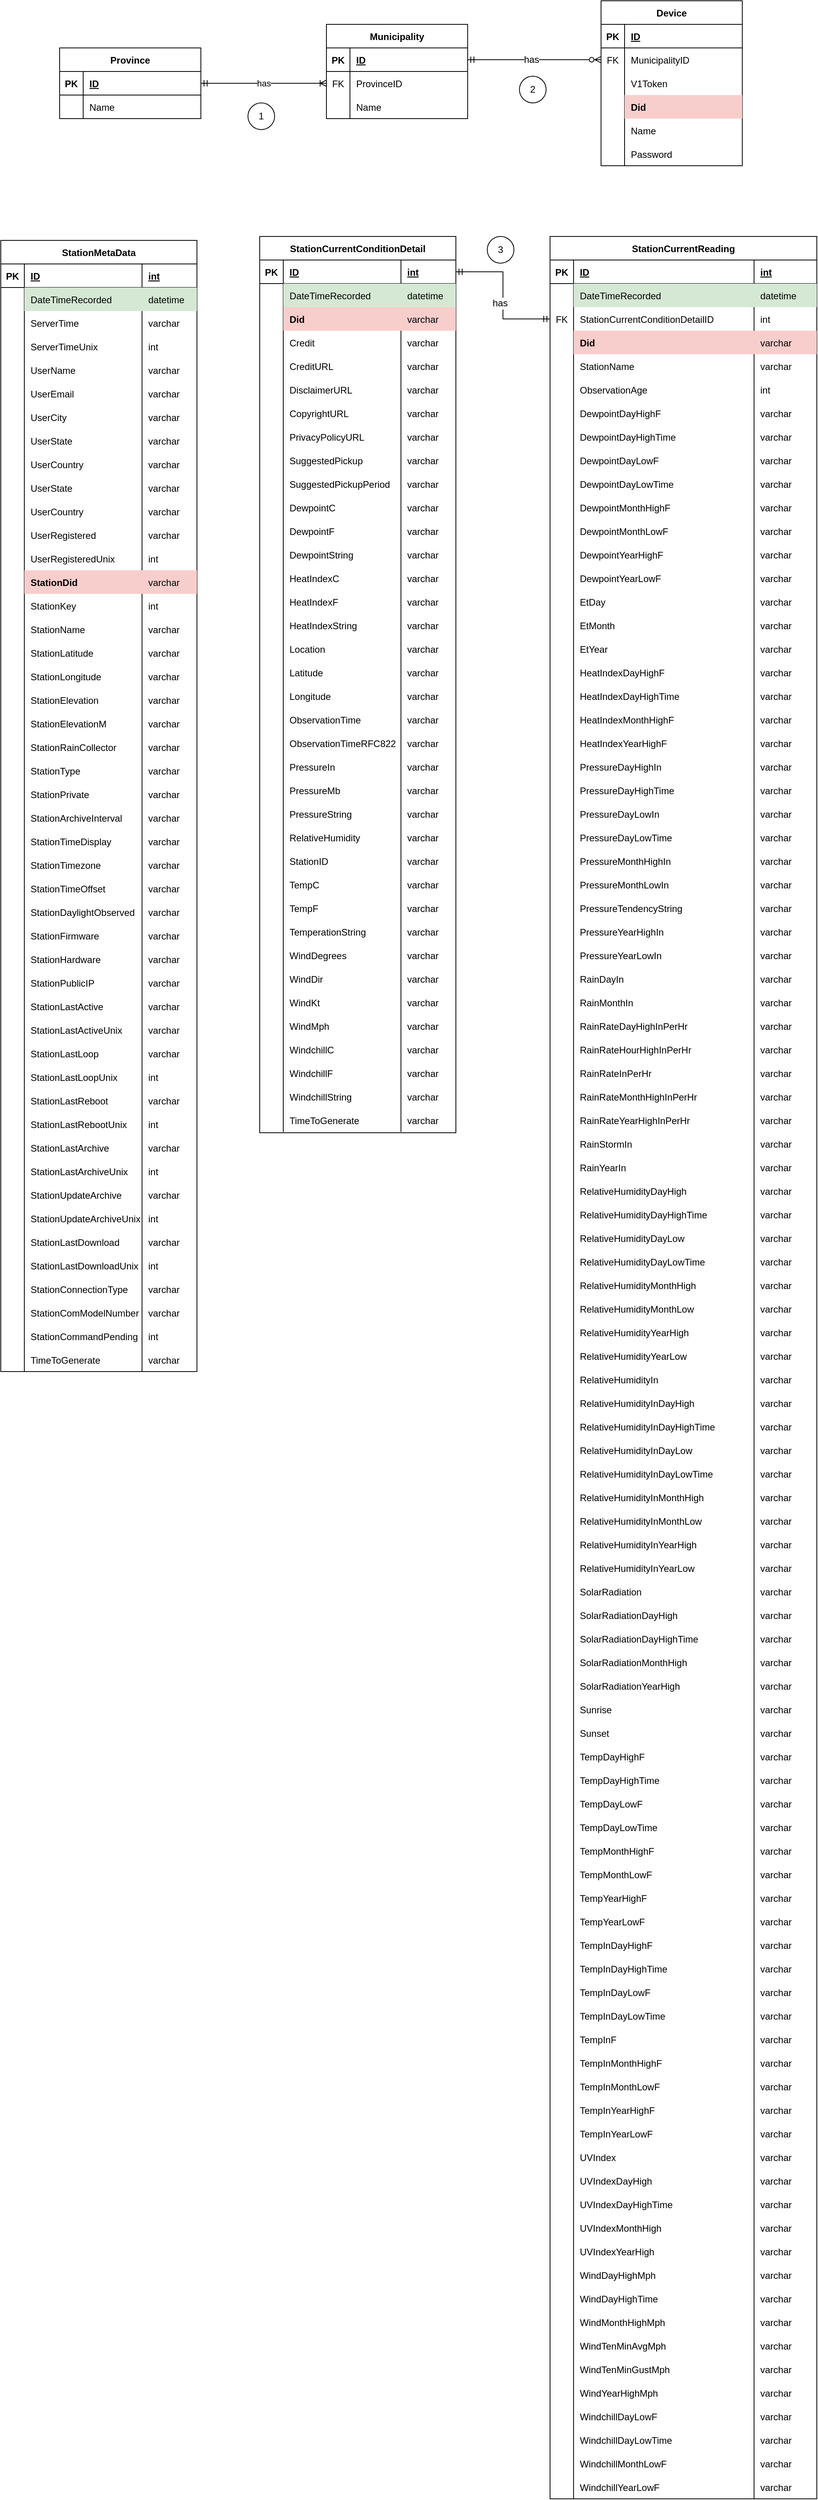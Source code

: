 <mxfile version="20.8.3" type="github">
  <diagram id="lzAZyjpYU12mYt7_e19K" name="Page-1">
    <mxGraphModel dx="2206" dy="1231" grid="1" gridSize="10" guides="1" tooltips="1" connect="1" arrows="1" fold="1" page="1" pageScale="1" pageWidth="1100" pageHeight="850" math="0" shadow="0">
      <root>
        <mxCell id="0" />
        <mxCell id="1" parent="0" />
        <mxCell id="_mg_smrtAOlxIIsyVULX-8" value="Municipality" style="shape=table;startSize=30;container=1;collapsible=1;childLayout=tableLayout;fixedRows=1;rowLines=0;fontStyle=1;align=center;resizeLast=1;" parent="1" vertex="1">
          <mxGeometry x="455" y="60" width="180" height="120" as="geometry" />
        </mxCell>
        <mxCell id="_mg_smrtAOlxIIsyVULX-9" value="" style="shape=tableRow;horizontal=0;startSize=0;swimlaneHead=0;swimlaneBody=0;fillColor=none;collapsible=0;dropTarget=0;points=[[0,0.5],[1,0.5]];portConstraint=eastwest;top=0;left=0;right=0;bottom=1;" parent="_mg_smrtAOlxIIsyVULX-8" vertex="1">
          <mxGeometry y="30" width="180" height="30" as="geometry" />
        </mxCell>
        <mxCell id="_mg_smrtAOlxIIsyVULX-10" value="PK" style="shape=partialRectangle;connectable=0;fillColor=none;top=0;left=0;bottom=0;right=0;fontStyle=1;overflow=hidden;" parent="_mg_smrtAOlxIIsyVULX-9" vertex="1">
          <mxGeometry width="30" height="30" as="geometry">
            <mxRectangle width="30" height="30" as="alternateBounds" />
          </mxGeometry>
        </mxCell>
        <mxCell id="_mg_smrtAOlxIIsyVULX-11" value="ID" style="shape=partialRectangle;connectable=0;fillColor=none;top=0;left=0;bottom=0;right=0;align=left;spacingLeft=6;fontStyle=5;overflow=hidden;" parent="_mg_smrtAOlxIIsyVULX-9" vertex="1">
          <mxGeometry x="30" width="150" height="30" as="geometry">
            <mxRectangle width="150" height="30" as="alternateBounds" />
          </mxGeometry>
        </mxCell>
        <mxCell id="_mg_smrtAOlxIIsyVULX-33" style="shape=tableRow;horizontal=0;startSize=0;swimlaneHead=0;swimlaneBody=0;fillColor=none;collapsible=0;dropTarget=0;points=[[0,0.5],[1,0.5]];portConstraint=eastwest;top=0;left=0;right=0;bottom=0;" parent="_mg_smrtAOlxIIsyVULX-8" vertex="1">
          <mxGeometry y="60" width="180" height="30" as="geometry" />
        </mxCell>
        <mxCell id="_mg_smrtAOlxIIsyVULX-34" value="FK" style="shape=partialRectangle;connectable=0;fillColor=none;top=0;left=0;bottom=0;right=0;editable=1;overflow=hidden;" parent="_mg_smrtAOlxIIsyVULX-33" vertex="1">
          <mxGeometry width="30" height="30" as="geometry">
            <mxRectangle width="30" height="30" as="alternateBounds" />
          </mxGeometry>
        </mxCell>
        <mxCell id="_mg_smrtAOlxIIsyVULX-35" value="ProvinceID" style="shape=partialRectangle;connectable=0;fillColor=none;top=0;left=0;bottom=0;right=0;align=left;spacingLeft=6;overflow=hidden;" parent="_mg_smrtAOlxIIsyVULX-33" vertex="1">
          <mxGeometry x="30" width="150" height="30" as="geometry">
            <mxRectangle width="150" height="30" as="alternateBounds" />
          </mxGeometry>
        </mxCell>
        <mxCell id="_mg_smrtAOlxIIsyVULX-12" value="" style="shape=tableRow;horizontal=0;startSize=0;swimlaneHead=0;swimlaneBody=0;fillColor=none;collapsible=0;dropTarget=0;points=[[0,0.5],[1,0.5]];portConstraint=eastwest;top=0;left=0;right=0;bottom=0;" parent="_mg_smrtAOlxIIsyVULX-8" vertex="1">
          <mxGeometry y="90" width="180" height="30" as="geometry" />
        </mxCell>
        <mxCell id="_mg_smrtAOlxIIsyVULX-13" value="" style="shape=partialRectangle;connectable=0;fillColor=none;top=0;left=0;bottom=0;right=0;editable=1;overflow=hidden;" parent="_mg_smrtAOlxIIsyVULX-12" vertex="1">
          <mxGeometry width="30" height="30" as="geometry">
            <mxRectangle width="30" height="30" as="alternateBounds" />
          </mxGeometry>
        </mxCell>
        <mxCell id="_mg_smrtAOlxIIsyVULX-14" value="Name" style="shape=partialRectangle;connectable=0;fillColor=none;top=0;left=0;bottom=0;right=0;align=left;spacingLeft=6;overflow=hidden;" parent="_mg_smrtAOlxIIsyVULX-12" vertex="1">
          <mxGeometry x="30" width="150" height="30" as="geometry">
            <mxRectangle width="150" height="30" as="alternateBounds" />
          </mxGeometry>
        </mxCell>
        <mxCell id="_mg_smrtAOlxIIsyVULX-21" value="Province" style="shape=table;startSize=30;container=1;collapsible=1;childLayout=tableLayout;fixedRows=1;rowLines=0;fontStyle=1;align=center;resizeLast=1;" parent="1" vertex="1">
          <mxGeometry x="115" y="90" width="180" height="90" as="geometry" />
        </mxCell>
        <mxCell id="_mg_smrtAOlxIIsyVULX-22" value="" style="shape=tableRow;horizontal=0;startSize=0;swimlaneHead=0;swimlaneBody=0;fillColor=none;collapsible=0;dropTarget=0;points=[[0,0.5],[1,0.5]];portConstraint=eastwest;top=0;left=0;right=0;bottom=1;" parent="_mg_smrtAOlxIIsyVULX-21" vertex="1">
          <mxGeometry y="30" width="180" height="30" as="geometry" />
        </mxCell>
        <mxCell id="_mg_smrtAOlxIIsyVULX-23" value="PK" style="shape=partialRectangle;connectable=0;fillColor=none;top=0;left=0;bottom=0;right=0;fontStyle=1;overflow=hidden;" parent="_mg_smrtAOlxIIsyVULX-22" vertex="1">
          <mxGeometry width="30" height="30" as="geometry">
            <mxRectangle width="30" height="30" as="alternateBounds" />
          </mxGeometry>
        </mxCell>
        <mxCell id="_mg_smrtAOlxIIsyVULX-24" value="ID" style="shape=partialRectangle;connectable=0;fillColor=none;top=0;left=0;bottom=0;right=0;align=left;spacingLeft=6;fontStyle=5;overflow=hidden;" parent="_mg_smrtAOlxIIsyVULX-22" vertex="1">
          <mxGeometry x="30" width="150" height="30" as="geometry">
            <mxRectangle width="150" height="30" as="alternateBounds" />
          </mxGeometry>
        </mxCell>
        <mxCell id="_mg_smrtAOlxIIsyVULX-25" value="" style="shape=tableRow;horizontal=0;startSize=0;swimlaneHead=0;swimlaneBody=0;fillColor=none;collapsible=0;dropTarget=0;points=[[0,0.5],[1,0.5]];portConstraint=eastwest;top=0;left=0;right=0;bottom=0;" parent="_mg_smrtAOlxIIsyVULX-21" vertex="1">
          <mxGeometry y="60" width="180" height="30" as="geometry" />
        </mxCell>
        <mxCell id="_mg_smrtAOlxIIsyVULX-26" value="" style="shape=partialRectangle;connectable=0;fillColor=none;top=0;left=0;bottom=0;right=0;editable=1;overflow=hidden;" parent="_mg_smrtAOlxIIsyVULX-25" vertex="1">
          <mxGeometry width="30" height="30" as="geometry">
            <mxRectangle width="30" height="30" as="alternateBounds" />
          </mxGeometry>
        </mxCell>
        <mxCell id="_mg_smrtAOlxIIsyVULX-27" value="Name" style="shape=partialRectangle;connectable=0;fillColor=none;top=0;left=0;bottom=0;right=0;align=left;spacingLeft=6;overflow=hidden;" parent="_mg_smrtAOlxIIsyVULX-25" vertex="1">
          <mxGeometry x="30" width="150" height="30" as="geometry">
            <mxRectangle width="150" height="30" as="alternateBounds" />
          </mxGeometry>
        </mxCell>
        <mxCell id="_mg_smrtAOlxIIsyVULX-32" style="edgeStyle=orthogonalEdgeStyle;rounded=0;orthogonalLoop=1;jettySize=auto;html=1;startArrow=none;startFill=0;endArrow=none;endFill=0;" parent="1" source="_mg_smrtAOlxIIsyVULX-9" edge="1">
          <mxGeometry relative="1" as="geometry" />
        </mxCell>
        <mxCell id="_mg_smrtAOlxIIsyVULX-37" style="edgeStyle=orthogonalEdgeStyle;rounded=0;orthogonalLoop=1;jettySize=auto;html=1;entryX=1;entryY=0.5;entryDx=0;entryDy=0;startArrow=ERoneToMany;startFill=0;endArrow=ERmandOne;endFill=0;" parent="1" source="_mg_smrtAOlxIIsyVULX-33" target="_mg_smrtAOlxIIsyVULX-22" edge="1">
          <mxGeometry relative="1" as="geometry" />
        </mxCell>
        <mxCell id="_mg_smrtAOlxIIsyVULX-38" value="has" style="edgeLabel;html=1;align=center;verticalAlign=middle;resizable=0;points=[];" parent="_mg_smrtAOlxIIsyVULX-37" vertex="1" connectable="0">
          <mxGeometry x="0.756" y="-2" relative="1" as="geometry">
            <mxPoint x="60" y="2" as="offset" />
          </mxGeometry>
        </mxCell>
        <mxCell id="_mg_smrtAOlxIIsyVULX-45" value="Device" style="shape=table;startSize=30;container=1;collapsible=1;childLayout=tableLayout;fixedRows=1;rowLines=0;fontStyle=1;align=center;resizeLast=1;" parent="1" vertex="1">
          <mxGeometry x="805" y="30" width="180" height="210" as="geometry" />
        </mxCell>
        <mxCell id="_mg_smrtAOlxIIsyVULX-46" value="" style="shape=tableRow;horizontal=0;startSize=0;swimlaneHead=0;swimlaneBody=0;fillColor=none;collapsible=0;dropTarget=0;points=[[0,0.5],[1,0.5]];portConstraint=eastwest;top=0;left=0;right=0;bottom=1;" parent="_mg_smrtAOlxIIsyVULX-45" vertex="1">
          <mxGeometry y="30" width="180" height="30" as="geometry" />
        </mxCell>
        <mxCell id="_mg_smrtAOlxIIsyVULX-47" value="PK" style="shape=partialRectangle;connectable=0;fillColor=none;top=0;left=0;bottom=0;right=0;fontStyle=1;overflow=hidden;" parent="_mg_smrtAOlxIIsyVULX-46" vertex="1">
          <mxGeometry width="30" height="30" as="geometry">
            <mxRectangle width="30" height="30" as="alternateBounds" />
          </mxGeometry>
        </mxCell>
        <mxCell id="_mg_smrtAOlxIIsyVULX-48" value="ID" style="shape=partialRectangle;connectable=0;fillColor=none;top=0;left=0;bottom=0;right=0;align=left;spacingLeft=6;fontStyle=5;overflow=hidden;" parent="_mg_smrtAOlxIIsyVULX-46" vertex="1">
          <mxGeometry x="30" width="150" height="30" as="geometry">
            <mxRectangle width="150" height="30" as="alternateBounds" />
          </mxGeometry>
        </mxCell>
        <mxCell id="_mg_smrtAOlxIIsyVULX-61" style="shape=tableRow;horizontal=0;startSize=0;swimlaneHead=0;swimlaneBody=0;fillColor=none;collapsible=0;dropTarget=0;points=[[0,0.5],[1,0.5]];portConstraint=eastwest;top=0;left=0;right=0;bottom=0;" parent="_mg_smrtAOlxIIsyVULX-45" vertex="1">
          <mxGeometry y="60" width="180" height="30" as="geometry" />
        </mxCell>
        <mxCell id="_mg_smrtAOlxIIsyVULX-62" value="FK" style="shape=partialRectangle;connectable=0;fillColor=none;top=0;left=0;bottom=0;right=0;editable=1;overflow=hidden;" parent="_mg_smrtAOlxIIsyVULX-61" vertex="1">
          <mxGeometry width="30" height="30" as="geometry">
            <mxRectangle width="30" height="30" as="alternateBounds" />
          </mxGeometry>
        </mxCell>
        <mxCell id="_mg_smrtAOlxIIsyVULX-63" value="MunicipalityID" style="shape=partialRectangle;connectable=0;fillColor=none;top=0;left=0;bottom=0;right=0;align=left;spacingLeft=6;overflow=hidden;" parent="_mg_smrtAOlxIIsyVULX-61" vertex="1">
          <mxGeometry x="30" width="150" height="30" as="geometry">
            <mxRectangle width="150" height="30" as="alternateBounds" />
          </mxGeometry>
        </mxCell>
        <mxCell id="_mg_smrtAOlxIIsyVULX-58" style="shape=tableRow;horizontal=0;startSize=0;swimlaneHead=0;swimlaneBody=0;fillColor=none;collapsible=0;dropTarget=0;points=[[0,0.5],[1,0.5]];portConstraint=eastwest;top=0;left=0;right=0;bottom=0;" parent="_mg_smrtAOlxIIsyVULX-45" vertex="1">
          <mxGeometry y="90" width="180" height="30" as="geometry" />
        </mxCell>
        <mxCell id="_mg_smrtAOlxIIsyVULX-59" style="shape=partialRectangle;connectable=0;fillColor=none;top=0;left=0;bottom=0;right=0;editable=1;overflow=hidden;" parent="_mg_smrtAOlxIIsyVULX-58" vertex="1">
          <mxGeometry width="30" height="30" as="geometry">
            <mxRectangle width="30" height="30" as="alternateBounds" />
          </mxGeometry>
        </mxCell>
        <mxCell id="_mg_smrtAOlxIIsyVULX-60" value="V1Token" style="shape=partialRectangle;connectable=0;fillColor=none;top=0;left=0;bottom=0;right=0;align=left;spacingLeft=6;overflow=hidden;" parent="_mg_smrtAOlxIIsyVULX-58" vertex="1">
          <mxGeometry x="30" width="150" height="30" as="geometry">
            <mxRectangle width="150" height="30" as="alternateBounds" />
          </mxGeometry>
        </mxCell>
        <mxCell id="_mg_smrtAOlxIIsyVULX-49" style="shape=tableRow;horizontal=0;startSize=0;swimlaneHead=0;swimlaneBody=0;fillColor=none;collapsible=0;dropTarget=0;points=[[0,0.5],[1,0.5]];portConstraint=eastwest;top=0;left=0;right=0;bottom=0;" parent="_mg_smrtAOlxIIsyVULX-45" vertex="1">
          <mxGeometry y="120" width="180" height="30" as="geometry" />
        </mxCell>
        <mxCell id="_mg_smrtAOlxIIsyVULX-50" style="shape=partialRectangle;connectable=0;fillColor=none;top=0;left=0;bottom=0;right=0;editable=1;overflow=hidden;" parent="_mg_smrtAOlxIIsyVULX-49" vertex="1">
          <mxGeometry width="30" height="30" as="geometry">
            <mxRectangle width="30" height="30" as="alternateBounds" />
          </mxGeometry>
        </mxCell>
        <mxCell id="_mg_smrtAOlxIIsyVULX-51" value="Did" style="shape=partialRectangle;connectable=0;fillColor=#f8cecc;top=0;left=0;bottom=0;right=0;align=left;spacingLeft=6;overflow=hidden;fontStyle=1;strokeColor=#b85450;" parent="_mg_smrtAOlxIIsyVULX-49" vertex="1">
          <mxGeometry x="30" width="150" height="30" as="geometry">
            <mxRectangle width="150" height="30" as="alternateBounds" />
          </mxGeometry>
        </mxCell>
        <mxCell id="_mg_smrtAOlxIIsyVULX-52" value="" style="shape=tableRow;horizontal=0;startSize=0;swimlaneHead=0;swimlaneBody=0;fillColor=none;collapsible=0;dropTarget=0;points=[[0,0.5],[1,0.5]];portConstraint=eastwest;top=0;left=0;right=0;bottom=0;" parent="_mg_smrtAOlxIIsyVULX-45" vertex="1">
          <mxGeometry y="150" width="180" height="30" as="geometry" />
        </mxCell>
        <mxCell id="_mg_smrtAOlxIIsyVULX-53" value="" style="shape=partialRectangle;connectable=0;fillColor=none;top=0;left=0;bottom=0;right=0;editable=1;overflow=hidden;" parent="_mg_smrtAOlxIIsyVULX-52" vertex="1">
          <mxGeometry width="30" height="30" as="geometry">
            <mxRectangle width="30" height="30" as="alternateBounds" />
          </mxGeometry>
        </mxCell>
        <mxCell id="_mg_smrtAOlxIIsyVULX-54" value="Name" style="shape=partialRectangle;connectable=0;fillColor=none;top=0;left=0;bottom=0;right=0;align=left;spacingLeft=6;overflow=hidden;" parent="_mg_smrtAOlxIIsyVULX-52" vertex="1">
          <mxGeometry x="30" width="150" height="30" as="geometry">
            <mxRectangle width="150" height="30" as="alternateBounds" />
          </mxGeometry>
        </mxCell>
        <mxCell id="_mg_smrtAOlxIIsyVULX-55" style="shape=tableRow;horizontal=0;startSize=0;swimlaneHead=0;swimlaneBody=0;fillColor=none;collapsible=0;dropTarget=0;points=[[0,0.5],[1,0.5]];portConstraint=eastwest;top=0;left=0;right=0;bottom=0;" parent="_mg_smrtAOlxIIsyVULX-45" vertex="1">
          <mxGeometry y="180" width="180" height="30" as="geometry" />
        </mxCell>
        <mxCell id="_mg_smrtAOlxIIsyVULX-56" style="shape=partialRectangle;connectable=0;fillColor=none;top=0;left=0;bottom=0;right=0;editable=1;overflow=hidden;" parent="_mg_smrtAOlxIIsyVULX-55" vertex="1">
          <mxGeometry width="30" height="30" as="geometry">
            <mxRectangle width="30" height="30" as="alternateBounds" />
          </mxGeometry>
        </mxCell>
        <mxCell id="_mg_smrtAOlxIIsyVULX-57" value="Password" style="shape=partialRectangle;connectable=0;fillColor=none;top=0;left=0;bottom=0;right=0;align=left;spacingLeft=6;overflow=hidden;" parent="_mg_smrtAOlxIIsyVULX-55" vertex="1">
          <mxGeometry x="30" width="150" height="30" as="geometry">
            <mxRectangle width="150" height="30" as="alternateBounds" />
          </mxGeometry>
        </mxCell>
        <mxCell id="_mg_smrtAOlxIIsyVULX-64" style="edgeStyle=orthogonalEdgeStyle;rounded=0;orthogonalLoop=1;jettySize=auto;html=1;fontSize=12;startArrow=ERmandOne;startFill=0;endArrow=ERzeroToMany;endFill=0;" parent="1" source="_mg_smrtAOlxIIsyVULX-9" target="_mg_smrtAOlxIIsyVULX-61" edge="1">
          <mxGeometry relative="1" as="geometry" />
        </mxCell>
        <mxCell id="_mg_smrtAOlxIIsyVULX-65" value="has" style="edgeLabel;html=1;align=center;verticalAlign=middle;resizable=0;points=[];fontSize=12;" parent="_mg_smrtAOlxIIsyVULX-64" vertex="1" connectable="0">
          <mxGeometry x="0.085" relative="1" as="geometry">
            <mxPoint x="-11" as="offset" />
          </mxGeometry>
        </mxCell>
        <mxCell id="_mg_smrtAOlxIIsyVULX-66" value="1" style="ellipse;whiteSpace=wrap;html=1;aspect=fixed;fontSize=12;" parent="1" vertex="1">
          <mxGeometry x="355" y="160" width="34" height="34" as="geometry" />
        </mxCell>
        <mxCell id="_mg_smrtAOlxIIsyVULX-67" value="2" style="ellipse;whiteSpace=wrap;html=1;aspect=fixed;fontSize=12;" parent="1" vertex="1">
          <mxGeometry x="701" y="126" width="34" height="34" as="geometry" />
        </mxCell>
        <mxCell id="_mg_smrtAOlxIIsyVULX-69" value="StationMetaData" style="shape=table;startSize=30;container=1;collapsible=1;childLayout=tableLayout;fixedRows=1;rowLines=0;fontStyle=1;align=center;resizeLast=1;" parent="1" vertex="1">
          <mxGeometry x="40" y="335" width="250" height="1440" as="geometry" />
        </mxCell>
        <mxCell id="_mg_smrtAOlxIIsyVULX-70" value="" style="shape=tableRow;horizontal=0;startSize=0;swimlaneHead=0;swimlaneBody=0;fillColor=none;collapsible=0;dropTarget=0;points=[[0,0.5],[1,0.5]];portConstraint=eastwest;top=0;left=0;right=0;bottom=1;" parent="_mg_smrtAOlxIIsyVULX-69" vertex="1">
          <mxGeometry y="30" width="250" height="30" as="geometry" />
        </mxCell>
        <mxCell id="_mg_smrtAOlxIIsyVULX-71" value="PK" style="shape=partialRectangle;connectable=0;fillColor=none;top=0;left=0;bottom=0;right=0;fontStyle=1;overflow=hidden;" parent="_mg_smrtAOlxIIsyVULX-70" vertex="1">
          <mxGeometry width="30" height="30" as="geometry">
            <mxRectangle width="30" height="30" as="alternateBounds" />
          </mxGeometry>
        </mxCell>
        <mxCell id="_mg_smrtAOlxIIsyVULX-72" value="ID" style="shape=partialRectangle;connectable=0;fillColor=none;top=0;left=0;bottom=0;right=0;align=left;spacingLeft=6;fontStyle=5;overflow=hidden;" parent="_mg_smrtAOlxIIsyVULX-70" vertex="1">
          <mxGeometry x="30" width="150" height="30" as="geometry">
            <mxRectangle width="150" height="30" as="alternateBounds" />
          </mxGeometry>
        </mxCell>
        <mxCell id="_mg_smrtAOlxIIsyVULX-223" value="int" style="shape=partialRectangle;connectable=0;fillColor=none;top=0;left=0;bottom=0;right=0;align=left;spacingLeft=6;fontStyle=5;overflow=hidden;" parent="_mg_smrtAOlxIIsyVULX-70" vertex="1">
          <mxGeometry x="180" width="70" height="30" as="geometry">
            <mxRectangle width="70" height="30" as="alternateBounds" />
          </mxGeometry>
        </mxCell>
        <mxCell id="XAImr970CkZ45RPR1VTi-19" style="shape=tableRow;horizontal=0;startSize=0;swimlaneHead=0;swimlaneBody=0;fillColor=none;collapsible=0;dropTarget=0;points=[[0,0.5],[1,0.5]];portConstraint=eastwest;top=0;left=0;right=0;bottom=0;" vertex="1" parent="_mg_smrtAOlxIIsyVULX-69">
          <mxGeometry y="60" width="250" height="30" as="geometry" />
        </mxCell>
        <mxCell id="XAImr970CkZ45RPR1VTi-20" style="shape=partialRectangle;connectable=0;fillColor=none;top=0;left=0;bottom=0;right=0;editable=1;overflow=hidden;" vertex="1" parent="XAImr970CkZ45RPR1VTi-19">
          <mxGeometry width="30" height="30" as="geometry">
            <mxRectangle width="30" height="30" as="alternateBounds" />
          </mxGeometry>
        </mxCell>
        <mxCell id="XAImr970CkZ45RPR1VTi-21" value="DateTimeRecorded" style="shape=partialRectangle;connectable=0;fillColor=#d5e8d4;top=0;left=0;bottom=0;right=0;align=left;spacingLeft=6;overflow=hidden;strokeColor=#82b366;" vertex="1" parent="XAImr970CkZ45RPR1VTi-19">
          <mxGeometry x="30" width="150" height="30" as="geometry">
            <mxRectangle width="150" height="30" as="alternateBounds" />
          </mxGeometry>
        </mxCell>
        <mxCell id="XAImr970CkZ45RPR1VTi-22" value="datetime" style="shape=partialRectangle;connectable=0;fillColor=#d5e8d4;top=0;left=0;bottom=0;right=0;align=left;spacingLeft=6;overflow=hidden;strokeColor=#82b366;" vertex="1" parent="XAImr970CkZ45RPR1VTi-19">
          <mxGeometry x="180" width="70" height="30" as="geometry">
            <mxRectangle width="70" height="30" as="alternateBounds" />
          </mxGeometry>
        </mxCell>
        <mxCell id="_mg_smrtAOlxIIsyVULX-73" value="" style="shape=tableRow;horizontal=0;startSize=0;swimlaneHead=0;swimlaneBody=0;fillColor=none;collapsible=0;dropTarget=0;points=[[0,0.5],[1,0.5]];portConstraint=eastwest;top=0;left=0;right=0;bottom=0;" parent="_mg_smrtAOlxIIsyVULX-69" vertex="1">
          <mxGeometry y="90" width="250" height="30" as="geometry" />
        </mxCell>
        <mxCell id="_mg_smrtAOlxIIsyVULX-74" value="" style="shape=partialRectangle;connectable=0;fillColor=none;top=0;left=0;bottom=0;right=0;editable=1;overflow=hidden;" parent="_mg_smrtAOlxIIsyVULX-73" vertex="1">
          <mxGeometry width="30" height="30" as="geometry">
            <mxRectangle width="30" height="30" as="alternateBounds" />
          </mxGeometry>
        </mxCell>
        <mxCell id="_mg_smrtAOlxIIsyVULX-75" value="ServerTime" style="shape=partialRectangle;connectable=0;fillColor=none;top=0;left=0;bottom=0;right=0;align=left;spacingLeft=6;overflow=hidden;" parent="_mg_smrtAOlxIIsyVULX-73" vertex="1">
          <mxGeometry x="30" width="150" height="30" as="geometry">
            <mxRectangle width="150" height="30" as="alternateBounds" />
          </mxGeometry>
        </mxCell>
        <mxCell id="_mg_smrtAOlxIIsyVULX-224" value="varchar" style="shape=partialRectangle;connectable=0;fillColor=none;top=0;left=0;bottom=0;right=0;align=left;spacingLeft=6;overflow=hidden;" parent="_mg_smrtAOlxIIsyVULX-73" vertex="1">
          <mxGeometry x="180" width="70" height="30" as="geometry">
            <mxRectangle width="70" height="30" as="alternateBounds" />
          </mxGeometry>
        </mxCell>
        <mxCell id="_mg_smrtAOlxIIsyVULX-79" style="shape=tableRow;horizontal=0;startSize=0;swimlaneHead=0;swimlaneBody=0;fillColor=none;collapsible=0;dropTarget=0;points=[[0,0.5],[1,0.5]];portConstraint=eastwest;top=0;left=0;right=0;bottom=0;" parent="_mg_smrtAOlxIIsyVULX-69" vertex="1">
          <mxGeometry y="120" width="250" height="30" as="geometry" />
        </mxCell>
        <mxCell id="_mg_smrtAOlxIIsyVULX-80" style="shape=partialRectangle;connectable=0;fillColor=none;top=0;left=0;bottom=0;right=0;editable=1;overflow=hidden;" parent="_mg_smrtAOlxIIsyVULX-79" vertex="1">
          <mxGeometry width="30" height="30" as="geometry">
            <mxRectangle width="30" height="30" as="alternateBounds" />
          </mxGeometry>
        </mxCell>
        <mxCell id="_mg_smrtAOlxIIsyVULX-81" value="ServerTimeUnix" style="shape=partialRectangle;connectable=0;fillColor=none;top=0;left=0;bottom=0;right=0;align=left;spacingLeft=6;overflow=hidden;" parent="_mg_smrtAOlxIIsyVULX-79" vertex="1">
          <mxGeometry x="30" width="150" height="30" as="geometry">
            <mxRectangle width="150" height="30" as="alternateBounds" />
          </mxGeometry>
        </mxCell>
        <mxCell id="_mg_smrtAOlxIIsyVULX-225" value="int" style="shape=partialRectangle;connectable=0;fillColor=none;top=0;left=0;bottom=0;right=0;align=left;spacingLeft=6;overflow=hidden;" parent="_mg_smrtAOlxIIsyVULX-79" vertex="1">
          <mxGeometry x="180" width="70" height="30" as="geometry">
            <mxRectangle width="70" height="30" as="alternateBounds" />
          </mxGeometry>
        </mxCell>
        <mxCell id="_mg_smrtAOlxIIsyVULX-82" style="shape=tableRow;horizontal=0;startSize=0;swimlaneHead=0;swimlaneBody=0;fillColor=none;collapsible=0;dropTarget=0;points=[[0,0.5],[1,0.5]];portConstraint=eastwest;top=0;left=0;right=0;bottom=0;" parent="_mg_smrtAOlxIIsyVULX-69" vertex="1">
          <mxGeometry y="150" width="250" height="30" as="geometry" />
        </mxCell>
        <mxCell id="_mg_smrtAOlxIIsyVULX-83" style="shape=partialRectangle;connectable=0;fillColor=none;top=0;left=0;bottom=0;right=0;editable=1;overflow=hidden;" parent="_mg_smrtAOlxIIsyVULX-82" vertex="1">
          <mxGeometry width="30" height="30" as="geometry">
            <mxRectangle width="30" height="30" as="alternateBounds" />
          </mxGeometry>
        </mxCell>
        <mxCell id="_mg_smrtAOlxIIsyVULX-84" value="UserName" style="shape=partialRectangle;connectable=0;fillColor=none;top=0;left=0;bottom=0;right=0;align=left;spacingLeft=6;overflow=hidden;" parent="_mg_smrtAOlxIIsyVULX-82" vertex="1">
          <mxGeometry x="30" width="150" height="30" as="geometry">
            <mxRectangle width="150" height="30" as="alternateBounds" />
          </mxGeometry>
        </mxCell>
        <mxCell id="_mg_smrtAOlxIIsyVULX-226" value="varchar" style="shape=partialRectangle;connectable=0;fillColor=none;top=0;left=0;bottom=0;right=0;align=left;spacingLeft=6;overflow=hidden;" parent="_mg_smrtAOlxIIsyVULX-82" vertex="1">
          <mxGeometry x="180" width="70" height="30" as="geometry">
            <mxRectangle width="70" height="30" as="alternateBounds" />
          </mxGeometry>
        </mxCell>
        <mxCell id="_mg_smrtAOlxIIsyVULX-85" style="shape=tableRow;horizontal=0;startSize=0;swimlaneHead=0;swimlaneBody=0;fillColor=none;collapsible=0;dropTarget=0;points=[[0,0.5],[1,0.5]];portConstraint=eastwest;top=0;left=0;right=0;bottom=0;" parent="_mg_smrtAOlxIIsyVULX-69" vertex="1">
          <mxGeometry y="180" width="250" height="30" as="geometry" />
        </mxCell>
        <mxCell id="_mg_smrtAOlxIIsyVULX-86" style="shape=partialRectangle;connectable=0;fillColor=none;top=0;left=0;bottom=0;right=0;editable=1;overflow=hidden;" parent="_mg_smrtAOlxIIsyVULX-85" vertex="1">
          <mxGeometry width="30" height="30" as="geometry">
            <mxRectangle width="30" height="30" as="alternateBounds" />
          </mxGeometry>
        </mxCell>
        <mxCell id="_mg_smrtAOlxIIsyVULX-87" value="UserEmail" style="shape=partialRectangle;connectable=0;fillColor=none;top=0;left=0;bottom=0;right=0;align=left;spacingLeft=6;overflow=hidden;" parent="_mg_smrtAOlxIIsyVULX-85" vertex="1">
          <mxGeometry x="30" width="150" height="30" as="geometry">
            <mxRectangle width="150" height="30" as="alternateBounds" />
          </mxGeometry>
        </mxCell>
        <mxCell id="_mg_smrtAOlxIIsyVULX-227" value="varchar" style="shape=partialRectangle;connectable=0;fillColor=none;top=0;left=0;bottom=0;right=0;align=left;spacingLeft=6;overflow=hidden;" parent="_mg_smrtAOlxIIsyVULX-85" vertex="1">
          <mxGeometry x="180" width="70" height="30" as="geometry">
            <mxRectangle width="70" height="30" as="alternateBounds" />
          </mxGeometry>
        </mxCell>
        <mxCell id="_mg_smrtAOlxIIsyVULX-88" style="shape=tableRow;horizontal=0;startSize=0;swimlaneHead=0;swimlaneBody=0;fillColor=none;collapsible=0;dropTarget=0;points=[[0,0.5],[1,0.5]];portConstraint=eastwest;top=0;left=0;right=0;bottom=0;" parent="_mg_smrtAOlxIIsyVULX-69" vertex="1">
          <mxGeometry y="210" width="250" height="30" as="geometry" />
        </mxCell>
        <mxCell id="_mg_smrtAOlxIIsyVULX-89" style="shape=partialRectangle;connectable=0;fillColor=none;top=0;left=0;bottom=0;right=0;editable=1;overflow=hidden;" parent="_mg_smrtAOlxIIsyVULX-88" vertex="1">
          <mxGeometry width="30" height="30" as="geometry">
            <mxRectangle width="30" height="30" as="alternateBounds" />
          </mxGeometry>
        </mxCell>
        <mxCell id="_mg_smrtAOlxIIsyVULX-90" value="UserCity" style="shape=partialRectangle;connectable=0;fillColor=none;top=0;left=0;bottom=0;right=0;align=left;spacingLeft=6;overflow=hidden;" parent="_mg_smrtAOlxIIsyVULX-88" vertex="1">
          <mxGeometry x="30" width="150" height="30" as="geometry">
            <mxRectangle width="150" height="30" as="alternateBounds" />
          </mxGeometry>
        </mxCell>
        <mxCell id="_mg_smrtAOlxIIsyVULX-228" value="varchar" style="shape=partialRectangle;connectable=0;fillColor=none;top=0;left=0;bottom=0;right=0;align=left;spacingLeft=6;overflow=hidden;" parent="_mg_smrtAOlxIIsyVULX-88" vertex="1">
          <mxGeometry x="180" width="70" height="30" as="geometry">
            <mxRectangle width="70" height="30" as="alternateBounds" />
          </mxGeometry>
        </mxCell>
        <mxCell id="_mg_smrtAOlxIIsyVULX-91" style="shape=tableRow;horizontal=0;startSize=0;swimlaneHead=0;swimlaneBody=0;fillColor=none;collapsible=0;dropTarget=0;points=[[0,0.5],[1,0.5]];portConstraint=eastwest;top=0;left=0;right=0;bottom=0;" parent="_mg_smrtAOlxIIsyVULX-69" vertex="1">
          <mxGeometry y="240" width="250" height="30" as="geometry" />
        </mxCell>
        <mxCell id="_mg_smrtAOlxIIsyVULX-92" style="shape=partialRectangle;connectable=0;fillColor=none;top=0;left=0;bottom=0;right=0;editable=1;overflow=hidden;" parent="_mg_smrtAOlxIIsyVULX-91" vertex="1">
          <mxGeometry width="30" height="30" as="geometry">
            <mxRectangle width="30" height="30" as="alternateBounds" />
          </mxGeometry>
        </mxCell>
        <mxCell id="_mg_smrtAOlxIIsyVULX-93" value="UserState" style="shape=partialRectangle;connectable=0;fillColor=none;top=0;left=0;bottom=0;right=0;align=left;spacingLeft=6;overflow=hidden;" parent="_mg_smrtAOlxIIsyVULX-91" vertex="1">
          <mxGeometry x="30" width="150" height="30" as="geometry">
            <mxRectangle width="150" height="30" as="alternateBounds" />
          </mxGeometry>
        </mxCell>
        <mxCell id="_mg_smrtAOlxIIsyVULX-229" value="varchar" style="shape=partialRectangle;connectable=0;fillColor=none;top=0;left=0;bottom=0;right=0;align=left;spacingLeft=6;overflow=hidden;" parent="_mg_smrtAOlxIIsyVULX-91" vertex="1">
          <mxGeometry x="180" width="70" height="30" as="geometry">
            <mxRectangle width="70" height="30" as="alternateBounds" />
          </mxGeometry>
        </mxCell>
        <mxCell id="_mg_smrtAOlxIIsyVULX-94" style="shape=tableRow;horizontal=0;startSize=0;swimlaneHead=0;swimlaneBody=0;fillColor=none;collapsible=0;dropTarget=0;points=[[0,0.5],[1,0.5]];portConstraint=eastwest;top=0;left=0;right=0;bottom=0;" parent="_mg_smrtAOlxIIsyVULX-69" vertex="1">
          <mxGeometry y="270" width="250" height="30" as="geometry" />
        </mxCell>
        <mxCell id="_mg_smrtAOlxIIsyVULX-95" style="shape=partialRectangle;connectable=0;fillColor=none;top=0;left=0;bottom=0;right=0;editable=1;overflow=hidden;" parent="_mg_smrtAOlxIIsyVULX-94" vertex="1">
          <mxGeometry width="30" height="30" as="geometry">
            <mxRectangle width="30" height="30" as="alternateBounds" />
          </mxGeometry>
        </mxCell>
        <mxCell id="_mg_smrtAOlxIIsyVULX-96" value="UserCountry" style="shape=partialRectangle;connectable=0;fillColor=none;top=0;left=0;bottom=0;right=0;align=left;spacingLeft=6;overflow=hidden;" parent="_mg_smrtAOlxIIsyVULX-94" vertex="1">
          <mxGeometry x="30" width="150" height="30" as="geometry">
            <mxRectangle width="150" height="30" as="alternateBounds" />
          </mxGeometry>
        </mxCell>
        <mxCell id="_mg_smrtAOlxIIsyVULX-230" value="varchar" style="shape=partialRectangle;connectable=0;fillColor=none;top=0;left=0;bottom=0;right=0;align=left;spacingLeft=6;overflow=hidden;" parent="_mg_smrtAOlxIIsyVULX-94" vertex="1">
          <mxGeometry x="180" width="70" height="30" as="geometry">
            <mxRectangle width="70" height="30" as="alternateBounds" />
          </mxGeometry>
        </mxCell>
        <mxCell id="_mg_smrtAOlxIIsyVULX-97" style="shape=tableRow;horizontal=0;startSize=0;swimlaneHead=0;swimlaneBody=0;fillColor=none;collapsible=0;dropTarget=0;points=[[0,0.5],[1,0.5]];portConstraint=eastwest;top=0;left=0;right=0;bottom=0;" parent="_mg_smrtAOlxIIsyVULX-69" vertex="1">
          <mxGeometry y="300" width="250" height="30" as="geometry" />
        </mxCell>
        <mxCell id="_mg_smrtAOlxIIsyVULX-98" style="shape=partialRectangle;connectable=0;fillColor=none;top=0;left=0;bottom=0;right=0;editable=1;overflow=hidden;" parent="_mg_smrtAOlxIIsyVULX-97" vertex="1">
          <mxGeometry width="30" height="30" as="geometry">
            <mxRectangle width="30" height="30" as="alternateBounds" />
          </mxGeometry>
        </mxCell>
        <mxCell id="_mg_smrtAOlxIIsyVULX-99" value="UserState" style="shape=partialRectangle;connectable=0;fillColor=none;top=0;left=0;bottom=0;right=0;align=left;spacingLeft=6;overflow=hidden;" parent="_mg_smrtAOlxIIsyVULX-97" vertex="1">
          <mxGeometry x="30" width="150" height="30" as="geometry">
            <mxRectangle width="150" height="30" as="alternateBounds" />
          </mxGeometry>
        </mxCell>
        <mxCell id="_mg_smrtAOlxIIsyVULX-231" value="varchar" style="shape=partialRectangle;connectable=0;fillColor=none;top=0;left=0;bottom=0;right=0;align=left;spacingLeft=6;overflow=hidden;" parent="_mg_smrtAOlxIIsyVULX-97" vertex="1">
          <mxGeometry x="180" width="70" height="30" as="geometry">
            <mxRectangle width="70" height="30" as="alternateBounds" />
          </mxGeometry>
        </mxCell>
        <mxCell id="_mg_smrtAOlxIIsyVULX-130" style="shape=tableRow;horizontal=0;startSize=0;swimlaneHead=0;swimlaneBody=0;fillColor=none;collapsible=0;dropTarget=0;points=[[0,0.5],[1,0.5]];portConstraint=eastwest;top=0;left=0;right=0;bottom=0;" parent="_mg_smrtAOlxIIsyVULX-69" vertex="1">
          <mxGeometry y="330" width="250" height="30" as="geometry" />
        </mxCell>
        <mxCell id="_mg_smrtAOlxIIsyVULX-131" style="shape=partialRectangle;connectable=0;fillColor=none;top=0;left=0;bottom=0;right=0;editable=1;overflow=hidden;" parent="_mg_smrtAOlxIIsyVULX-130" vertex="1">
          <mxGeometry width="30" height="30" as="geometry">
            <mxRectangle width="30" height="30" as="alternateBounds" />
          </mxGeometry>
        </mxCell>
        <mxCell id="_mg_smrtAOlxIIsyVULX-132" value="UserCountry" style="shape=partialRectangle;connectable=0;fillColor=none;top=0;left=0;bottom=0;right=0;align=left;spacingLeft=6;overflow=hidden;" parent="_mg_smrtAOlxIIsyVULX-130" vertex="1">
          <mxGeometry x="30" width="150" height="30" as="geometry">
            <mxRectangle width="150" height="30" as="alternateBounds" />
          </mxGeometry>
        </mxCell>
        <mxCell id="_mg_smrtAOlxIIsyVULX-232" value="varchar" style="shape=partialRectangle;connectable=0;fillColor=none;top=0;left=0;bottom=0;right=0;align=left;spacingLeft=6;overflow=hidden;" parent="_mg_smrtAOlxIIsyVULX-130" vertex="1">
          <mxGeometry x="180" width="70" height="30" as="geometry">
            <mxRectangle width="70" height="30" as="alternateBounds" />
          </mxGeometry>
        </mxCell>
        <mxCell id="_mg_smrtAOlxIIsyVULX-127" style="shape=tableRow;horizontal=0;startSize=0;swimlaneHead=0;swimlaneBody=0;fillColor=none;collapsible=0;dropTarget=0;points=[[0,0.5],[1,0.5]];portConstraint=eastwest;top=0;left=0;right=0;bottom=0;" parent="_mg_smrtAOlxIIsyVULX-69" vertex="1">
          <mxGeometry y="360" width="250" height="30" as="geometry" />
        </mxCell>
        <mxCell id="_mg_smrtAOlxIIsyVULX-128" style="shape=partialRectangle;connectable=0;fillColor=none;top=0;left=0;bottom=0;right=0;editable=1;overflow=hidden;" parent="_mg_smrtAOlxIIsyVULX-127" vertex="1">
          <mxGeometry width="30" height="30" as="geometry">
            <mxRectangle width="30" height="30" as="alternateBounds" />
          </mxGeometry>
        </mxCell>
        <mxCell id="_mg_smrtAOlxIIsyVULX-129" value="UserRegistered" style="shape=partialRectangle;connectable=0;fillColor=none;top=0;left=0;bottom=0;right=0;align=left;spacingLeft=6;overflow=hidden;" parent="_mg_smrtAOlxIIsyVULX-127" vertex="1">
          <mxGeometry x="30" width="150" height="30" as="geometry">
            <mxRectangle width="150" height="30" as="alternateBounds" />
          </mxGeometry>
        </mxCell>
        <mxCell id="_mg_smrtAOlxIIsyVULX-233" value="varchar" style="shape=partialRectangle;connectable=0;fillColor=none;top=0;left=0;bottom=0;right=0;align=left;spacingLeft=6;overflow=hidden;" parent="_mg_smrtAOlxIIsyVULX-127" vertex="1">
          <mxGeometry x="180" width="70" height="30" as="geometry">
            <mxRectangle width="70" height="30" as="alternateBounds" />
          </mxGeometry>
        </mxCell>
        <mxCell id="_mg_smrtAOlxIIsyVULX-124" style="shape=tableRow;horizontal=0;startSize=0;swimlaneHead=0;swimlaneBody=0;fillColor=none;collapsible=0;dropTarget=0;points=[[0,0.5],[1,0.5]];portConstraint=eastwest;top=0;left=0;right=0;bottom=0;" parent="_mg_smrtAOlxIIsyVULX-69" vertex="1">
          <mxGeometry y="390" width="250" height="30" as="geometry" />
        </mxCell>
        <mxCell id="_mg_smrtAOlxIIsyVULX-125" style="shape=partialRectangle;connectable=0;fillColor=none;top=0;left=0;bottom=0;right=0;editable=1;overflow=hidden;" parent="_mg_smrtAOlxIIsyVULX-124" vertex="1">
          <mxGeometry width="30" height="30" as="geometry">
            <mxRectangle width="30" height="30" as="alternateBounds" />
          </mxGeometry>
        </mxCell>
        <mxCell id="_mg_smrtAOlxIIsyVULX-126" value="UserRegisteredUnix" style="shape=partialRectangle;connectable=0;fillColor=none;top=0;left=0;bottom=0;right=0;align=left;spacingLeft=6;overflow=hidden;" parent="_mg_smrtAOlxIIsyVULX-124" vertex="1">
          <mxGeometry x="30" width="150" height="30" as="geometry">
            <mxRectangle width="150" height="30" as="alternateBounds" />
          </mxGeometry>
        </mxCell>
        <mxCell id="_mg_smrtAOlxIIsyVULX-234" value="int" style="shape=partialRectangle;connectable=0;fillColor=none;top=0;left=0;bottom=0;right=0;align=left;spacingLeft=6;overflow=hidden;" parent="_mg_smrtAOlxIIsyVULX-124" vertex="1">
          <mxGeometry x="180" width="70" height="30" as="geometry">
            <mxRectangle width="70" height="30" as="alternateBounds" />
          </mxGeometry>
        </mxCell>
        <mxCell id="_mg_smrtAOlxIIsyVULX-121" style="shape=tableRow;horizontal=0;startSize=0;swimlaneHead=0;swimlaneBody=0;fillColor=none;collapsible=0;dropTarget=0;points=[[0,0.5],[1,0.5]];portConstraint=eastwest;top=0;left=0;right=0;bottom=0;" parent="_mg_smrtAOlxIIsyVULX-69" vertex="1">
          <mxGeometry y="420" width="250" height="30" as="geometry" />
        </mxCell>
        <mxCell id="_mg_smrtAOlxIIsyVULX-122" style="shape=partialRectangle;connectable=0;fillColor=none;top=0;left=0;bottom=0;right=0;editable=1;overflow=hidden;" parent="_mg_smrtAOlxIIsyVULX-121" vertex="1">
          <mxGeometry width="30" height="30" as="geometry">
            <mxRectangle width="30" height="30" as="alternateBounds" />
          </mxGeometry>
        </mxCell>
        <mxCell id="_mg_smrtAOlxIIsyVULX-123" value="StationDid" style="shape=partialRectangle;connectable=0;fillColor=#f8cecc;top=0;left=0;bottom=0;right=0;align=left;spacingLeft=6;overflow=hidden;fontStyle=1;strokeColor=#b85450;" parent="_mg_smrtAOlxIIsyVULX-121" vertex="1">
          <mxGeometry x="30" width="150" height="30" as="geometry">
            <mxRectangle width="150" height="30" as="alternateBounds" />
          </mxGeometry>
        </mxCell>
        <mxCell id="_mg_smrtAOlxIIsyVULX-235" value="varchar" style="shape=partialRectangle;connectable=0;fillColor=#f8cecc;top=0;left=0;bottom=0;right=0;align=left;spacingLeft=6;overflow=hidden;strokeColor=#b85450;" parent="_mg_smrtAOlxIIsyVULX-121" vertex="1">
          <mxGeometry x="180" width="70" height="30" as="geometry">
            <mxRectangle width="70" height="30" as="alternateBounds" />
          </mxGeometry>
        </mxCell>
        <mxCell id="_mg_smrtAOlxIIsyVULX-118" style="shape=tableRow;horizontal=0;startSize=0;swimlaneHead=0;swimlaneBody=0;fillColor=none;collapsible=0;dropTarget=0;points=[[0,0.5],[1,0.5]];portConstraint=eastwest;top=0;left=0;right=0;bottom=0;" parent="_mg_smrtAOlxIIsyVULX-69" vertex="1">
          <mxGeometry y="450" width="250" height="30" as="geometry" />
        </mxCell>
        <mxCell id="_mg_smrtAOlxIIsyVULX-119" style="shape=partialRectangle;connectable=0;fillColor=none;top=0;left=0;bottom=0;right=0;editable=1;overflow=hidden;" parent="_mg_smrtAOlxIIsyVULX-118" vertex="1">
          <mxGeometry width="30" height="30" as="geometry">
            <mxRectangle width="30" height="30" as="alternateBounds" />
          </mxGeometry>
        </mxCell>
        <mxCell id="_mg_smrtAOlxIIsyVULX-120" value="StationKey" style="shape=partialRectangle;connectable=0;fillColor=none;top=0;left=0;bottom=0;right=0;align=left;spacingLeft=6;overflow=hidden;" parent="_mg_smrtAOlxIIsyVULX-118" vertex="1">
          <mxGeometry x="30" width="150" height="30" as="geometry">
            <mxRectangle width="150" height="30" as="alternateBounds" />
          </mxGeometry>
        </mxCell>
        <mxCell id="_mg_smrtAOlxIIsyVULX-236" value="int" style="shape=partialRectangle;connectable=0;fillColor=none;top=0;left=0;bottom=0;right=0;align=left;spacingLeft=6;overflow=hidden;" parent="_mg_smrtAOlxIIsyVULX-118" vertex="1">
          <mxGeometry x="180" width="70" height="30" as="geometry">
            <mxRectangle width="70" height="30" as="alternateBounds" />
          </mxGeometry>
        </mxCell>
        <mxCell id="_mg_smrtAOlxIIsyVULX-115" style="shape=tableRow;horizontal=0;startSize=0;swimlaneHead=0;swimlaneBody=0;fillColor=none;collapsible=0;dropTarget=0;points=[[0,0.5],[1,0.5]];portConstraint=eastwest;top=0;left=0;right=0;bottom=0;" parent="_mg_smrtAOlxIIsyVULX-69" vertex="1">
          <mxGeometry y="480" width="250" height="30" as="geometry" />
        </mxCell>
        <mxCell id="_mg_smrtAOlxIIsyVULX-116" style="shape=partialRectangle;connectable=0;fillColor=none;top=0;left=0;bottom=0;right=0;editable=1;overflow=hidden;" parent="_mg_smrtAOlxIIsyVULX-115" vertex="1">
          <mxGeometry width="30" height="30" as="geometry">
            <mxRectangle width="30" height="30" as="alternateBounds" />
          </mxGeometry>
        </mxCell>
        <mxCell id="_mg_smrtAOlxIIsyVULX-117" value="StationName" style="shape=partialRectangle;connectable=0;fillColor=none;top=0;left=0;bottom=0;right=0;align=left;spacingLeft=6;overflow=hidden;" parent="_mg_smrtAOlxIIsyVULX-115" vertex="1">
          <mxGeometry x="30" width="150" height="30" as="geometry">
            <mxRectangle width="150" height="30" as="alternateBounds" />
          </mxGeometry>
        </mxCell>
        <mxCell id="_mg_smrtAOlxIIsyVULX-237" value="varchar" style="shape=partialRectangle;connectable=0;fillColor=none;top=0;left=0;bottom=0;right=0;align=left;spacingLeft=6;overflow=hidden;" parent="_mg_smrtAOlxIIsyVULX-115" vertex="1">
          <mxGeometry x="180" width="70" height="30" as="geometry">
            <mxRectangle width="70" height="30" as="alternateBounds" />
          </mxGeometry>
        </mxCell>
        <mxCell id="_mg_smrtAOlxIIsyVULX-112" style="shape=tableRow;horizontal=0;startSize=0;swimlaneHead=0;swimlaneBody=0;fillColor=none;collapsible=0;dropTarget=0;points=[[0,0.5],[1,0.5]];portConstraint=eastwest;top=0;left=0;right=0;bottom=0;" parent="_mg_smrtAOlxIIsyVULX-69" vertex="1">
          <mxGeometry y="510" width="250" height="30" as="geometry" />
        </mxCell>
        <mxCell id="_mg_smrtAOlxIIsyVULX-113" style="shape=partialRectangle;connectable=0;fillColor=none;top=0;left=0;bottom=0;right=0;editable=1;overflow=hidden;" parent="_mg_smrtAOlxIIsyVULX-112" vertex="1">
          <mxGeometry width="30" height="30" as="geometry">
            <mxRectangle width="30" height="30" as="alternateBounds" />
          </mxGeometry>
        </mxCell>
        <mxCell id="_mg_smrtAOlxIIsyVULX-114" value="StationLatitude" style="shape=partialRectangle;connectable=0;fillColor=none;top=0;left=0;bottom=0;right=0;align=left;spacingLeft=6;overflow=hidden;" parent="_mg_smrtAOlxIIsyVULX-112" vertex="1">
          <mxGeometry x="30" width="150" height="30" as="geometry">
            <mxRectangle width="150" height="30" as="alternateBounds" />
          </mxGeometry>
        </mxCell>
        <mxCell id="_mg_smrtAOlxIIsyVULX-238" value="varchar" style="shape=partialRectangle;connectable=0;fillColor=none;top=0;left=0;bottom=0;right=0;align=left;spacingLeft=6;overflow=hidden;" parent="_mg_smrtAOlxIIsyVULX-112" vertex="1">
          <mxGeometry x="180" width="70" height="30" as="geometry">
            <mxRectangle width="70" height="30" as="alternateBounds" />
          </mxGeometry>
        </mxCell>
        <mxCell id="_mg_smrtAOlxIIsyVULX-133" style="shape=tableRow;horizontal=0;startSize=0;swimlaneHead=0;swimlaneBody=0;fillColor=none;collapsible=0;dropTarget=0;points=[[0,0.5],[1,0.5]];portConstraint=eastwest;top=0;left=0;right=0;bottom=0;" parent="_mg_smrtAOlxIIsyVULX-69" vertex="1">
          <mxGeometry y="540" width="250" height="30" as="geometry" />
        </mxCell>
        <mxCell id="_mg_smrtAOlxIIsyVULX-134" style="shape=partialRectangle;connectable=0;fillColor=none;top=0;left=0;bottom=0;right=0;editable=1;overflow=hidden;" parent="_mg_smrtAOlxIIsyVULX-133" vertex="1">
          <mxGeometry width="30" height="30" as="geometry">
            <mxRectangle width="30" height="30" as="alternateBounds" />
          </mxGeometry>
        </mxCell>
        <mxCell id="_mg_smrtAOlxIIsyVULX-135" value="StationLongitude" style="shape=partialRectangle;connectable=0;fillColor=none;top=0;left=0;bottom=0;right=0;align=left;spacingLeft=6;overflow=hidden;" parent="_mg_smrtAOlxIIsyVULX-133" vertex="1">
          <mxGeometry x="30" width="150" height="30" as="geometry">
            <mxRectangle width="150" height="30" as="alternateBounds" />
          </mxGeometry>
        </mxCell>
        <mxCell id="_mg_smrtAOlxIIsyVULX-239" value="varchar" style="shape=partialRectangle;connectable=0;fillColor=none;top=0;left=0;bottom=0;right=0;align=left;spacingLeft=6;overflow=hidden;" parent="_mg_smrtAOlxIIsyVULX-133" vertex="1">
          <mxGeometry x="180" width="70" height="30" as="geometry">
            <mxRectangle width="70" height="30" as="alternateBounds" />
          </mxGeometry>
        </mxCell>
        <mxCell id="_mg_smrtAOlxIIsyVULX-136" style="shape=tableRow;horizontal=0;startSize=0;swimlaneHead=0;swimlaneBody=0;fillColor=none;collapsible=0;dropTarget=0;points=[[0,0.5],[1,0.5]];portConstraint=eastwest;top=0;left=0;right=0;bottom=0;" parent="_mg_smrtAOlxIIsyVULX-69" vertex="1">
          <mxGeometry y="570" width="250" height="30" as="geometry" />
        </mxCell>
        <mxCell id="_mg_smrtAOlxIIsyVULX-137" style="shape=partialRectangle;connectable=0;fillColor=none;top=0;left=0;bottom=0;right=0;editable=1;overflow=hidden;" parent="_mg_smrtAOlxIIsyVULX-136" vertex="1">
          <mxGeometry width="30" height="30" as="geometry">
            <mxRectangle width="30" height="30" as="alternateBounds" />
          </mxGeometry>
        </mxCell>
        <mxCell id="_mg_smrtAOlxIIsyVULX-138" value="StationElevation" style="shape=partialRectangle;connectable=0;fillColor=none;top=0;left=0;bottom=0;right=0;align=left;spacingLeft=6;overflow=hidden;" parent="_mg_smrtAOlxIIsyVULX-136" vertex="1">
          <mxGeometry x="30" width="150" height="30" as="geometry">
            <mxRectangle width="150" height="30" as="alternateBounds" />
          </mxGeometry>
        </mxCell>
        <mxCell id="_mg_smrtAOlxIIsyVULX-240" value="varchar" style="shape=partialRectangle;connectable=0;fillColor=none;top=0;left=0;bottom=0;right=0;align=left;spacingLeft=6;overflow=hidden;" parent="_mg_smrtAOlxIIsyVULX-136" vertex="1">
          <mxGeometry x="180" width="70" height="30" as="geometry">
            <mxRectangle width="70" height="30" as="alternateBounds" />
          </mxGeometry>
        </mxCell>
        <mxCell id="_mg_smrtAOlxIIsyVULX-139" style="shape=tableRow;horizontal=0;startSize=0;swimlaneHead=0;swimlaneBody=0;fillColor=none;collapsible=0;dropTarget=0;points=[[0,0.5],[1,0.5]];portConstraint=eastwest;top=0;left=0;right=0;bottom=0;" parent="_mg_smrtAOlxIIsyVULX-69" vertex="1">
          <mxGeometry y="600" width="250" height="30" as="geometry" />
        </mxCell>
        <mxCell id="_mg_smrtAOlxIIsyVULX-140" style="shape=partialRectangle;connectable=0;fillColor=none;top=0;left=0;bottom=0;right=0;editable=1;overflow=hidden;" parent="_mg_smrtAOlxIIsyVULX-139" vertex="1">
          <mxGeometry width="30" height="30" as="geometry">
            <mxRectangle width="30" height="30" as="alternateBounds" />
          </mxGeometry>
        </mxCell>
        <mxCell id="_mg_smrtAOlxIIsyVULX-141" value="StationElevationM" style="shape=partialRectangle;connectable=0;fillColor=none;top=0;left=0;bottom=0;right=0;align=left;spacingLeft=6;overflow=hidden;" parent="_mg_smrtAOlxIIsyVULX-139" vertex="1">
          <mxGeometry x="30" width="150" height="30" as="geometry">
            <mxRectangle width="150" height="30" as="alternateBounds" />
          </mxGeometry>
        </mxCell>
        <mxCell id="_mg_smrtAOlxIIsyVULX-241" value="varchar" style="shape=partialRectangle;connectable=0;fillColor=none;top=0;left=0;bottom=0;right=0;align=left;spacingLeft=6;overflow=hidden;" parent="_mg_smrtAOlxIIsyVULX-139" vertex="1">
          <mxGeometry x="180" width="70" height="30" as="geometry">
            <mxRectangle width="70" height="30" as="alternateBounds" />
          </mxGeometry>
        </mxCell>
        <mxCell id="_mg_smrtAOlxIIsyVULX-142" style="shape=tableRow;horizontal=0;startSize=0;swimlaneHead=0;swimlaneBody=0;fillColor=none;collapsible=0;dropTarget=0;points=[[0,0.5],[1,0.5]];portConstraint=eastwest;top=0;left=0;right=0;bottom=0;" parent="_mg_smrtAOlxIIsyVULX-69" vertex="1">
          <mxGeometry y="630" width="250" height="30" as="geometry" />
        </mxCell>
        <mxCell id="_mg_smrtAOlxIIsyVULX-143" style="shape=partialRectangle;connectable=0;fillColor=none;top=0;left=0;bottom=0;right=0;editable=1;overflow=hidden;" parent="_mg_smrtAOlxIIsyVULX-142" vertex="1">
          <mxGeometry width="30" height="30" as="geometry">
            <mxRectangle width="30" height="30" as="alternateBounds" />
          </mxGeometry>
        </mxCell>
        <mxCell id="_mg_smrtAOlxIIsyVULX-144" value="StationRainCollector" style="shape=partialRectangle;connectable=0;fillColor=none;top=0;left=0;bottom=0;right=0;align=left;spacingLeft=6;overflow=hidden;" parent="_mg_smrtAOlxIIsyVULX-142" vertex="1">
          <mxGeometry x="30" width="150" height="30" as="geometry">
            <mxRectangle width="150" height="30" as="alternateBounds" />
          </mxGeometry>
        </mxCell>
        <mxCell id="_mg_smrtAOlxIIsyVULX-242" value="varchar" style="shape=partialRectangle;connectable=0;fillColor=none;top=0;left=0;bottom=0;right=0;align=left;spacingLeft=6;overflow=hidden;" parent="_mg_smrtAOlxIIsyVULX-142" vertex="1">
          <mxGeometry x="180" width="70" height="30" as="geometry">
            <mxRectangle width="70" height="30" as="alternateBounds" />
          </mxGeometry>
        </mxCell>
        <mxCell id="_mg_smrtAOlxIIsyVULX-145" style="shape=tableRow;horizontal=0;startSize=0;swimlaneHead=0;swimlaneBody=0;fillColor=none;collapsible=0;dropTarget=0;points=[[0,0.5],[1,0.5]];portConstraint=eastwest;top=0;left=0;right=0;bottom=0;" parent="_mg_smrtAOlxIIsyVULX-69" vertex="1">
          <mxGeometry y="660" width="250" height="30" as="geometry" />
        </mxCell>
        <mxCell id="_mg_smrtAOlxIIsyVULX-146" style="shape=partialRectangle;connectable=0;fillColor=none;top=0;left=0;bottom=0;right=0;editable=1;overflow=hidden;" parent="_mg_smrtAOlxIIsyVULX-145" vertex="1">
          <mxGeometry width="30" height="30" as="geometry">
            <mxRectangle width="30" height="30" as="alternateBounds" />
          </mxGeometry>
        </mxCell>
        <mxCell id="_mg_smrtAOlxIIsyVULX-147" value="StationType" style="shape=partialRectangle;connectable=0;fillColor=none;top=0;left=0;bottom=0;right=0;align=left;spacingLeft=6;overflow=hidden;" parent="_mg_smrtAOlxIIsyVULX-145" vertex="1">
          <mxGeometry x="30" width="150" height="30" as="geometry">
            <mxRectangle width="150" height="30" as="alternateBounds" />
          </mxGeometry>
        </mxCell>
        <mxCell id="_mg_smrtAOlxIIsyVULX-243" value="varchar" style="shape=partialRectangle;connectable=0;fillColor=none;top=0;left=0;bottom=0;right=0;align=left;spacingLeft=6;overflow=hidden;" parent="_mg_smrtAOlxIIsyVULX-145" vertex="1">
          <mxGeometry x="180" width="70" height="30" as="geometry">
            <mxRectangle width="70" height="30" as="alternateBounds" />
          </mxGeometry>
        </mxCell>
        <mxCell id="_mg_smrtAOlxIIsyVULX-148" style="shape=tableRow;horizontal=0;startSize=0;swimlaneHead=0;swimlaneBody=0;fillColor=none;collapsible=0;dropTarget=0;points=[[0,0.5],[1,0.5]];portConstraint=eastwest;top=0;left=0;right=0;bottom=0;" parent="_mg_smrtAOlxIIsyVULX-69" vertex="1">
          <mxGeometry y="690" width="250" height="30" as="geometry" />
        </mxCell>
        <mxCell id="_mg_smrtAOlxIIsyVULX-149" style="shape=partialRectangle;connectable=0;fillColor=none;top=0;left=0;bottom=0;right=0;editable=1;overflow=hidden;" parent="_mg_smrtAOlxIIsyVULX-148" vertex="1">
          <mxGeometry width="30" height="30" as="geometry">
            <mxRectangle width="30" height="30" as="alternateBounds" />
          </mxGeometry>
        </mxCell>
        <mxCell id="_mg_smrtAOlxIIsyVULX-150" value="StationPrivate" style="shape=partialRectangle;connectable=0;fillColor=none;top=0;left=0;bottom=0;right=0;align=left;spacingLeft=6;overflow=hidden;" parent="_mg_smrtAOlxIIsyVULX-148" vertex="1">
          <mxGeometry x="30" width="150" height="30" as="geometry">
            <mxRectangle width="150" height="30" as="alternateBounds" />
          </mxGeometry>
        </mxCell>
        <mxCell id="_mg_smrtAOlxIIsyVULX-244" value="varchar" style="shape=partialRectangle;connectable=0;fillColor=none;top=0;left=0;bottom=0;right=0;align=left;spacingLeft=6;overflow=hidden;" parent="_mg_smrtAOlxIIsyVULX-148" vertex="1">
          <mxGeometry x="180" width="70" height="30" as="geometry">
            <mxRectangle width="70" height="30" as="alternateBounds" />
          </mxGeometry>
        </mxCell>
        <mxCell id="_mg_smrtAOlxIIsyVULX-151" style="shape=tableRow;horizontal=0;startSize=0;swimlaneHead=0;swimlaneBody=0;fillColor=none;collapsible=0;dropTarget=0;points=[[0,0.5],[1,0.5]];portConstraint=eastwest;top=0;left=0;right=0;bottom=0;" parent="_mg_smrtAOlxIIsyVULX-69" vertex="1">
          <mxGeometry y="720" width="250" height="30" as="geometry" />
        </mxCell>
        <mxCell id="_mg_smrtAOlxIIsyVULX-152" style="shape=partialRectangle;connectable=0;fillColor=none;top=0;left=0;bottom=0;right=0;editable=1;overflow=hidden;" parent="_mg_smrtAOlxIIsyVULX-151" vertex="1">
          <mxGeometry width="30" height="30" as="geometry">
            <mxRectangle width="30" height="30" as="alternateBounds" />
          </mxGeometry>
        </mxCell>
        <mxCell id="_mg_smrtAOlxIIsyVULX-153" value="StationArchiveInterval" style="shape=partialRectangle;connectable=0;fillColor=none;top=0;left=0;bottom=0;right=0;align=left;spacingLeft=6;overflow=hidden;" parent="_mg_smrtAOlxIIsyVULX-151" vertex="1">
          <mxGeometry x="30" width="150" height="30" as="geometry">
            <mxRectangle width="150" height="30" as="alternateBounds" />
          </mxGeometry>
        </mxCell>
        <mxCell id="_mg_smrtAOlxIIsyVULX-245" value="varchar" style="shape=partialRectangle;connectable=0;fillColor=none;top=0;left=0;bottom=0;right=0;align=left;spacingLeft=6;overflow=hidden;" parent="_mg_smrtAOlxIIsyVULX-151" vertex="1">
          <mxGeometry x="180" width="70" height="30" as="geometry">
            <mxRectangle width="70" height="30" as="alternateBounds" />
          </mxGeometry>
        </mxCell>
        <mxCell id="_mg_smrtAOlxIIsyVULX-154" style="shape=tableRow;horizontal=0;startSize=0;swimlaneHead=0;swimlaneBody=0;fillColor=none;collapsible=0;dropTarget=0;points=[[0,0.5],[1,0.5]];portConstraint=eastwest;top=0;left=0;right=0;bottom=0;" parent="_mg_smrtAOlxIIsyVULX-69" vertex="1">
          <mxGeometry y="750" width="250" height="30" as="geometry" />
        </mxCell>
        <mxCell id="_mg_smrtAOlxIIsyVULX-155" style="shape=partialRectangle;connectable=0;fillColor=none;top=0;left=0;bottom=0;right=0;editable=1;overflow=hidden;" parent="_mg_smrtAOlxIIsyVULX-154" vertex="1">
          <mxGeometry width="30" height="30" as="geometry">
            <mxRectangle width="30" height="30" as="alternateBounds" />
          </mxGeometry>
        </mxCell>
        <mxCell id="_mg_smrtAOlxIIsyVULX-156" value="StationTimeDisplay" style="shape=partialRectangle;connectable=0;fillColor=none;top=0;left=0;bottom=0;right=0;align=left;spacingLeft=6;overflow=hidden;" parent="_mg_smrtAOlxIIsyVULX-154" vertex="1">
          <mxGeometry x="30" width="150" height="30" as="geometry">
            <mxRectangle width="150" height="30" as="alternateBounds" />
          </mxGeometry>
        </mxCell>
        <mxCell id="_mg_smrtAOlxIIsyVULX-246" value="varchar" style="shape=partialRectangle;connectable=0;fillColor=none;top=0;left=0;bottom=0;right=0;align=left;spacingLeft=6;overflow=hidden;" parent="_mg_smrtAOlxIIsyVULX-154" vertex="1">
          <mxGeometry x="180" width="70" height="30" as="geometry">
            <mxRectangle width="70" height="30" as="alternateBounds" />
          </mxGeometry>
        </mxCell>
        <mxCell id="_mg_smrtAOlxIIsyVULX-157" style="shape=tableRow;horizontal=0;startSize=0;swimlaneHead=0;swimlaneBody=0;fillColor=none;collapsible=0;dropTarget=0;points=[[0,0.5],[1,0.5]];portConstraint=eastwest;top=0;left=0;right=0;bottom=0;" parent="_mg_smrtAOlxIIsyVULX-69" vertex="1">
          <mxGeometry y="780" width="250" height="30" as="geometry" />
        </mxCell>
        <mxCell id="_mg_smrtAOlxIIsyVULX-158" style="shape=partialRectangle;connectable=0;fillColor=none;top=0;left=0;bottom=0;right=0;editable=1;overflow=hidden;" parent="_mg_smrtAOlxIIsyVULX-157" vertex="1">
          <mxGeometry width="30" height="30" as="geometry">
            <mxRectangle width="30" height="30" as="alternateBounds" />
          </mxGeometry>
        </mxCell>
        <mxCell id="_mg_smrtAOlxIIsyVULX-159" value="StationTimezone" style="shape=partialRectangle;connectable=0;fillColor=none;top=0;left=0;bottom=0;right=0;align=left;spacingLeft=6;overflow=hidden;" parent="_mg_smrtAOlxIIsyVULX-157" vertex="1">
          <mxGeometry x="30" width="150" height="30" as="geometry">
            <mxRectangle width="150" height="30" as="alternateBounds" />
          </mxGeometry>
        </mxCell>
        <mxCell id="_mg_smrtAOlxIIsyVULX-247" value="varchar" style="shape=partialRectangle;connectable=0;fillColor=none;top=0;left=0;bottom=0;right=0;align=left;spacingLeft=6;overflow=hidden;" parent="_mg_smrtAOlxIIsyVULX-157" vertex="1">
          <mxGeometry x="180" width="70" height="30" as="geometry">
            <mxRectangle width="70" height="30" as="alternateBounds" />
          </mxGeometry>
        </mxCell>
        <mxCell id="_mg_smrtAOlxIIsyVULX-160" style="shape=tableRow;horizontal=0;startSize=0;swimlaneHead=0;swimlaneBody=0;fillColor=none;collapsible=0;dropTarget=0;points=[[0,0.5],[1,0.5]];portConstraint=eastwest;top=0;left=0;right=0;bottom=0;" parent="_mg_smrtAOlxIIsyVULX-69" vertex="1">
          <mxGeometry y="810" width="250" height="30" as="geometry" />
        </mxCell>
        <mxCell id="_mg_smrtAOlxIIsyVULX-161" style="shape=partialRectangle;connectable=0;fillColor=none;top=0;left=0;bottom=0;right=0;editable=1;overflow=hidden;" parent="_mg_smrtAOlxIIsyVULX-160" vertex="1">
          <mxGeometry width="30" height="30" as="geometry">
            <mxRectangle width="30" height="30" as="alternateBounds" />
          </mxGeometry>
        </mxCell>
        <mxCell id="_mg_smrtAOlxIIsyVULX-162" value="StationTimeOffset" style="shape=partialRectangle;connectable=0;fillColor=none;top=0;left=0;bottom=0;right=0;align=left;spacingLeft=6;overflow=hidden;" parent="_mg_smrtAOlxIIsyVULX-160" vertex="1">
          <mxGeometry x="30" width="150" height="30" as="geometry">
            <mxRectangle width="150" height="30" as="alternateBounds" />
          </mxGeometry>
        </mxCell>
        <mxCell id="_mg_smrtAOlxIIsyVULX-248" value="varchar" style="shape=partialRectangle;connectable=0;fillColor=none;top=0;left=0;bottom=0;right=0;align=left;spacingLeft=6;overflow=hidden;" parent="_mg_smrtAOlxIIsyVULX-160" vertex="1">
          <mxGeometry x="180" width="70" height="30" as="geometry">
            <mxRectangle width="70" height="30" as="alternateBounds" />
          </mxGeometry>
        </mxCell>
        <mxCell id="_mg_smrtAOlxIIsyVULX-163" style="shape=tableRow;horizontal=0;startSize=0;swimlaneHead=0;swimlaneBody=0;fillColor=none;collapsible=0;dropTarget=0;points=[[0,0.5],[1,0.5]];portConstraint=eastwest;top=0;left=0;right=0;bottom=0;" parent="_mg_smrtAOlxIIsyVULX-69" vertex="1">
          <mxGeometry y="840" width="250" height="30" as="geometry" />
        </mxCell>
        <mxCell id="_mg_smrtAOlxIIsyVULX-164" style="shape=partialRectangle;connectable=0;fillColor=none;top=0;left=0;bottom=0;right=0;editable=1;overflow=hidden;" parent="_mg_smrtAOlxIIsyVULX-163" vertex="1">
          <mxGeometry width="30" height="30" as="geometry">
            <mxRectangle width="30" height="30" as="alternateBounds" />
          </mxGeometry>
        </mxCell>
        <mxCell id="_mg_smrtAOlxIIsyVULX-165" value="StationDaylightObserved" style="shape=partialRectangle;connectable=0;fillColor=none;top=0;left=0;bottom=0;right=0;align=left;spacingLeft=6;overflow=hidden;" parent="_mg_smrtAOlxIIsyVULX-163" vertex="1">
          <mxGeometry x="30" width="150" height="30" as="geometry">
            <mxRectangle width="150" height="30" as="alternateBounds" />
          </mxGeometry>
        </mxCell>
        <mxCell id="_mg_smrtAOlxIIsyVULX-249" value="varchar" style="shape=partialRectangle;connectable=0;fillColor=none;top=0;left=0;bottom=0;right=0;align=left;spacingLeft=6;overflow=hidden;" parent="_mg_smrtAOlxIIsyVULX-163" vertex="1">
          <mxGeometry x="180" width="70" height="30" as="geometry">
            <mxRectangle width="70" height="30" as="alternateBounds" />
          </mxGeometry>
        </mxCell>
        <mxCell id="_mg_smrtAOlxIIsyVULX-166" style="shape=tableRow;horizontal=0;startSize=0;swimlaneHead=0;swimlaneBody=0;fillColor=none;collapsible=0;dropTarget=0;points=[[0,0.5],[1,0.5]];portConstraint=eastwest;top=0;left=0;right=0;bottom=0;" parent="_mg_smrtAOlxIIsyVULX-69" vertex="1">
          <mxGeometry y="870" width="250" height="30" as="geometry" />
        </mxCell>
        <mxCell id="_mg_smrtAOlxIIsyVULX-167" style="shape=partialRectangle;connectable=0;fillColor=none;top=0;left=0;bottom=0;right=0;editable=1;overflow=hidden;" parent="_mg_smrtAOlxIIsyVULX-166" vertex="1">
          <mxGeometry width="30" height="30" as="geometry">
            <mxRectangle width="30" height="30" as="alternateBounds" />
          </mxGeometry>
        </mxCell>
        <mxCell id="_mg_smrtAOlxIIsyVULX-168" value="StationFirmware" style="shape=partialRectangle;connectable=0;fillColor=none;top=0;left=0;bottom=0;right=0;align=left;spacingLeft=6;overflow=hidden;" parent="_mg_smrtAOlxIIsyVULX-166" vertex="1">
          <mxGeometry x="30" width="150" height="30" as="geometry">
            <mxRectangle width="150" height="30" as="alternateBounds" />
          </mxGeometry>
        </mxCell>
        <mxCell id="_mg_smrtAOlxIIsyVULX-250" value="varchar" style="shape=partialRectangle;connectable=0;fillColor=none;top=0;left=0;bottom=0;right=0;align=left;spacingLeft=6;overflow=hidden;" parent="_mg_smrtAOlxIIsyVULX-166" vertex="1">
          <mxGeometry x="180" width="70" height="30" as="geometry">
            <mxRectangle width="70" height="30" as="alternateBounds" />
          </mxGeometry>
        </mxCell>
        <mxCell id="_mg_smrtAOlxIIsyVULX-169" style="shape=tableRow;horizontal=0;startSize=0;swimlaneHead=0;swimlaneBody=0;fillColor=none;collapsible=0;dropTarget=0;points=[[0,0.5],[1,0.5]];portConstraint=eastwest;top=0;left=0;right=0;bottom=0;" parent="_mg_smrtAOlxIIsyVULX-69" vertex="1">
          <mxGeometry y="900" width="250" height="30" as="geometry" />
        </mxCell>
        <mxCell id="_mg_smrtAOlxIIsyVULX-170" style="shape=partialRectangle;connectable=0;fillColor=none;top=0;left=0;bottom=0;right=0;editable=1;overflow=hidden;" parent="_mg_smrtAOlxIIsyVULX-169" vertex="1">
          <mxGeometry width="30" height="30" as="geometry">
            <mxRectangle width="30" height="30" as="alternateBounds" />
          </mxGeometry>
        </mxCell>
        <mxCell id="_mg_smrtAOlxIIsyVULX-171" value="StationHardware" style="shape=partialRectangle;connectable=0;fillColor=none;top=0;left=0;bottom=0;right=0;align=left;spacingLeft=6;overflow=hidden;" parent="_mg_smrtAOlxIIsyVULX-169" vertex="1">
          <mxGeometry x="30" width="150" height="30" as="geometry">
            <mxRectangle width="150" height="30" as="alternateBounds" />
          </mxGeometry>
        </mxCell>
        <mxCell id="_mg_smrtAOlxIIsyVULX-251" value="varchar" style="shape=partialRectangle;connectable=0;fillColor=none;top=0;left=0;bottom=0;right=0;align=left;spacingLeft=6;overflow=hidden;" parent="_mg_smrtAOlxIIsyVULX-169" vertex="1">
          <mxGeometry x="180" width="70" height="30" as="geometry">
            <mxRectangle width="70" height="30" as="alternateBounds" />
          </mxGeometry>
        </mxCell>
        <mxCell id="_mg_smrtAOlxIIsyVULX-172" style="shape=tableRow;horizontal=0;startSize=0;swimlaneHead=0;swimlaneBody=0;fillColor=none;collapsible=0;dropTarget=0;points=[[0,0.5],[1,0.5]];portConstraint=eastwest;top=0;left=0;right=0;bottom=0;" parent="_mg_smrtAOlxIIsyVULX-69" vertex="1">
          <mxGeometry y="930" width="250" height="30" as="geometry" />
        </mxCell>
        <mxCell id="_mg_smrtAOlxIIsyVULX-173" style="shape=partialRectangle;connectable=0;fillColor=none;top=0;left=0;bottom=0;right=0;editable=1;overflow=hidden;" parent="_mg_smrtAOlxIIsyVULX-172" vertex="1">
          <mxGeometry width="30" height="30" as="geometry">
            <mxRectangle width="30" height="30" as="alternateBounds" />
          </mxGeometry>
        </mxCell>
        <mxCell id="_mg_smrtAOlxIIsyVULX-174" value="StationPublicIP" style="shape=partialRectangle;connectable=0;fillColor=none;top=0;left=0;bottom=0;right=0;align=left;spacingLeft=6;overflow=hidden;" parent="_mg_smrtAOlxIIsyVULX-172" vertex="1">
          <mxGeometry x="30" width="150" height="30" as="geometry">
            <mxRectangle width="150" height="30" as="alternateBounds" />
          </mxGeometry>
        </mxCell>
        <mxCell id="_mg_smrtAOlxIIsyVULX-252" value="varchar" style="shape=partialRectangle;connectable=0;fillColor=none;top=0;left=0;bottom=0;right=0;align=left;spacingLeft=6;overflow=hidden;" parent="_mg_smrtAOlxIIsyVULX-172" vertex="1">
          <mxGeometry x="180" width="70" height="30" as="geometry">
            <mxRectangle width="70" height="30" as="alternateBounds" />
          </mxGeometry>
        </mxCell>
        <mxCell id="_mg_smrtAOlxIIsyVULX-175" style="shape=tableRow;horizontal=0;startSize=0;swimlaneHead=0;swimlaneBody=0;fillColor=none;collapsible=0;dropTarget=0;points=[[0,0.5],[1,0.5]];portConstraint=eastwest;top=0;left=0;right=0;bottom=0;" parent="_mg_smrtAOlxIIsyVULX-69" vertex="1">
          <mxGeometry y="960" width="250" height="30" as="geometry" />
        </mxCell>
        <mxCell id="_mg_smrtAOlxIIsyVULX-176" style="shape=partialRectangle;connectable=0;fillColor=none;top=0;left=0;bottom=0;right=0;editable=1;overflow=hidden;" parent="_mg_smrtAOlxIIsyVULX-175" vertex="1">
          <mxGeometry width="30" height="30" as="geometry">
            <mxRectangle width="30" height="30" as="alternateBounds" />
          </mxGeometry>
        </mxCell>
        <mxCell id="_mg_smrtAOlxIIsyVULX-177" value="StationLastActive" style="shape=partialRectangle;connectable=0;fillColor=none;top=0;left=0;bottom=0;right=0;align=left;spacingLeft=6;overflow=hidden;" parent="_mg_smrtAOlxIIsyVULX-175" vertex="1">
          <mxGeometry x="30" width="150" height="30" as="geometry">
            <mxRectangle width="150" height="30" as="alternateBounds" />
          </mxGeometry>
        </mxCell>
        <mxCell id="_mg_smrtAOlxIIsyVULX-253" value="varchar" style="shape=partialRectangle;connectable=0;fillColor=none;top=0;left=0;bottom=0;right=0;align=left;spacingLeft=6;overflow=hidden;" parent="_mg_smrtAOlxIIsyVULX-175" vertex="1">
          <mxGeometry x="180" width="70" height="30" as="geometry">
            <mxRectangle width="70" height="30" as="alternateBounds" />
          </mxGeometry>
        </mxCell>
        <mxCell id="_mg_smrtAOlxIIsyVULX-178" style="shape=tableRow;horizontal=0;startSize=0;swimlaneHead=0;swimlaneBody=0;fillColor=none;collapsible=0;dropTarget=0;points=[[0,0.5],[1,0.5]];portConstraint=eastwest;top=0;left=0;right=0;bottom=0;" parent="_mg_smrtAOlxIIsyVULX-69" vertex="1">
          <mxGeometry y="990" width="250" height="30" as="geometry" />
        </mxCell>
        <mxCell id="_mg_smrtAOlxIIsyVULX-179" style="shape=partialRectangle;connectable=0;fillColor=none;top=0;left=0;bottom=0;right=0;editable=1;overflow=hidden;" parent="_mg_smrtAOlxIIsyVULX-178" vertex="1">
          <mxGeometry width="30" height="30" as="geometry">
            <mxRectangle width="30" height="30" as="alternateBounds" />
          </mxGeometry>
        </mxCell>
        <mxCell id="_mg_smrtAOlxIIsyVULX-180" value="StationLastActiveUnix" style="shape=partialRectangle;connectable=0;fillColor=none;top=0;left=0;bottom=0;right=0;align=left;spacingLeft=6;overflow=hidden;" parent="_mg_smrtAOlxIIsyVULX-178" vertex="1">
          <mxGeometry x="30" width="150" height="30" as="geometry">
            <mxRectangle width="150" height="30" as="alternateBounds" />
          </mxGeometry>
        </mxCell>
        <mxCell id="_mg_smrtAOlxIIsyVULX-254" value="varchar" style="shape=partialRectangle;connectable=0;fillColor=none;top=0;left=0;bottom=0;right=0;align=left;spacingLeft=6;overflow=hidden;" parent="_mg_smrtAOlxIIsyVULX-178" vertex="1">
          <mxGeometry x="180" width="70" height="30" as="geometry">
            <mxRectangle width="70" height="30" as="alternateBounds" />
          </mxGeometry>
        </mxCell>
        <mxCell id="_mg_smrtAOlxIIsyVULX-181" style="shape=tableRow;horizontal=0;startSize=0;swimlaneHead=0;swimlaneBody=0;fillColor=none;collapsible=0;dropTarget=0;points=[[0,0.5],[1,0.5]];portConstraint=eastwest;top=0;left=0;right=0;bottom=0;" parent="_mg_smrtAOlxIIsyVULX-69" vertex="1">
          <mxGeometry y="1020" width="250" height="30" as="geometry" />
        </mxCell>
        <mxCell id="_mg_smrtAOlxIIsyVULX-182" style="shape=partialRectangle;connectable=0;fillColor=none;top=0;left=0;bottom=0;right=0;editable=1;overflow=hidden;" parent="_mg_smrtAOlxIIsyVULX-181" vertex="1">
          <mxGeometry width="30" height="30" as="geometry">
            <mxRectangle width="30" height="30" as="alternateBounds" />
          </mxGeometry>
        </mxCell>
        <mxCell id="_mg_smrtAOlxIIsyVULX-183" value="StationLastLoop" style="shape=partialRectangle;connectable=0;fillColor=none;top=0;left=0;bottom=0;right=0;align=left;spacingLeft=6;overflow=hidden;" parent="_mg_smrtAOlxIIsyVULX-181" vertex="1">
          <mxGeometry x="30" width="150" height="30" as="geometry">
            <mxRectangle width="150" height="30" as="alternateBounds" />
          </mxGeometry>
        </mxCell>
        <mxCell id="_mg_smrtAOlxIIsyVULX-255" value="varchar" style="shape=partialRectangle;connectable=0;fillColor=none;top=0;left=0;bottom=0;right=0;align=left;spacingLeft=6;overflow=hidden;" parent="_mg_smrtAOlxIIsyVULX-181" vertex="1">
          <mxGeometry x="180" width="70" height="30" as="geometry">
            <mxRectangle width="70" height="30" as="alternateBounds" />
          </mxGeometry>
        </mxCell>
        <mxCell id="_mg_smrtAOlxIIsyVULX-184" style="shape=tableRow;horizontal=0;startSize=0;swimlaneHead=0;swimlaneBody=0;fillColor=none;collapsible=0;dropTarget=0;points=[[0,0.5],[1,0.5]];portConstraint=eastwest;top=0;left=0;right=0;bottom=0;" parent="_mg_smrtAOlxIIsyVULX-69" vertex="1">
          <mxGeometry y="1050" width="250" height="30" as="geometry" />
        </mxCell>
        <mxCell id="_mg_smrtAOlxIIsyVULX-185" style="shape=partialRectangle;connectable=0;fillColor=none;top=0;left=0;bottom=0;right=0;editable=1;overflow=hidden;" parent="_mg_smrtAOlxIIsyVULX-184" vertex="1">
          <mxGeometry width="30" height="30" as="geometry">
            <mxRectangle width="30" height="30" as="alternateBounds" />
          </mxGeometry>
        </mxCell>
        <mxCell id="_mg_smrtAOlxIIsyVULX-186" value="StationLastLoopUnix" style="shape=partialRectangle;connectable=0;fillColor=none;top=0;left=0;bottom=0;right=0;align=left;spacingLeft=6;overflow=hidden;" parent="_mg_smrtAOlxIIsyVULX-184" vertex="1">
          <mxGeometry x="30" width="150" height="30" as="geometry">
            <mxRectangle width="150" height="30" as="alternateBounds" />
          </mxGeometry>
        </mxCell>
        <mxCell id="_mg_smrtAOlxIIsyVULX-256" value="int" style="shape=partialRectangle;connectable=0;fillColor=none;top=0;left=0;bottom=0;right=0;align=left;spacingLeft=6;overflow=hidden;" parent="_mg_smrtAOlxIIsyVULX-184" vertex="1">
          <mxGeometry x="180" width="70" height="30" as="geometry">
            <mxRectangle width="70" height="30" as="alternateBounds" />
          </mxGeometry>
        </mxCell>
        <mxCell id="_mg_smrtAOlxIIsyVULX-187" style="shape=tableRow;horizontal=0;startSize=0;swimlaneHead=0;swimlaneBody=0;fillColor=none;collapsible=0;dropTarget=0;points=[[0,0.5],[1,0.5]];portConstraint=eastwest;top=0;left=0;right=0;bottom=0;" parent="_mg_smrtAOlxIIsyVULX-69" vertex="1">
          <mxGeometry y="1080" width="250" height="30" as="geometry" />
        </mxCell>
        <mxCell id="_mg_smrtAOlxIIsyVULX-188" style="shape=partialRectangle;connectable=0;fillColor=none;top=0;left=0;bottom=0;right=0;editable=1;overflow=hidden;" parent="_mg_smrtAOlxIIsyVULX-187" vertex="1">
          <mxGeometry width="30" height="30" as="geometry">
            <mxRectangle width="30" height="30" as="alternateBounds" />
          </mxGeometry>
        </mxCell>
        <mxCell id="_mg_smrtAOlxIIsyVULX-189" value="StationLastReboot" style="shape=partialRectangle;connectable=0;fillColor=none;top=0;left=0;bottom=0;right=0;align=left;spacingLeft=6;overflow=hidden;" parent="_mg_smrtAOlxIIsyVULX-187" vertex="1">
          <mxGeometry x="30" width="150" height="30" as="geometry">
            <mxRectangle width="150" height="30" as="alternateBounds" />
          </mxGeometry>
        </mxCell>
        <mxCell id="_mg_smrtAOlxIIsyVULX-257" value="varchar" style="shape=partialRectangle;connectable=0;fillColor=none;top=0;left=0;bottom=0;right=0;align=left;spacingLeft=6;overflow=hidden;" parent="_mg_smrtAOlxIIsyVULX-187" vertex="1">
          <mxGeometry x="180" width="70" height="30" as="geometry">
            <mxRectangle width="70" height="30" as="alternateBounds" />
          </mxGeometry>
        </mxCell>
        <mxCell id="_mg_smrtAOlxIIsyVULX-190" style="shape=tableRow;horizontal=0;startSize=0;swimlaneHead=0;swimlaneBody=0;fillColor=none;collapsible=0;dropTarget=0;points=[[0,0.5],[1,0.5]];portConstraint=eastwest;top=0;left=0;right=0;bottom=0;" parent="_mg_smrtAOlxIIsyVULX-69" vertex="1">
          <mxGeometry y="1110" width="250" height="30" as="geometry" />
        </mxCell>
        <mxCell id="_mg_smrtAOlxIIsyVULX-191" style="shape=partialRectangle;connectable=0;fillColor=none;top=0;left=0;bottom=0;right=0;editable=1;overflow=hidden;" parent="_mg_smrtAOlxIIsyVULX-190" vertex="1">
          <mxGeometry width="30" height="30" as="geometry">
            <mxRectangle width="30" height="30" as="alternateBounds" />
          </mxGeometry>
        </mxCell>
        <mxCell id="_mg_smrtAOlxIIsyVULX-192" value="StationLastRebootUnix" style="shape=partialRectangle;connectable=0;fillColor=none;top=0;left=0;bottom=0;right=0;align=left;spacingLeft=6;overflow=hidden;" parent="_mg_smrtAOlxIIsyVULX-190" vertex="1">
          <mxGeometry x="30" width="150" height="30" as="geometry">
            <mxRectangle width="150" height="30" as="alternateBounds" />
          </mxGeometry>
        </mxCell>
        <mxCell id="_mg_smrtAOlxIIsyVULX-258" value="int" style="shape=partialRectangle;connectable=0;fillColor=none;top=0;left=0;bottom=0;right=0;align=left;spacingLeft=6;overflow=hidden;" parent="_mg_smrtAOlxIIsyVULX-190" vertex="1">
          <mxGeometry x="180" width="70" height="30" as="geometry">
            <mxRectangle width="70" height="30" as="alternateBounds" />
          </mxGeometry>
        </mxCell>
        <mxCell id="_mg_smrtAOlxIIsyVULX-205" style="shape=tableRow;horizontal=0;startSize=0;swimlaneHead=0;swimlaneBody=0;fillColor=none;collapsible=0;dropTarget=0;points=[[0,0.5],[1,0.5]];portConstraint=eastwest;top=0;left=0;right=0;bottom=0;" parent="_mg_smrtAOlxIIsyVULX-69" vertex="1">
          <mxGeometry y="1140" width="250" height="30" as="geometry" />
        </mxCell>
        <mxCell id="_mg_smrtAOlxIIsyVULX-206" style="shape=partialRectangle;connectable=0;fillColor=none;top=0;left=0;bottom=0;right=0;editable=1;overflow=hidden;" parent="_mg_smrtAOlxIIsyVULX-205" vertex="1">
          <mxGeometry width="30" height="30" as="geometry">
            <mxRectangle width="30" height="30" as="alternateBounds" />
          </mxGeometry>
        </mxCell>
        <mxCell id="_mg_smrtAOlxIIsyVULX-207" value="StationLastArchive" style="shape=partialRectangle;connectable=0;fillColor=none;top=0;left=0;bottom=0;right=0;align=left;spacingLeft=6;overflow=hidden;" parent="_mg_smrtAOlxIIsyVULX-205" vertex="1">
          <mxGeometry x="30" width="150" height="30" as="geometry">
            <mxRectangle width="150" height="30" as="alternateBounds" />
          </mxGeometry>
        </mxCell>
        <mxCell id="_mg_smrtAOlxIIsyVULX-259" value="varchar" style="shape=partialRectangle;connectable=0;fillColor=none;top=0;left=0;bottom=0;right=0;align=left;spacingLeft=6;overflow=hidden;" parent="_mg_smrtAOlxIIsyVULX-205" vertex="1">
          <mxGeometry x="180" width="70" height="30" as="geometry">
            <mxRectangle width="70" height="30" as="alternateBounds" />
          </mxGeometry>
        </mxCell>
        <mxCell id="_mg_smrtAOlxIIsyVULX-202" style="shape=tableRow;horizontal=0;startSize=0;swimlaneHead=0;swimlaneBody=0;fillColor=none;collapsible=0;dropTarget=0;points=[[0,0.5],[1,0.5]];portConstraint=eastwest;top=0;left=0;right=0;bottom=0;" parent="_mg_smrtAOlxIIsyVULX-69" vertex="1">
          <mxGeometry y="1170" width="250" height="30" as="geometry" />
        </mxCell>
        <mxCell id="_mg_smrtAOlxIIsyVULX-203" style="shape=partialRectangle;connectable=0;fillColor=none;top=0;left=0;bottom=0;right=0;editable=1;overflow=hidden;" parent="_mg_smrtAOlxIIsyVULX-202" vertex="1">
          <mxGeometry width="30" height="30" as="geometry">
            <mxRectangle width="30" height="30" as="alternateBounds" />
          </mxGeometry>
        </mxCell>
        <mxCell id="_mg_smrtAOlxIIsyVULX-204" value="StationLastArchiveUnix" style="shape=partialRectangle;connectable=0;fillColor=none;top=0;left=0;bottom=0;right=0;align=left;spacingLeft=6;overflow=hidden;" parent="_mg_smrtAOlxIIsyVULX-202" vertex="1">
          <mxGeometry x="30" width="150" height="30" as="geometry">
            <mxRectangle width="150" height="30" as="alternateBounds" />
          </mxGeometry>
        </mxCell>
        <mxCell id="_mg_smrtAOlxIIsyVULX-260" value="int" style="shape=partialRectangle;connectable=0;fillColor=none;top=0;left=0;bottom=0;right=0;align=left;spacingLeft=6;overflow=hidden;" parent="_mg_smrtAOlxIIsyVULX-202" vertex="1">
          <mxGeometry x="180" width="70" height="30" as="geometry">
            <mxRectangle width="70" height="30" as="alternateBounds" />
          </mxGeometry>
        </mxCell>
        <mxCell id="_mg_smrtAOlxIIsyVULX-199" style="shape=tableRow;horizontal=0;startSize=0;swimlaneHead=0;swimlaneBody=0;fillColor=none;collapsible=0;dropTarget=0;points=[[0,0.5],[1,0.5]];portConstraint=eastwest;top=0;left=0;right=0;bottom=0;" parent="_mg_smrtAOlxIIsyVULX-69" vertex="1">
          <mxGeometry y="1200" width="250" height="30" as="geometry" />
        </mxCell>
        <mxCell id="_mg_smrtAOlxIIsyVULX-200" style="shape=partialRectangle;connectable=0;fillColor=none;top=0;left=0;bottom=0;right=0;editable=1;overflow=hidden;" parent="_mg_smrtAOlxIIsyVULX-199" vertex="1">
          <mxGeometry width="30" height="30" as="geometry">
            <mxRectangle width="30" height="30" as="alternateBounds" />
          </mxGeometry>
        </mxCell>
        <mxCell id="_mg_smrtAOlxIIsyVULX-201" value="StationUpdateArchive" style="shape=partialRectangle;connectable=0;fillColor=none;top=0;left=0;bottom=0;right=0;align=left;spacingLeft=6;overflow=hidden;" parent="_mg_smrtAOlxIIsyVULX-199" vertex="1">
          <mxGeometry x="30" width="150" height="30" as="geometry">
            <mxRectangle width="150" height="30" as="alternateBounds" />
          </mxGeometry>
        </mxCell>
        <mxCell id="_mg_smrtAOlxIIsyVULX-261" value="varchar" style="shape=partialRectangle;connectable=0;fillColor=none;top=0;left=0;bottom=0;right=0;align=left;spacingLeft=6;overflow=hidden;" parent="_mg_smrtAOlxIIsyVULX-199" vertex="1">
          <mxGeometry x="180" width="70" height="30" as="geometry">
            <mxRectangle width="70" height="30" as="alternateBounds" />
          </mxGeometry>
        </mxCell>
        <mxCell id="_mg_smrtAOlxIIsyVULX-196" style="shape=tableRow;horizontal=0;startSize=0;swimlaneHead=0;swimlaneBody=0;fillColor=none;collapsible=0;dropTarget=0;points=[[0,0.5],[1,0.5]];portConstraint=eastwest;top=0;left=0;right=0;bottom=0;" parent="_mg_smrtAOlxIIsyVULX-69" vertex="1">
          <mxGeometry y="1230" width="250" height="30" as="geometry" />
        </mxCell>
        <mxCell id="_mg_smrtAOlxIIsyVULX-197" style="shape=partialRectangle;connectable=0;fillColor=none;top=0;left=0;bottom=0;right=0;editable=1;overflow=hidden;" parent="_mg_smrtAOlxIIsyVULX-196" vertex="1">
          <mxGeometry width="30" height="30" as="geometry">
            <mxRectangle width="30" height="30" as="alternateBounds" />
          </mxGeometry>
        </mxCell>
        <mxCell id="_mg_smrtAOlxIIsyVULX-198" value="StationUpdateArchiveUnix" style="shape=partialRectangle;connectable=0;fillColor=none;top=0;left=0;bottom=0;right=0;align=left;spacingLeft=6;overflow=hidden;" parent="_mg_smrtAOlxIIsyVULX-196" vertex="1">
          <mxGeometry x="30" width="150" height="30" as="geometry">
            <mxRectangle width="150" height="30" as="alternateBounds" />
          </mxGeometry>
        </mxCell>
        <mxCell id="_mg_smrtAOlxIIsyVULX-262" value="int" style="shape=partialRectangle;connectable=0;fillColor=none;top=0;left=0;bottom=0;right=0;align=left;spacingLeft=6;overflow=hidden;" parent="_mg_smrtAOlxIIsyVULX-196" vertex="1">
          <mxGeometry x="180" width="70" height="30" as="geometry">
            <mxRectangle width="70" height="30" as="alternateBounds" />
          </mxGeometry>
        </mxCell>
        <mxCell id="_mg_smrtAOlxIIsyVULX-193" style="shape=tableRow;horizontal=0;startSize=0;swimlaneHead=0;swimlaneBody=0;fillColor=none;collapsible=0;dropTarget=0;points=[[0,0.5],[1,0.5]];portConstraint=eastwest;top=0;left=0;right=0;bottom=0;" parent="_mg_smrtAOlxIIsyVULX-69" vertex="1">
          <mxGeometry y="1260" width="250" height="30" as="geometry" />
        </mxCell>
        <mxCell id="_mg_smrtAOlxIIsyVULX-194" style="shape=partialRectangle;connectable=0;fillColor=none;top=0;left=0;bottom=0;right=0;editable=1;overflow=hidden;" parent="_mg_smrtAOlxIIsyVULX-193" vertex="1">
          <mxGeometry width="30" height="30" as="geometry">
            <mxRectangle width="30" height="30" as="alternateBounds" />
          </mxGeometry>
        </mxCell>
        <mxCell id="_mg_smrtAOlxIIsyVULX-195" value="StationLastDownload" style="shape=partialRectangle;connectable=0;fillColor=none;top=0;left=0;bottom=0;right=0;align=left;spacingLeft=6;overflow=hidden;" parent="_mg_smrtAOlxIIsyVULX-193" vertex="1">
          <mxGeometry x="30" width="150" height="30" as="geometry">
            <mxRectangle width="150" height="30" as="alternateBounds" />
          </mxGeometry>
        </mxCell>
        <mxCell id="_mg_smrtAOlxIIsyVULX-263" value="varchar" style="shape=partialRectangle;connectable=0;fillColor=none;top=0;left=0;bottom=0;right=0;align=left;spacingLeft=6;overflow=hidden;" parent="_mg_smrtAOlxIIsyVULX-193" vertex="1">
          <mxGeometry x="180" width="70" height="30" as="geometry">
            <mxRectangle width="70" height="30" as="alternateBounds" />
          </mxGeometry>
        </mxCell>
        <mxCell id="_mg_smrtAOlxIIsyVULX-208" style="shape=tableRow;horizontal=0;startSize=0;swimlaneHead=0;swimlaneBody=0;fillColor=none;collapsible=0;dropTarget=0;points=[[0,0.5],[1,0.5]];portConstraint=eastwest;top=0;left=0;right=0;bottom=0;" parent="_mg_smrtAOlxIIsyVULX-69" vertex="1">
          <mxGeometry y="1290" width="250" height="30" as="geometry" />
        </mxCell>
        <mxCell id="_mg_smrtAOlxIIsyVULX-209" style="shape=partialRectangle;connectable=0;fillColor=none;top=0;left=0;bottom=0;right=0;editable=1;overflow=hidden;" parent="_mg_smrtAOlxIIsyVULX-208" vertex="1">
          <mxGeometry width="30" height="30" as="geometry">
            <mxRectangle width="30" height="30" as="alternateBounds" />
          </mxGeometry>
        </mxCell>
        <mxCell id="_mg_smrtAOlxIIsyVULX-210" value="StationLastDownloadUnix" style="shape=partialRectangle;connectable=0;fillColor=none;top=0;left=0;bottom=0;right=0;align=left;spacingLeft=6;overflow=hidden;" parent="_mg_smrtAOlxIIsyVULX-208" vertex="1">
          <mxGeometry x="30" width="150" height="30" as="geometry">
            <mxRectangle width="150" height="30" as="alternateBounds" />
          </mxGeometry>
        </mxCell>
        <mxCell id="_mg_smrtAOlxIIsyVULX-264" value="int" style="shape=partialRectangle;connectable=0;fillColor=none;top=0;left=0;bottom=0;right=0;align=left;spacingLeft=6;overflow=hidden;" parent="_mg_smrtAOlxIIsyVULX-208" vertex="1">
          <mxGeometry x="180" width="70" height="30" as="geometry">
            <mxRectangle width="70" height="30" as="alternateBounds" />
          </mxGeometry>
        </mxCell>
        <mxCell id="_mg_smrtAOlxIIsyVULX-211" style="shape=tableRow;horizontal=0;startSize=0;swimlaneHead=0;swimlaneBody=0;fillColor=none;collapsible=0;dropTarget=0;points=[[0,0.5],[1,0.5]];portConstraint=eastwest;top=0;left=0;right=0;bottom=0;" parent="_mg_smrtAOlxIIsyVULX-69" vertex="1">
          <mxGeometry y="1320" width="250" height="30" as="geometry" />
        </mxCell>
        <mxCell id="_mg_smrtAOlxIIsyVULX-212" style="shape=partialRectangle;connectable=0;fillColor=none;top=0;left=0;bottom=0;right=0;editable=1;overflow=hidden;" parent="_mg_smrtAOlxIIsyVULX-211" vertex="1">
          <mxGeometry width="30" height="30" as="geometry">
            <mxRectangle width="30" height="30" as="alternateBounds" />
          </mxGeometry>
        </mxCell>
        <mxCell id="_mg_smrtAOlxIIsyVULX-213" value="StationConnectionType" style="shape=partialRectangle;connectable=0;fillColor=none;top=0;left=0;bottom=0;right=0;align=left;spacingLeft=6;overflow=hidden;" parent="_mg_smrtAOlxIIsyVULX-211" vertex="1">
          <mxGeometry x="30" width="150" height="30" as="geometry">
            <mxRectangle width="150" height="30" as="alternateBounds" />
          </mxGeometry>
        </mxCell>
        <mxCell id="_mg_smrtAOlxIIsyVULX-265" value="varchar" style="shape=partialRectangle;connectable=0;fillColor=none;top=0;left=0;bottom=0;right=0;align=left;spacingLeft=6;overflow=hidden;" parent="_mg_smrtAOlxIIsyVULX-211" vertex="1">
          <mxGeometry x="180" width="70" height="30" as="geometry">
            <mxRectangle width="70" height="30" as="alternateBounds" />
          </mxGeometry>
        </mxCell>
        <mxCell id="_mg_smrtAOlxIIsyVULX-214" style="shape=tableRow;horizontal=0;startSize=0;swimlaneHead=0;swimlaneBody=0;fillColor=none;collapsible=0;dropTarget=0;points=[[0,0.5],[1,0.5]];portConstraint=eastwest;top=0;left=0;right=0;bottom=0;" parent="_mg_smrtAOlxIIsyVULX-69" vertex="1">
          <mxGeometry y="1350" width="250" height="30" as="geometry" />
        </mxCell>
        <mxCell id="_mg_smrtAOlxIIsyVULX-215" style="shape=partialRectangle;connectable=0;fillColor=none;top=0;left=0;bottom=0;right=0;editable=1;overflow=hidden;" parent="_mg_smrtAOlxIIsyVULX-214" vertex="1">
          <mxGeometry width="30" height="30" as="geometry">
            <mxRectangle width="30" height="30" as="alternateBounds" />
          </mxGeometry>
        </mxCell>
        <mxCell id="_mg_smrtAOlxIIsyVULX-216" value="StationComModelNumber" style="shape=partialRectangle;connectable=0;fillColor=none;top=0;left=0;bottom=0;right=0;align=left;spacingLeft=6;overflow=hidden;" parent="_mg_smrtAOlxIIsyVULX-214" vertex="1">
          <mxGeometry x="30" width="150" height="30" as="geometry">
            <mxRectangle width="150" height="30" as="alternateBounds" />
          </mxGeometry>
        </mxCell>
        <mxCell id="_mg_smrtAOlxIIsyVULX-266" value="varchar" style="shape=partialRectangle;connectable=0;fillColor=none;top=0;left=0;bottom=0;right=0;align=left;spacingLeft=6;overflow=hidden;" parent="_mg_smrtAOlxIIsyVULX-214" vertex="1">
          <mxGeometry x="180" width="70" height="30" as="geometry">
            <mxRectangle width="70" height="30" as="alternateBounds" />
          </mxGeometry>
        </mxCell>
        <mxCell id="_mg_smrtAOlxIIsyVULX-217" style="shape=tableRow;horizontal=0;startSize=0;swimlaneHead=0;swimlaneBody=0;fillColor=none;collapsible=0;dropTarget=0;points=[[0,0.5],[1,0.5]];portConstraint=eastwest;top=0;left=0;right=0;bottom=0;" parent="_mg_smrtAOlxIIsyVULX-69" vertex="1">
          <mxGeometry y="1380" width="250" height="30" as="geometry" />
        </mxCell>
        <mxCell id="_mg_smrtAOlxIIsyVULX-218" style="shape=partialRectangle;connectable=0;fillColor=none;top=0;left=0;bottom=0;right=0;editable=1;overflow=hidden;" parent="_mg_smrtAOlxIIsyVULX-217" vertex="1">
          <mxGeometry width="30" height="30" as="geometry">
            <mxRectangle width="30" height="30" as="alternateBounds" />
          </mxGeometry>
        </mxCell>
        <mxCell id="_mg_smrtAOlxIIsyVULX-219" value="StationCommandPending" style="shape=partialRectangle;connectable=0;fillColor=none;top=0;left=0;bottom=0;right=0;align=left;spacingLeft=6;overflow=hidden;" parent="_mg_smrtAOlxIIsyVULX-217" vertex="1">
          <mxGeometry x="30" width="150" height="30" as="geometry">
            <mxRectangle width="150" height="30" as="alternateBounds" />
          </mxGeometry>
        </mxCell>
        <mxCell id="_mg_smrtAOlxIIsyVULX-267" value="int" style="shape=partialRectangle;connectable=0;fillColor=none;top=0;left=0;bottom=0;right=0;align=left;spacingLeft=6;overflow=hidden;" parent="_mg_smrtAOlxIIsyVULX-217" vertex="1">
          <mxGeometry x="180" width="70" height="30" as="geometry">
            <mxRectangle width="70" height="30" as="alternateBounds" />
          </mxGeometry>
        </mxCell>
        <mxCell id="_mg_smrtAOlxIIsyVULX-220" style="shape=tableRow;horizontal=0;startSize=0;swimlaneHead=0;swimlaneBody=0;fillColor=none;collapsible=0;dropTarget=0;points=[[0,0.5],[1,0.5]];portConstraint=eastwest;top=0;left=0;right=0;bottom=0;" parent="_mg_smrtAOlxIIsyVULX-69" vertex="1">
          <mxGeometry y="1410" width="250" height="30" as="geometry" />
        </mxCell>
        <mxCell id="_mg_smrtAOlxIIsyVULX-221" style="shape=partialRectangle;connectable=0;fillColor=none;top=0;left=0;bottom=0;right=0;editable=1;overflow=hidden;" parent="_mg_smrtAOlxIIsyVULX-220" vertex="1">
          <mxGeometry width="30" height="30" as="geometry">
            <mxRectangle width="30" height="30" as="alternateBounds" />
          </mxGeometry>
        </mxCell>
        <mxCell id="_mg_smrtAOlxIIsyVULX-222" value="TimeToGenerate" style="shape=partialRectangle;connectable=0;fillColor=none;top=0;left=0;bottom=0;right=0;align=left;spacingLeft=6;overflow=hidden;" parent="_mg_smrtAOlxIIsyVULX-220" vertex="1">
          <mxGeometry x="30" width="150" height="30" as="geometry">
            <mxRectangle width="150" height="30" as="alternateBounds" />
          </mxGeometry>
        </mxCell>
        <mxCell id="_mg_smrtAOlxIIsyVULX-268" value="varchar" style="shape=partialRectangle;connectable=0;fillColor=none;top=0;left=0;bottom=0;right=0;align=left;spacingLeft=6;overflow=hidden;" parent="_mg_smrtAOlxIIsyVULX-220" vertex="1">
          <mxGeometry x="180" width="70" height="30" as="geometry">
            <mxRectangle width="70" height="30" as="alternateBounds" />
          </mxGeometry>
        </mxCell>
        <mxCell id="_mg_smrtAOlxIIsyVULX-455" value="StationCurrentConditionDetail" style="shape=table;startSize=30;container=1;collapsible=1;childLayout=tableLayout;fixedRows=1;rowLines=0;fontStyle=1;align=center;resizeLast=1;" parent="1" vertex="1">
          <mxGeometry x="370" y="330" width="250" height="1141" as="geometry" />
        </mxCell>
        <mxCell id="_mg_smrtAOlxIIsyVULX-456" value="" style="shape=tableRow;horizontal=0;startSize=0;swimlaneHead=0;swimlaneBody=0;fillColor=none;collapsible=0;dropTarget=0;points=[[0,0.5],[1,0.5]];portConstraint=eastwest;top=0;left=0;right=0;bottom=1;" parent="_mg_smrtAOlxIIsyVULX-455" vertex="1">
          <mxGeometry y="30" width="250" height="30" as="geometry" />
        </mxCell>
        <mxCell id="_mg_smrtAOlxIIsyVULX-457" value="PK" style="shape=partialRectangle;connectable=0;fillColor=none;top=0;left=0;bottom=0;right=0;fontStyle=1;overflow=hidden;" parent="_mg_smrtAOlxIIsyVULX-456" vertex="1">
          <mxGeometry width="30" height="30" as="geometry">
            <mxRectangle width="30" height="30" as="alternateBounds" />
          </mxGeometry>
        </mxCell>
        <mxCell id="_mg_smrtAOlxIIsyVULX-458" value="ID" style="shape=partialRectangle;connectable=0;fillColor=none;top=0;left=0;bottom=0;right=0;align=left;spacingLeft=6;fontStyle=5;overflow=hidden;" parent="_mg_smrtAOlxIIsyVULX-456" vertex="1">
          <mxGeometry x="30" width="150" height="30" as="geometry">
            <mxRectangle width="150" height="30" as="alternateBounds" />
          </mxGeometry>
        </mxCell>
        <mxCell id="_mg_smrtAOlxIIsyVULX-564" value="int" style="shape=partialRectangle;connectable=0;fillColor=none;top=0;left=0;bottom=0;right=0;align=left;spacingLeft=6;fontStyle=5;overflow=hidden;" parent="_mg_smrtAOlxIIsyVULX-456" vertex="1">
          <mxGeometry x="180" width="70" height="30" as="geometry">
            <mxRectangle width="70" height="30" as="alternateBounds" />
          </mxGeometry>
        </mxCell>
        <mxCell id="XAImr970CkZ45RPR1VTi-5" style="shape=tableRow;horizontal=0;startSize=0;swimlaneHead=0;swimlaneBody=0;fillColor=none;collapsible=0;dropTarget=0;points=[[0,0.5],[1,0.5]];portConstraint=eastwest;top=0;left=0;right=0;bottom=0;" vertex="1" parent="_mg_smrtAOlxIIsyVULX-455">
          <mxGeometry y="60" width="250" height="30" as="geometry" />
        </mxCell>
        <mxCell id="XAImr970CkZ45RPR1VTi-6" style="shape=partialRectangle;connectable=0;fillColor=none;top=0;left=0;bottom=0;right=0;editable=1;overflow=hidden;" vertex="1" parent="XAImr970CkZ45RPR1VTi-5">
          <mxGeometry width="30" height="30" as="geometry">
            <mxRectangle width="30" height="30" as="alternateBounds" />
          </mxGeometry>
        </mxCell>
        <mxCell id="XAImr970CkZ45RPR1VTi-7" value="DateTimeRecorded" style="shape=partialRectangle;connectable=0;fillColor=#d5e8d4;top=0;left=0;bottom=0;right=0;align=left;spacingLeft=6;overflow=hidden;strokeColor=#82b366;" vertex="1" parent="XAImr970CkZ45RPR1VTi-5">
          <mxGeometry x="30" width="150" height="30" as="geometry">
            <mxRectangle width="150" height="30" as="alternateBounds" />
          </mxGeometry>
        </mxCell>
        <mxCell id="XAImr970CkZ45RPR1VTi-8" value="datetime" style="shape=partialRectangle;connectable=0;fillColor=#d5e8d4;top=0;left=0;bottom=0;right=0;align=left;spacingLeft=6;overflow=hidden;strokeColor=#82b366;" vertex="1" parent="XAImr970CkZ45RPR1VTi-5">
          <mxGeometry x="180" width="70" height="30" as="geometry">
            <mxRectangle width="70" height="30" as="alternateBounds" />
          </mxGeometry>
        </mxCell>
        <mxCell id="XAImr970CkZ45RPR1VTi-9" style="shape=tableRow;horizontal=0;startSize=0;swimlaneHead=0;swimlaneBody=0;fillColor=none;collapsible=0;dropTarget=0;points=[[0,0.5],[1,0.5]];portConstraint=eastwest;top=0;left=0;right=0;bottom=0;" vertex="1" parent="_mg_smrtAOlxIIsyVULX-455">
          <mxGeometry y="90" width="250" height="30" as="geometry" />
        </mxCell>
        <mxCell id="XAImr970CkZ45RPR1VTi-10" style="shape=partialRectangle;connectable=0;fillColor=none;top=0;left=0;bottom=0;right=0;editable=1;overflow=hidden;" vertex="1" parent="XAImr970CkZ45RPR1VTi-9">
          <mxGeometry width="30" height="30" as="geometry">
            <mxRectangle width="30" height="30" as="alternateBounds" />
          </mxGeometry>
        </mxCell>
        <mxCell id="XAImr970CkZ45RPR1VTi-11" value="Did" style="shape=partialRectangle;connectable=0;fillColor=#f8cecc;top=0;left=0;bottom=0;right=0;align=left;spacingLeft=6;overflow=hidden;fontStyle=1;strokeColor=#b85450;" vertex="1" parent="XAImr970CkZ45RPR1VTi-9">
          <mxGeometry x="30" width="150" height="30" as="geometry">
            <mxRectangle width="150" height="30" as="alternateBounds" />
          </mxGeometry>
        </mxCell>
        <mxCell id="XAImr970CkZ45RPR1VTi-12" value="varchar" style="shape=partialRectangle;connectable=0;fillColor=#f8cecc;top=0;left=0;bottom=0;right=0;align=left;spacingLeft=6;overflow=hidden;strokeColor=#b85450;" vertex="1" parent="XAImr970CkZ45RPR1VTi-9">
          <mxGeometry x="180" width="70" height="30" as="geometry">
            <mxRectangle width="70" height="30" as="alternateBounds" />
          </mxGeometry>
        </mxCell>
        <mxCell id="_mg_smrtAOlxIIsyVULX-459" value="" style="shape=tableRow;horizontal=0;startSize=0;swimlaneHead=0;swimlaneBody=0;fillColor=none;collapsible=0;dropTarget=0;points=[[0,0.5],[1,0.5]];portConstraint=eastwest;top=0;left=0;right=0;bottom=0;" parent="_mg_smrtAOlxIIsyVULX-455" vertex="1">
          <mxGeometry y="120" width="250" height="30" as="geometry" />
        </mxCell>
        <mxCell id="_mg_smrtAOlxIIsyVULX-460" value="" style="shape=partialRectangle;connectable=0;fillColor=none;top=0;left=0;bottom=0;right=0;editable=1;overflow=hidden;" parent="_mg_smrtAOlxIIsyVULX-459" vertex="1">
          <mxGeometry width="30" height="30" as="geometry">
            <mxRectangle width="30" height="30" as="alternateBounds" />
          </mxGeometry>
        </mxCell>
        <mxCell id="_mg_smrtAOlxIIsyVULX-461" value="Credit" style="shape=partialRectangle;connectable=0;fillColor=none;top=0;left=0;bottom=0;right=0;align=left;spacingLeft=6;overflow=hidden;" parent="_mg_smrtAOlxIIsyVULX-459" vertex="1">
          <mxGeometry x="30" width="150" height="30" as="geometry">
            <mxRectangle width="150" height="30" as="alternateBounds" />
          </mxGeometry>
        </mxCell>
        <mxCell id="_mg_smrtAOlxIIsyVULX-565" value="varchar" style="shape=partialRectangle;connectable=0;fillColor=none;top=0;left=0;bottom=0;right=0;align=left;spacingLeft=6;overflow=hidden;" parent="_mg_smrtAOlxIIsyVULX-459" vertex="1">
          <mxGeometry x="180" width="70" height="30" as="geometry">
            <mxRectangle width="70" height="30" as="alternateBounds" />
          </mxGeometry>
        </mxCell>
        <mxCell id="_mg_smrtAOlxIIsyVULX-498" style="shape=tableRow;horizontal=0;startSize=0;swimlaneHead=0;swimlaneBody=0;fillColor=none;collapsible=0;dropTarget=0;points=[[0,0.5],[1,0.5]];portConstraint=eastwest;top=0;left=0;right=0;bottom=0;" parent="_mg_smrtAOlxIIsyVULX-455" vertex="1">
          <mxGeometry y="150" width="250" height="30" as="geometry" />
        </mxCell>
        <mxCell id="_mg_smrtAOlxIIsyVULX-499" style="shape=partialRectangle;connectable=0;fillColor=none;top=0;left=0;bottom=0;right=0;editable=1;overflow=hidden;" parent="_mg_smrtAOlxIIsyVULX-498" vertex="1">
          <mxGeometry width="30" height="30" as="geometry">
            <mxRectangle width="30" height="30" as="alternateBounds" />
          </mxGeometry>
        </mxCell>
        <mxCell id="_mg_smrtAOlxIIsyVULX-500" value="CreditURL" style="shape=partialRectangle;connectable=0;fillColor=none;top=0;left=0;bottom=0;right=0;align=left;spacingLeft=6;overflow=hidden;" parent="_mg_smrtAOlxIIsyVULX-498" vertex="1">
          <mxGeometry x="30" width="150" height="30" as="geometry">
            <mxRectangle width="150" height="30" as="alternateBounds" />
          </mxGeometry>
        </mxCell>
        <mxCell id="_mg_smrtAOlxIIsyVULX-566" value="varchar" style="shape=partialRectangle;connectable=0;fillColor=none;top=0;left=0;bottom=0;right=0;align=left;spacingLeft=6;overflow=hidden;" parent="_mg_smrtAOlxIIsyVULX-498" vertex="1">
          <mxGeometry x="180" width="70" height="30" as="geometry">
            <mxRectangle width="70" height="30" as="alternateBounds" />
          </mxGeometry>
        </mxCell>
        <mxCell id="_mg_smrtAOlxIIsyVULX-495" style="shape=tableRow;horizontal=0;startSize=0;swimlaneHead=0;swimlaneBody=0;fillColor=none;collapsible=0;dropTarget=0;points=[[0,0.5],[1,0.5]];portConstraint=eastwest;top=0;left=0;right=0;bottom=0;" parent="_mg_smrtAOlxIIsyVULX-455" vertex="1">
          <mxGeometry y="180" width="250" height="30" as="geometry" />
        </mxCell>
        <mxCell id="_mg_smrtAOlxIIsyVULX-496" style="shape=partialRectangle;connectable=0;fillColor=none;top=0;left=0;bottom=0;right=0;editable=1;overflow=hidden;" parent="_mg_smrtAOlxIIsyVULX-495" vertex="1">
          <mxGeometry width="30" height="30" as="geometry">
            <mxRectangle width="30" height="30" as="alternateBounds" />
          </mxGeometry>
        </mxCell>
        <mxCell id="_mg_smrtAOlxIIsyVULX-497" value="DisclaimerURL" style="shape=partialRectangle;connectable=0;fillColor=none;top=0;left=0;bottom=0;right=0;align=left;spacingLeft=6;overflow=hidden;" parent="_mg_smrtAOlxIIsyVULX-495" vertex="1">
          <mxGeometry x="30" width="150" height="30" as="geometry">
            <mxRectangle width="150" height="30" as="alternateBounds" />
          </mxGeometry>
        </mxCell>
        <mxCell id="_mg_smrtAOlxIIsyVULX-567" value="varchar" style="shape=partialRectangle;connectable=0;fillColor=none;top=0;left=0;bottom=0;right=0;align=left;spacingLeft=6;overflow=hidden;" parent="_mg_smrtAOlxIIsyVULX-495" vertex="1">
          <mxGeometry x="180" width="70" height="30" as="geometry">
            <mxRectangle width="70" height="30" as="alternateBounds" />
          </mxGeometry>
        </mxCell>
        <mxCell id="_mg_smrtAOlxIIsyVULX-492" style="shape=tableRow;horizontal=0;startSize=0;swimlaneHead=0;swimlaneBody=0;fillColor=none;collapsible=0;dropTarget=0;points=[[0,0.5],[1,0.5]];portConstraint=eastwest;top=0;left=0;right=0;bottom=0;" parent="_mg_smrtAOlxIIsyVULX-455" vertex="1">
          <mxGeometry y="210" width="250" height="30" as="geometry" />
        </mxCell>
        <mxCell id="_mg_smrtAOlxIIsyVULX-493" style="shape=partialRectangle;connectable=0;fillColor=none;top=0;left=0;bottom=0;right=0;editable=1;overflow=hidden;" parent="_mg_smrtAOlxIIsyVULX-492" vertex="1">
          <mxGeometry width="30" height="30" as="geometry">
            <mxRectangle width="30" height="30" as="alternateBounds" />
          </mxGeometry>
        </mxCell>
        <mxCell id="_mg_smrtAOlxIIsyVULX-494" value="CopyrightURL" style="shape=partialRectangle;connectable=0;fillColor=none;top=0;left=0;bottom=0;right=0;align=left;spacingLeft=6;overflow=hidden;" parent="_mg_smrtAOlxIIsyVULX-492" vertex="1">
          <mxGeometry x="30" width="150" height="30" as="geometry">
            <mxRectangle width="150" height="30" as="alternateBounds" />
          </mxGeometry>
        </mxCell>
        <mxCell id="_mg_smrtAOlxIIsyVULX-568" value="varchar" style="shape=partialRectangle;connectable=0;fillColor=none;top=0;left=0;bottom=0;right=0;align=left;spacingLeft=6;overflow=hidden;" parent="_mg_smrtAOlxIIsyVULX-492" vertex="1">
          <mxGeometry x="180" width="70" height="30" as="geometry">
            <mxRectangle width="70" height="30" as="alternateBounds" />
          </mxGeometry>
        </mxCell>
        <mxCell id="_mg_smrtAOlxIIsyVULX-489" style="shape=tableRow;horizontal=0;startSize=0;swimlaneHead=0;swimlaneBody=0;fillColor=none;collapsible=0;dropTarget=0;points=[[0,0.5],[1,0.5]];portConstraint=eastwest;top=0;left=0;right=0;bottom=0;" parent="_mg_smrtAOlxIIsyVULX-455" vertex="1">
          <mxGeometry y="240" width="250" height="30" as="geometry" />
        </mxCell>
        <mxCell id="_mg_smrtAOlxIIsyVULX-490" style="shape=partialRectangle;connectable=0;fillColor=none;top=0;left=0;bottom=0;right=0;editable=1;overflow=hidden;" parent="_mg_smrtAOlxIIsyVULX-489" vertex="1">
          <mxGeometry width="30" height="30" as="geometry">
            <mxRectangle width="30" height="30" as="alternateBounds" />
          </mxGeometry>
        </mxCell>
        <mxCell id="_mg_smrtAOlxIIsyVULX-491" value="PrivacyPolicyURL" style="shape=partialRectangle;connectable=0;fillColor=none;top=0;left=0;bottom=0;right=0;align=left;spacingLeft=6;overflow=hidden;" parent="_mg_smrtAOlxIIsyVULX-489" vertex="1">
          <mxGeometry x="30" width="150" height="30" as="geometry">
            <mxRectangle width="150" height="30" as="alternateBounds" />
          </mxGeometry>
        </mxCell>
        <mxCell id="_mg_smrtAOlxIIsyVULX-569" value="varchar" style="shape=partialRectangle;connectable=0;fillColor=none;top=0;left=0;bottom=0;right=0;align=left;spacingLeft=6;overflow=hidden;" parent="_mg_smrtAOlxIIsyVULX-489" vertex="1">
          <mxGeometry x="180" width="70" height="30" as="geometry">
            <mxRectangle width="70" height="30" as="alternateBounds" />
          </mxGeometry>
        </mxCell>
        <mxCell id="_mg_smrtAOlxIIsyVULX-486" style="shape=tableRow;horizontal=0;startSize=0;swimlaneHead=0;swimlaneBody=0;fillColor=none;collapsible=0;dropTarget=0;points=[[0,0.5],[1,0.5]];portConstraint=eastwest;top=0;left=0;right=0;bottom=0;" parent="_mg_smrtAOlxIIsyVULX-455" vertex="1">
          <mxGeometry y="270" width="250" height="30" as="geometry" />
        </mxCell>
        <mxCell id="_mg_smrtAOlxIIsyVULX-487" style="shape=partialRectangle;connectable=0;fillColor=none;top=0;left=0;bottom=0;right=0;editable=1;overflow=hidden;" parent="_mg_smrtAOlxIIsyVULX-486" vertex="1">
          <mxGeometry width="30" height="30" as="geometry">
            <mxRectangle width="30" height="30" as="alternateBounds" />
          </mxGeometry>
        </mxCell>
        <mxCell id="_mg_smrtAOlxIIsyVULX-488" value="SuggestedPickup" style="shape=partialRectangle;connectable=0;fillColor=none;top=0;left=0;bottom=0;right=0;align=left;spacingLeft=6;overflow=hidden;" parent="_mg_smrtAOlxIIsyVULX-486" vertex="1">
          <mxGeometry x="30" width="150" height="30" as="geometry">
            <mxRectangle width="150" height="30" as="alternateBounds" />
          </mxGeometry>
        </mxCell>
        <mxCell id="_mg_smrtAOlxIIsyVULX-570" value="varchar" style="shape=partialRectangle;connectable=0;fillColor=none;top=0;left=0;bottom=0;right=0;align=left;spacingLeft=6;overflow=hidden;" parent="_mg_smrtAOlxIIsyVULX-486" vertex="1">
          <mxGeometry x="180" width="70" height="30" as="geometry">
            <mxRectangle width="70" height="30" as="alternateBounds" />
          </mxGeometry>
        </mxCell>
        <mxCell id="_mg_smrtAOlxIIsyVULX-483" style="shape=tableRow;horizontal=0;startSize=0;swimlaneHead=0;swimlaneBody=0;fillColor=none;collapsible=0;dropTarget=0;points=[[0,0.5],[1,0.5]];portConstraint=eastwest;top=0;left=0;right=0;bottom=0;" parent="_mg_smrtAOlxIIsyVULX-455" vertex="1">
          <mxGeometry y="300" width="250" height="30" as="geometry" />
        </mxCell>
        <mxCell id="_mg_smrtAOlxIIsyVULX-484" style="shape=partialRectangle;connectable=0;fillColor=none;top=0;left=0;bottom=0;right=0;editable=1;overflow=hidden;" parent="_mg_smrtAOlxIIsyVULX-483" vertex="1">
          <mxGeometry width="30" height="30" as="geometry">
            <mxRectangle width="30" height="30" as="alternateBounds" />
          </mxGeometry>
        </mxCell>
        <mxCell id="_mg_smrtAOlxIIsyVULX-485" value="SuggestedPickupPeriod" style="shape=partialRectangle;connectable=0;fillColor=none;top=0;left=0;bottom=0;right=0;align=left;spacingLeft=6;overflow=hidden;" parent="_mg_smrtAOlxIIsyVULX-483" vertex="1">
          <mxGeometry x="30" width="150" height="30" as="geometry">
            <mxRectangle width="150" height="30" as="alternateBounds" />
          </mxGeometry>
        </mxCell>
        <mxCell id="_mg_smrtAOlxIIsyVULX-571" value="varchar" style="shape=partialRectangle;connectable=0;fillColor=none;top=0;left=0;bottom=0;right=0;align=left;spacingLeft=6;overflow=hidden;" parent="_mg_smrtAOlxIIsyVULX-483" vertex="1">
          <mxGeometry x="180" width="70" height="30" as="geometry">
            <mxRectangle width="70" height="30" as="alternateBounds" />
          </mxGeometry>
        </mxCell>
        <mxCell id="_mg_smrtAOlxIIsyVULX-480" style="shape=tableRow;horizontal=0;startSize=0;swimlaneHead=0;swimlaneBody=0;fillColor=none;collapsible=0;dropTarget=0;points=[[0,0.5],[1,0.5]];portConstraint=eastwest;top=0;left=0;right=0;bottom=0;" parent="_mg_smrtAOlxIIsyVULX-455" vertex="1">
          <mxGeometry y="330" width="250" height="30" as="geometry" />
        </mxCell>
        <mxCell id="_mg_smrtAOlxIIsyVULX-481" style="shape=partialRectangle;connectable=0;fillColor=none;top=0;left=0;bottom=0;right=0;editable=1;overflow=hidden;" parent="_mg_smrtAOlxIIsyVULX-480" vertex="1">
          <mxGeometry width="30" height="30" as="geometry">
            <mxRectangle width="30" height="30" as="alternateBounds" />
          </mxGeometry>
        </mxCell>
        <mxCell id="_mg_smrtAOlxIIsyVULX-482" value="DewpointC" style="shape=partialRectangle;connectable=0;fillColor=none;top=0;left=0;bottom=0;right=0;align=left;spacingLeft=6;overflow=hidden;" parent="_mg_smrtAOlxIIsyVULX-480" vertex="1">
          <mxGeometry x="30" width="150" height="30" as="geometry">
            <mxRectangle width="150" height="30" as="alternateBounds" />
          </mxGeometry>
        </mxCell>
        <mxCell id="_mg_smrtAOlxIIsyVULX-572" value="varchar" style="shape=partialRectangle;connectable=0;fillColor=none;top=0;left=0;bottom=0;right=0;align=left;spacingLeft=6;overflow=hidden;" parent="_mg_smrtAOlxIIsyVULX-480" vertex="1">
          <mxGeometry x="180" width="70" height="30" as="geometry">
            <mxRectangle width="70" height="30" as="alternateBounds" />
          </mxGeometry>
        </mxCell>
        <mxCell id="_mg_smrtAOlxIIsyVULX-477" style="shape=tableRow;horizontal=0;startSize=0;swimlaneHead=0;swimlaneBody=0;fillColor=none;collapsible=0;dropTarget=0;points=[[0,0.5],[1,0.5]];portConstraint=eastwest;top=0;left=0;right=0;bottom=0;" parent="_mg_smrtAOlxIIsyVULX-455" vertex="1">
          <mxGeometry y="360" width="250" height="30" as="geometry" />
        </mxCell>
        <mxCell id="_mg_smrtAOlxIIsyVULX-478" style="shape=partialRectangle;connectable=0;fillColor=none;top=0;left=0;bottom=0;right=0;editable=1;overflow=hidden;" parent="_mg_smrtAOlxIIsyVULX-477" vertex="1">
          <mxGeometry width="30" height="30" as="geometry">
            <mxRectangle width="30" height="30" as="alternateBounds" />
          </mxGeometry>
        </mxCell>
        <mxCell id="_mg_smrtAOlxIIsyVULX-479" value="DewpointF" style="shape=partialRectangle;connectable=0;fillColor=none;top=0;left=0;bottom=0;right=0;align=left;spacingLeft=6;overflow=hidden;" parent="_mg_smrtAOlxIIsyVULX-477" vertex="1">
          <mxGeometry x="30" width="150" height="30" as="geometry">
            <mxRectangle width="150" height="30" as="alternateBounds" />
          </mxGeometry>
        </mxCell>
        <mxCell id="_mg_smrtAOlxIIsyVULX-573" value="varchar" style="shape=partialRectangle;connectable=0;fillColor=none;top=0;left=0;bottom=0;right=0;align=left;spacingLeft=6;overflow=hidden;" parent="_mg_smrtAOlxIIsyVULX-477" vertex="1">
          <mxGeometry x="180" width="70" height="30" as="geometry">
            <mxRectangle width="70" height="30" as="alternateBounds" />
          </mxGeometry>
        </mxCell>
        <mxCell id="_mg_smrtAOlxIIsyVULX-474" style="shape=tableRow;horizontal=0;startSize=0;swimlaneHead=0;swimlaneBody=0;fillColor=none;collapsible=0;dropTarget=0;points=[[0,0.5],[1,0.5]];portConstraint=eastwest;top=0;left=0;right=0;bottom=0;" parent="_mg_smrtAOlxIIsyVULX-455" vertex="1">
          <mxGeometry y="390" width="250" height="30" as="geometry" />
        </mxCell>
        <mxCell id="_mg_smrtAOlxIIsyVULX-475" style="shape=partialRectangle;connectable=0;fillColor=none;top=0;left=0;bottom=0;right=0;editable=1;overflow=hidden;" parent="_mg_smrtAOlxIIsyVULX-474" vertex="1">
          <mxGeometry width="30" height="30" as="geometry">
            <mxRectangle width="30" height="30" as="alternateBounds" />
          </mxGeometry>
        </mxCell>
        <mxCell id="_mg_smrtAOlxIIsyVULX-476" value="DewpointString" style="shape=partialRectangle;connectable=0;fillColor=none;top=0;left=0;bottom=0;right=0;align=left;spacingLeft=6;overflow=hidden;" parent="_mg_smrtAOlxIIsyVULX-474" vertex="1">
          <mxGeometry x="30" width="150" height="30" as="geometry">
            <mxRectangle width="150" height="30" as="alternateBounds" />
          </mxGeometry>
        </mxCell>
        <mxCell id="_mg_smrtAOlxIIsyVULX-574" value="varchar" style="shape=partialRectangle;connectable=0;fillColor=none;top=0;left=0;bottom=0;right=0;align=left;spacingLeft=6;overflow=hidden;" parent="_mg_smrtAOlxIIsyVULX-474" vertex="1">
          <mxGeometry x="180" width="70" height="30" as="geometry">
            <mxRectangle width="70" height="30" as="alternateBounds" />
          </mxGeometry>
        </mxCell>
        <mxCell id="_mg_smrtAOlxIIsyVULX-471" style="shape=tableRow;horizontal=0;startSize=0;swimlaneHead=0;swimlaneBody=0;fillColor=none;collapsible=0;dropTarget=0;points=[[0,0.5],[1,0.5]];portConstraint=eastwest;top=0;left=0;right=0;bottom=0;" parent="_mg_smrtAOlxIIsyVULX-455" vertex="1">
          <mxGeometry y="420" width="250" height="30" as="geometry" />
        </mxCell>
        <mxCell id="_mg_smrtAOlxIIsyVULX-472" style="shape=partialRectangle;connectable=0;fillColor=none;top=0;left=0;bottom=0;right=0;editable=1;overflow=hidden;" parent="_mg_smrtAOlxIIsyVULX-471" vertex="1">
          <mxGeometry width="30" height="30" as="geometry">
            <mxRectangle width="30" height="30" as="alternateBounds" />
          </mxGeometry>
        </mxCell>
        <mxCell id="_mg_smrtAOlxIIsyVULX-473" value="HeatIndexC" style="shape=partialRectangle;connectable=0;fillColor=none;top=0;left=0;bottom=0;right=0;align=left;spacingLeft=6;overflow=hidden;" parent="_mg_smrtAOlxIIsyVULX-471" vertex="1">
          <mxGeometry x="30" width="150" height="30" as="geometry">
            <mxRectangle width="150" height="30" as="alternateBounds" />
          </mxGeometry>
        </mxCell>
        <mxCell id="_mg_smrtAOlxIIsyVULX-575" value="varchar" style="shape=partialRectangle;connectable=0;fillColor=none;top=0;left=0;bottom=0;right=0;align=left;spacingLeft=6;overflow=hidden;" parent="_mg_smrtAOlxIIsyVULX-471" vertex="1">
          <mxGeometry x="180" width="70" height="30" as="geometry">
            <mxRectangle width="70" height="30" as="alternateBounds" />
          </mxGeometry>
        </mxCell>
        <mxCell id="_mg_smrtAOlxIIsyVULX-468" style="shape=tableRow;horizontal=0;startSize=0;swimlaneHead=0;swimlaneBody=0;fillColor=none;collapsible=0;dropTarget=0;points=[[0,0.5],[1,0.5]];portConstraint=eastwest;top=0;left=0;right=0;bottom=0;" parent="_mg_smrtAOlxIIsyVULX-455" vertex="1">
          <mxGeometry y="450" width="250" height="30" as="geometry" />
        </mxCell>
        <mxCell id="_mg_smrtAOlxIIsyVULX-469" style="shape=partialRectangle;connectable=0;fillColor=none;top=0;left=0;bottom=0;right=0;editable=1;overflow=hidden;" parent="_mg_smrtAOlxIIsyVULX-468" vertex="1">
          <mxGeometry width="30" height="30" as="geometry">
            <mxRectangle width="30" height="30" as="alternateBounds" />
          </mxGeometry>
        </mxCell>
        <mxCell id="_mg_smrtAOlxIIsyVULX-470" value="HeatIndexF" style="shape=partialRectangle;connectable=0;fillColor=none;top=0;left=0;bottom=0;right=0;align=left;spacingLeft=6;overflow=hidden;" parent="_mg_smrtAOlxIIsyVULX-468" vertex="1">
          <mxGeometry x="30" width="150" height="30" as="geometry">
            <mxRectangle width="150" height="30" as="alternateBounds" />
          </mxGeometry>
        </mxCell>
        <mxCell id="_mg_smrtAOlxIIsyVULX-576" value="varchar" style="shape=partialRectangle;connectable=0;fillColor=none;top=0;left=0;bottom=0;right=0;align=left;spacingLeft=6;overflow=hidden;" parent="_mg_smrtAOlxIIsyVULX-468" vertex="1">
          <mxGeometry x="180" width="70" height="30" as="geometry">
            <mxRectangle width="70" height="30" as="alternateBounds" />
          </mxGeometry>
        </mxCell>
        <mxCell id="_mg_smrtAOlxIIsyVULX-465" style="shape=tableRow;horizontal=0;startSize=0;swimlaneHead=0;swimlaneBody=0;fillColor=none;collapsible=0;dropTarget=0;points=[[0,0.5],[1,0.5]];portConstraint=eastwest;top=0;left=0;right=0;bottom=0;" parent="_mg_smrtAOlxIIsyVULX-455" vertex="1">
          <mxGeometry y="480" width="250" height="30" as="geometry" />
        </mxCell>
        <mxCell id="_mg_smrtAOlxIIsyVULX-466" style="shape=partialRectangle;connectable=0;fillColor=none;top=0;left=0;bottom=0;right=0;editable=1;overflow=hidden;" parent="_mg_smrtAOlxIIsyVULX-465" vertex="1">
          <mxGeometry width="30" height="30" as="geometry">
            <mxRectangle width="30" height="30" as="alternateBounds" />
          </mxGeometry>
        </mxCell>
        <mxCell id="_mg_smrtAOlxIIsyVULX-467" value="HeatIndexString" style="shape=partialRectangle;connectable=0;fillColor=none;top=0;left=0;bottom=0;right=0;align=left;spacingLeft=6;overflow=hidden;" parent="_mg_smrtAOlxIIsyVULX-465" vertex="1">
          <mxGeometry x="30" width="150" height="30" as="geometry">
            <mxRectangle width="150" height="30" as="alternateBounds" />
          </mxGeometry>
        </mxCell>
        <mxCell id="_mg_smrtAOlxIIsyVULX-577" value="varchar" style="shape=partialRectangle;connectable=0;fillColor=none;top=0;left=0;bottom=0;right=0;align=left;spacingLeft=6;overflow=hidden;" parent="_mg_smrtAOlxIIsyVULX-465" vertex="1">
          <mxGeometry x="180" width="70" height="30" as="geometry">
            <mxRectangle width="70" height="30" as="alternateBounds" />
          </mxGeometry>
        </mxCell>
        <mxCell id="_mg_smrtAOlxIIsyVULX-462" style="shape=tableRow;horizontal=0;startSize=0;swimlaneHead=0;swimlaneBody=0;fillColor=none;collapsible=0;dropTarget=0;points=[[0,0.5],[1,0.5]];portConstraint=eastwest;top=0;left=0;right=0;bottom=0;" parent="_mg_smrtAOlxIIsyVULX-455" vertex="1">
          <mxGeometry y="510" width="250" height="30" as="geometry" />
        </mxCell>
        <mxCell id="_mg_smrtAOlxIIsyVULX-463" style="shape=partialRectangle;connectable=0;fillColor=none;top=0;left=0;bottom=0;right=0;editable=1;overflow=hidden;" parent="_mg_smrtAOlxIIsyVULX-462" vertex="1">
          <mxGeometry width="30" height="30" as="geometry">
            <mxRectangle width="30" height="30" as="alternateBounds" />
          </mxGeometry>
        </mxCell>
        <mxCell id="_mg_smrtAOlxIIsyVULX-464" value="Location" style="shape=partialRectangle;connectable=0;fillColor=none;top=0;left=0;bottom=0;right=0;align=left;spacingLeft=6;overflow=hidden;" parent="_mg_smrtAOlxIIsyVULX-462" vertex="1">
          <mxGeometry x="30" width="150" height="30" as="geometry">
            <mxRectangle width="150" height="30" as="alternateBounds" />
          </mxGeometry>
        </mxCell>
        <mxCell id="_mg_smrtAOlxIIsyVULX-578" value="varchar" style="shape=partialRectangle;connectable=0;fillColor=none;top=0;left=0;bottom=0;right=0;align=left;spacingLeft=6;overflow=hidden;" parent="_mg_smrtAOlxIIsyVULX-462" vertex="1">
          <mxGeometry x="180" width="70" height="30" as="geometry">
            <mxRectangle width="70" height="30" as="alternateBounds" />
          </mxGeometry>
        </mxCell>
        <mxCell id="_mg_smrtAOlxIIsyVULX-501" style="shape=tableRow;horizontal=0;startSize=0;swimlaneHead=0;swimlaneBody=0;fillColor=none;collapsible=0;dropTarget=0;points=[[0,0.5],[1,0.5]];portConstraint=eastwest;top=0;left=0;right=0;bottom=0;" parent="_mg_smrtAOlxIIsyVULX-455" vertex="1">
          <mxGeometry y="540" width="250" height="30" as="geometry" />
        </mxCell>
        <mxCell id="_mg_smrtAOlxIIsyVULX-502" style="shape=partialRectangle;connectable=0;fillColor=none;top=0;left=0;bottom=0;right=0;editable=1;overflow=hidden;" parent="_mg_smrtAOlxIIsyVULX-501" vertex="1">
          <mxGeometry width="30" height="30" as="geometry">
            <mxRectangle width="30" height="30" as="alternateBounds" />
          </mxGeometry>
        </mxCell>
        <mxCell id="_mg_smrtAOlxIIsyVULX-503" value="Latitude" style="shape=partialRectangle;connectable=0;fillColor=none;top=0;left=0;bottom=0;right=0;align=left;spacingLeft=6;overflow=hidden;" parent="_mg_smrtAOlxIIsyVULX-501" vertex="1">
          <mxGeometry x="30" width="150" height="30" as="geometry">
            <mxRectangle width="150" height="30" as="alternateBounds" />
          </mxGeometry>
        </mxCell>
        <mxCell id="_mg_smrtAOlxIIsyVULX-579" value="varchar" style="shape=partialRectangle;connectable=0;fillColor=none;top=0;left=0;bottom=0;right=0;align=left;spacingLeft=6;overflow=hidden;" parent="_mg_smrtAOlxIIsyVULX-501" vertex="1">
          <mxGeometry x="180" width="70" height="30" as="geometry">
            <mxRectangle width="70" height="30" as="alternateBounds" />
          </mxGeometry>
        </mxCell>
        <mxCell id="_mg_smrtAOlxIIsyVULX-504" style="shape=tableRow;horizontal=0;startSize=0;swimlaneHead=0;swimlaneBody=0;fillColor=none;collapsible=0;dropTarget=0;points=[[0,0.5],[1,0.5]];portConstraint=eastwest;top=0;left=0;right=0;bottom=0;" parent="_mg_smrtAOlxIIsyVULX-455" vertex="1">
          <mxGeometry y="570" width="250" height="30" as="geometry" />
        </mxCell>
        <mxCell id="_mg_smrtAOlxIIsyVULX-505" style="shape=partialRectangle;connectable=0;fillColor=none;top=0;left=0;bottom=0;right=0;editable=1;overflow=hidden;" parent="_mg_smrtAOlxIIsyVULX-504" vertex="1">
          <mxGeometry width="30" height="30" as="geometry">
            <mxRectangle width="30" height="30" as="alternateBounds" />
          </mxGeometry>
        </mxCell>
        <mxCell id="_mg_smrtAOlxIIsyVULX-506" value="Longitude" style="shape=partialRectangle;connectable=0;fillColor=none;top=0;left=0;bottom=0;right=0;align=left;spacingLeft=6;overflow=hidden;" parent="_mg_smrtAOlxIIsyVULX-504" vertex="1">
          <mxGeometry x="30" width="150" height="30" as="geometry">
            <mxRectangle width="150" height="30" as="alternateBounds" />
          </mxGeometry>
        </mxCell>
        <mxCell id="_mg_smrtAOlxIIsyVULX-580" value="varchar" style="shape=partialRectangle;connectable=0;fillColor=none;top=0;left=0;bottom=0;right=0;align=left;spacingLeft=6;overflow=hidden;" parent="_mg_smrtAOlxIIsyVULX-504" vertex="1">
          <mxGeometry x="180" width="70" height="30" as="geometry">
            <mxRectangle width="70" height="30" as="alternateBounds" />
          </mxGeometry>
        </mxCell>
        <mxCell id="_mg_smrtAOlxIIsyVULX-507" style="shape=tableRow;horizontal=0;startSize=0;swimlaneHead=0;swimlaneBody=0;fillColor=none;collapsible=0;dropTarget=0;points=[[0,0.5],[1,0.5]];portConstraint=eastwest;top=0;left=0;right=0;bottom=0;" parent="_mg_smrtAOlxIIsyVULX-455" vertex="1">
          <mxGeometry y="600" width="250" height="30" as="geometry" />
        </mxCell>
        <mxCell id="_mg_smrtAOlxIIsyVULX-508" style="shape=partialRectangle;connectable=0;fillColor=none;top=0;left=0;bottom=0;right=0;editable=1;overflow=hidden;" parent="_mg_smrtAOlxIIsyVULX-507" vertex="1">
          <mxGeometry width="30" height="30" as="geometry">
            <mxRectangle width="30" height="30" as="alternateBounds" />
          </mxGeometry>
        </mxCell>
        <mxCell id="_mg_smrtAOlxIIsyVULX-509" value="ObservationTime" style="shape=partialRectangle;connectable=0;fillColor=none;top=0;left=0;bottom=0;right=0;align=left;spacingLeft=6;overflow=hidden;" parent="_mg_smrtAOlxIIsyVULX-507" vertex="1">
          <mxGeometry x="30" width="150" height="30" as="geometry">
            <mxRectangle width="150" height="30" as="alternateBounds" />
          </mxGeometry>
        </mxCell>
        <mxCell id="_mg_smrtAOlxIIsyVULX-581" value="varchar" style="shape=partialRectangle;connectable=0;fillColor=none;top=0;left=0;bottom=0;right=0;align=left;spacingLeft=6;overflow=hidden;" parent="_mg_smrtAOlxIIsyVULX-507" vertex="1">
          <mxGeometry x="180" width="70" height="30" as="geometry">
            <mxRectangle width="70" height="30" as="alternateBounds" />
          </mxGeometry>
        </mxCell>
        <mxCell id="_mg_smrtAOlxIIsyVULX-510" style="shape=tableRow;horizontal=0;startSize=0;swimlaneHead=0;swimlaneBody=0;fillColor=none;collapsible=0;dropTarget=0;points=[[0,0.5],[1,0.5]];portConstraint=eastwest;top=0;left=0;right=0;bottom=0;" parent="_mg_smrtAOlxIIsyVULX-455" vertex="1">
          <mxGeometry y="630" width="250" height="30" as="geometry" />
        </mxCell>
        <mxCell id="_mg_smrtAOlxIIsyVULX-511" style="shape=partialRectangle;connectable=0;fillColor=none;top=0;left=0;bottom=0;right=0;editable=1;overflow=hidden;" parent="_mg_smrtAOlxIIsyVULX-510" vertex="1">
          <mxGeometry width="30" height="30" as="geometry">
            <mxRectangle width="30" height="30" as="alternateBounds" />
          </mxGeometry>
        </mxCell>
        <mxCell id="_mg_smrtAOlxIIsyVULX-512" value="ObservationTimeRFC822" style="shape=partialRectangle;connectable=0;fillColor=none;top=0;left=0;bottom=0;right=0;align=left;spacingLeft=6;overflow=hidden;" parent="_mg_smrtAOlxIIsyVULX-510" vertex="1">
          <mxGeometry x="30" width="150" height="30" as="geometry">
            <mxRectangle width="150" height="30" as="alternateBounds" />
          </mxGeometry>
        </mxCell>
        <mxCell id="_mg_smrtAOlxIIsyVULX-582" value="varchar" style="shape=partialRectangle;connectable=0;fillColor=none;top=0;left=0;bottom=0;right=0;align=left;spacingLeft=6;overflow=hidden;" parent="_mg_smrtAOlxIIsyVULX-510" vertex="1">
          <mxGeometry x="180" width="70" height="30" as="geometry">
            <mxRectangle width="70" height="30" as="alternateBounds" />
          </mxGeometry>
        </mxCell>
        <mxCell id="_mg_smrtAOlxIIsyVULX-513" style="shape=tableRow;horizontal=0;startSize=0;swimlaneHead=0;swimlaneBody=0;fillColor=none;collapsible=0;dropTarget=0;points=[[0,0.5],[1,0.5]];portConstraint=eastwest;top=0;left=0;right=0;bottom=0;" parent="_mg_smrtAOlxIIsyVULX-455" vertex="1">
          <mxGeometry y="660" width="250" height="30" as="geometry" />
        </mxCell>
        <mxCell id="_mg_smrtAOlxIIsyVULX-514" style="shape=partialRectangle;connectable=0;fillColor=none;top=0;left=0;bottom=0;right=0;editable=1;overflow=hidden;" parent="_mg_smrtAOlxIIsyVULX-513" vertex="1">
          <mxGeometry width="30" height="30" as="geometry">
            <mxRectangle width="30" height="30" as="alternateBounds" />
          </mxGeometry>
        </mxCell>
        <mxCell id="_mg_smrtAOlxIIsyVULX-515" value="PressureIn" style="shape=partialRectangle;connectable=0;fillColor=none;top=0;left=0;bottom=0;right=0;align=left;spacingLeft=6;overflow=hidden;" parent="_mg_smrtAOlxIIsyVULX-513" vertex="1">
          <mxGeometry x="30" width="150" height="30" as="geometry">
            <mxRectangle width="150" height="30" as="alternateBounds" />
          </mxGeometry>
        </mxCell>
        <mxCell id="_mg_smrtAOlxIIsyVULX-583" value="varchar" style="shape=partialRectangle;connectable=0;fillColor=none;top=0;left=0;bottom=0;right=0;align=left;spacingLeft=6;overflow=hidden;" parent="_mg_smrtAOlxIIsyVULX-513" vertex="1">
          <mxGeometry x="180" width="70" height="30" as="geometry">
            <mxRectangle width="70" height="30" as="alternateBounds" />
          </mxGeometry>
        </mxCell>
        <mxCell id="_mg_smrtAOlxIIsyVULX-516" style="shape=tableRow;horizontal=0;startSize=0;swimlaneHead=0;swimlaneBody=0;fillColor=none;collapsible=0;dropTarget=0;points=[[0,0.5],[1,0.5]];portConstraint=eastwest;top=0;left=0;right=0;bottom=0;" parent="_mg_smrtAOlxIIsyVULX-455" vertex="1">
          <mxGeometry y="690" width="250" height="30" as="geometry" />
        </mxCell>
        <mxCell id="_mg_smrtAOlxIIsyVULX-517" style="shape=partialRectangle;connectable=0;fillColor=none;top=0;left=0;bottom=0;right=0;editable=1;overflow=hidden;" parent="_mg_smrtAOlxIIsyVULX-516" vertex="1">
          <mxGeometry width="30" height="30" as="geometry">
            <mxRectangle width="30" height="30" as="alternateBounds" />
          </mxGeometry>
        </mxCell>
        <mxCell id="_mg_smrtAOlxIIsyVULX-518" value="PressureMb" style="shape=partialRectangle;connectable=0;fillColor=none;top=0;left=0;bottom=0;right=0;align=left;spacingLeft=6;overflow=hidden;" parent="_mg_smrtAOlxIIsyVULX-516" vertex="1">
          <mxGeometry x="30" width="150" height="30" as="geometry">
            <mxRectangle width="150" height="30" as="alternateBounds" />
          </mxGeometry>
        </mxCell>
        <mxCell id="_mg_smrtAOlxIIsyVULX-584" value="varchar" style="shape=partialRectangle;connectable=0;fillColor=none;top=0;left=0;bottom=0;right=0;align=left;spacingLeft=6;overflow=hidden;" parent="_mg_smrtAOlxIIsyVULX-516" vertex="1">
          <mxGeometry x="180" width="70" height="30" as="geometry">
            <mxRectangle width="70" height="30" as="alternateBounds" />
          </mxGeometry>
        </mxCell>
        <mxCell id="_mg_smrtAOlxIIsyVULX-519" style="shape=tableRow;horizontal=0;startSize=0;swimlaneHead=0;swimlaneBody=0;fillColor=none;collapsible=0;dropTarget=0;points=[[0,0.5],[1,0.5]];portConstraint=eastwest;top=0;left=0;right=0;bottom=0;" parent="_mg_smrtAOlxIIsyVULX-455" vertex="1">
          <mxGeometry y="720" width="250" height="30" as="geometry" />
        </mxCell>
        <mxCell id="_mg_smrtAOlxIIsyVULX-520" style="shape=partialRectangle;connectable=0;fillColor=none;top=0;left=0;bottom=0;right=0;editable=1;overflow=hidden;" parent="_mg_smrtAOlxIIsyVULX-519" vertex="1">
          <mxGeometry width="30" height="30" as="geometry">
            <mxRectangle width="30" height="30" as="alternateBounds" />
          </mxGeometry>
        </mxCell>
        <mxCell id="_mg_smrtAOlxIIsyVULX-521" value="PressureString" style="shape=partialRectangle;connectable=0;fillColor=none;top=0;left=0;bottom=0;right=0;align=left;spacingLeft=6;overflow=hidden;" parent="_mg_smrtAOlxIIsyVULX-519" vertex="1">
          <mxGeometry x="30" width="150" height="30" as="geometry">
            <mxRectangle width="150" height="30" as="alternateBounds" />
          </mxGeometry>
        </mxCell>
        <mxCell id="_mg_smrtAOlxIIsyVULX-585" value="varchar" style="shape=partialRectangle;connectable=0;fillColor=none;top=0;left=0;bottom=0;right=0;align=left;spacingLeft=6;overflow=hidden;" parent="_mg_smrtAOlxIIsyVULX-519" vertex="1">
          <mxGeometry x="180" width="70" height="30" as="geometry">
            <mxRectangle width="70" height="30" as="alternateBounds" />
          </mxGeometry>
        </mxCell>
        <mxCell id="_mg_smrtAOlxIIsyVULX-522" style="shape=tableRow;horizontal=0;startSize=0;swimlaneHead=0;swimlaneBody=0;fillColor=none;collapsible=0;dropTarget=0;points=[[0,0.5],[1,0.5]];portConstraint=eastwest;top=0;left=0;right=0;bottom=0;" parent="_mg_smrtAOlxIIsyVULX-455" vertex="1">
          <mxGeometry y="750" width="250" height="30" as="geometry" />
        </mxCell>
        <mxCell id="_mg_smrtAOlxIIsyVULX-523" style="shape=partialRectangle;connectable=0;fillColor=none;top=0;left=0;bottom=0;right=0;editable=1;overflow=hidden;" parent="_mg_smrtAOlxIIsyVULX-522" vertex="1">
          <mxGeometry width="30" height="30" as="geometry">
            <mxRectangle width="30" height="30" as="alternateBounds" />
          </mxGeometry>
        </mxCell>
        <mxCell id="_mg_smrtAOlxIIsyVULX-524" value="RelativeHumidity" style="shape=partialRectangle;connectable=0;fillColor=none;top=0;left=0;bottom=0;right=0;align=left;spacingLeft=6;overflow=hidden;" parent="_mg_smrtAOlxIIsyVULX-522" vertex="1">
          <mxGeometry x="30" width="150" height="30" as="geometry">
            <mxRectangle width="150" height="30" as="alternateBounds" />
          </mxGeometry>
        </mxCell>
        <mxCell id="_mg_smrtAOlxIIsyVULX-586" value="varchar" style="shape=partialRectangle;connectable=0;fillColor=none;top=0;left=0;bottom=0;right=0;align=left;spacingLeft=6;overflow=hidden;" parent="_mg_smrtAOlxIIsyVULX-522" vertex="1">
          <mxGeometry x="180" width="70" height="30" as="geometry">
            <mxRectangle width="70" height="30" as="alternateBounds" />
          </mxGeometry>
        </mxCell>
        <mxCell id="_mg_smrtAOlxIIsyVULX-525" style="shape=tableRow;horizontal=0;startSize=0;swimlaneHead=0;swimlaneBody=0;fillColor=none;collapsible=0;dropTarget=0;points=[[0,0.5],[1,0.5]];portConstraint=eastwest;top=0;left=0;right=0;bottom=0;" parent="_mg_smrtAOlxIIsyVULX-455" vertex="1">
          <mxGeometry y="780" width="250" height="30" as="geometry" />
        </mxCell>
        <mxCell id="_mg_smrtAOlxIIsyVULX-526" value="" style="shape=partialRectangle;connectable=0;fillColor=none;top=0;left=0;bottom=0;right=0;editable=1;overflow=hidden;" parent="_mg_smrtAOlxIIsyVULX-525" vertex="1">
          <mxGeometry width="30" height="30" as="geometry">
            <mxRectangle width="30" height="30" as="alternateBounds" />
          </mxGeometry>
        </mxCell>
        <mxCell id="_mg_smrtAOlxIIsyVULX-527" value="StationID" style="shape=partialRectangle;connectable=0;fillColor=none;top=0;left=0;bottom=0;right=0;align=left;spacingLeft=6;overflow=hidden;" parent="_mg_smrtAOlxIIsyVULX-525" vertex="1">
          <mxGeometry x="30" width="150" height="30" as="geometry">
            <mxRectangle width="150" height="30" as="alternateBounds" />
          </mxGeometry>
        </mxCell>
        <mxCell id="_mg_smrtAOlxIIsyVULX-587" value="varchar" style="shape=partialRectangle;connectable=0;fillColor=none;top=0;left=0;bottom=0;right=0;align=left;spacingLeft=6;overflow=hidden;" parent="_mg_smrtAOlxIIsyVULX-525" vertex="1">
          <mxGeometry x="180" width="70" height="30" as="geometry">
            <mxRectangle width="70" height="30" as="alternateBounds" />
          </mxGeometry>
        </mxCell>
        <mxCell id="_mg_smrtAOlxIIsyVULX-528" style="shape=tableRow;horizontal=0;startSize=0;swimlaneHead=0;swimlaneBody=0;fillColor=none;collapsible=0;dropTarget=0;points=[[0,0.5],[1,0.5]];portConstraint=eastwest;top=0;left=0;right=0;bottom=0;" parent="_mg_smrtAOlxIIsyVULX-455" vertex="1">
          <mxGeometry y="810" width="250" height="30" as="geometry" />
        </mxCell>
        <mxCell id="_mg_smrtAOlxIIsyVULX-529" style="shape=partialRectangle;connectable=0;fillColor=none;top=0;left=0;bottom=0;right=0;editable=1;overflow=hidden;" parent="_mg_smrtAOlxIIsyVULX-528" vertex="1">
          <mxGeometry width="30" height="30" as="geometry">
            <mxRectangle width="30" height="30" as="alternateBounds" />
          </mxGeometry>
        </mxCell>
        <mxCell id="_mg_smrtAOlxIIsyVULX-530" value="TempC" style="shape=partialRectangle;connectable=0;fillColor=none;top=0;left=0;bottom=0;right=0;align=left;spacingLeft=6;overflow=hidden;" parent="_mg_smrtAOlxIIsyVULX-528" vertex="1">
          <mxGeometry x="30" width="150" height="30" as="geometry">
            <mxRectangle width="150" height="30" as="alternateBounds" />
          </mxGeometry>
        </mxCell>
        <mxCell id="_mg_smrtAOlxIIsyVULX-588" value="varchar" style="shape=partialRectangle;connectable=0;fillColor=none;top=0;left=0;bottom=0;right=0;align=left;spacingLeft=6;overflow=hidden;" parent="_mg_smrtAOlxIIsyVULX-528" vertex="1">
          <mxGeometry x="180" width="70" height="30" as="geometry">
            <mxRectangle width="70" height="30" as="alternateBounds" />
          </mxGeometry>
        </mxCell>
        <mxCell id="_mg_smrtAOlxIIsyVULX-531" style="shape=tableRow;horizontal=0;startSize=0;swimlaneHead=0;swimlaneBody=0;fillColor=none;collapsible=0;dropTarget=0;points=[[0,0.5],[1,0.5]];portConstraint=eastwest;top=0;left=0;right=0;bottom=0;" parent="_mg_smrtAOlxIIsyVULX-455" vertex="1">
          <mxGeometry y="840" width="250" height="30" as="geometry" />
        </mxCell>
        <mxCell id="_mg_smrtAOlxIIsyVULX-532" style="shape=partialRectangle;connectable=0;fillColor=none;top=0;left=0;bottom=0;right=0;editable=1;overflow=hidden;" parent="_mg_smrtAOlxIIsyVULX-531" vertex="1">
          <mxGeometry width="30" height="30" as="geometry">
            <mxRectangle width="30" height="30" as="alternateBounds" />
          </mxGeometry>
        </mxCell>
        <mxCell id="_mg_smrtAOlxIIsyVULX-533" value="TempF" style="shape=partialRectangle;connectable=0;fillColor=none;top=0;left=0;bottom=0;right=0;align=left;spacingLeft=6;overflow=hidden;" parent="_mg_smrtAOlxIIsyVULX-531" vertex="1">
          <mxGeometry x="30" width="150" height="30" as="geometry">
            <mxRectangle width="150" height="30" as="alternateBounds" />
          </mxGeometry>
        </mxCell>
        <mxCell id="_mg_smrtAOlxIIsyVULX-589" value="varchar" style="shape=partialRectangle;connectable=0;fillColor=none;top=0;left=0;bottom=0;right=0;align=left;spacingLeft=6;overflow=hidden;" parent="_mg_smrtAOlxIIsyVULX-531" vertex="1">
          <mxGeometry x="180" width="70" height="30" as="geometry">
            <mxRectangle width="70" height="30" as="alternateBounds" />
          </mxGeometry>
        </mxCell>
        <mxCell id="_mg_smrtAOlxIIsyVULX-534" style="shape=tableRow;horizontal=0;startSize=0;swimlaneHead=0;swimlaneBody=0;fillColor=none;collapsible=0;dropTarget=0;points=[[0,0.5],[1,0.5]];portConstraint=eastwest;top=0;left=0;right=0;bottom=0;" parent="_mg_smrtAOlxIIsyVULX-455" vertex="1">
          <mxGeometry y="870" width="250" height="30" as="geometry" />
        </mxCell>
        <mxCell id="_mg_smrtAOlxIIsyVULX-535" style="shape=partialRectangle;connectable=0;fillColor=none;top=0;left=0;bottom=0;right=0;editable=1;overflow=hidden;" parent="_mg_smrtAOlxIIsyVULX-534" vertex="1">
          <mxGeometry width="30" height="30" as="geometry">
            <mxRectangle width="30" height="30" as="alternateBounds" />
          </mxGeometry>
        </mxCell>
        <mxCell id="_mg_smrtAOlxIIsyVULX-536" value="TemperationString" style="shape=partialRectangle;connectable=0;fillColor=none;top=0;left=0;bottom=0;right=0;align=left;spacingLeft=6;overflow=hidden;" parent="_mg_smrtAOlxIIsyVULX-534" vertex="1">
          <mxGeometry x="30" width="150" height="30" as="geometry">
            <mxRectangle width="150" height="30" as="alternateBounds" />
          </mxGeometry>
        </mxCell>
        <mxCell id="_mg_smrtAOlxIIsyVULX-590" value="varchar" style="shape=partialRectangle;connectable=0;fillColor=none;top=0;left=0;bottom=0;right=0;align=left;spacingLeft=6;overflow=hidden;" parent="_mg_smrtAOlxIIsyVULX-534" vertex="1">
          <mxGeometry x="180" width="70" height="30" as="geometry">
            <mxRectangle width="70" height="30" as="alternateBounds" />
          </mxGeometry>
        </mxCell>
        <mxCell id="_mg_smrtAOlxIIsyVULX-537" style="shape=tableRow;horizontal=0;startSize=0;swimlaneHead=0;swimlaneBody=0;fillColor=none;collapsible=0;dropTarget=0;points=[[0,0.5],[1,0.5]];portConstraint=eastwest;top=0;left=0;right=0;bottom=0;" parent="_mg_smrtAOlxIIsyVULX-455" vertex="1">
          <mxGeometry y="900" width="250" height="30" as="geometry" />
        </mxCell>
        <mxCell id="_mg_smrtAOlxIIsyVULX-538" style="shape=partialRectangle;connectable=0;fillColor=none;top=0;left=0;bottom=0;right=0;editable=1;overflow=hidden;" parent="_mg_smrtAOlxIIsyVULX-537" vertex="1">
          <mxGeometry width="30" height="30" as="geometry">
            <mxRectangle width="30" height="30" as="alternateBounds" />
          </mxGeometry>
        </mxCell>
        <mxCell id="_mg_smrtAOlxIIsyVULX-539" value="WindDegrees" style="shape=partialRectangle;connectable=0;fillColor=none;top=0;left=0;bottom=0;right=0;align=left;spacingLeft=6;overflow=hidden;" parent="_mg_smrtAOlxIIsyVULX-537" vertex="1">
          <mxGeometry x="30" width="150" height="30" as="geometry">
            <mxRectangle width="150" height="30" as="alternateBounds" />
          </mxGeometry>
        </mxCell>
        <mxCell id="_mg_smrtAOlxIIsyVULX-591" value="varchar" style="shape=partialRectangle;connectable=0;fillColor=none;top=0;left=0;bottom=0;right=0;align=left;spacingLeft=6;overflow=hidden;" parent="_mg_smrtAOlxIIsyVULX-537" vertex="1">
          <mxGeometry x="180" width="70" height="30" as="geometry">
            <mxRectangle width="70" height="30" as="alternateBounds" />
          </mxGeometry>
        </mxCell>
        <mxCell id="_mg_smrtAOlxIIsyVULX-540" style="shape=tableRow;horizontal=0;startSize=0;swimlaneHead=0;swimlaneBody=0;fillColor=none;collapsible=0;dropTarget=0;points=[[0,0.5],[1,0.5]];portConstraint=eastwest;top=0;left=0;right=0;bottom=0;" parent="_mg_smrtAOlxIIsyVULX-455" vertex="1">
          <mxGeometry y="930" width="250" height="30" as="geometry" />
        </mxCell>
        <mxCell id="_mg_smrtAOlxIIsyVULX-541" style="shape=partialRectangle;connectable=0;fillColor=none;top=0;left=0;bottom=0;right=0;editable=1;overflow=hidden;" parent="_mg_smrtAOlxIIsyVULX-540" vertex="1">
          <mxGeometry width="30" height="30" as="geometry">
            <mxRectangle width="30" height="30" as="alternateBounds" />
          </mxGeometry>
        </mxCell>
        <mxCell id="_mg_smrtAOlxIIsyVULX-542" value="WindDir" style="shape=partialRectangle;connectable=0;fillColor=none;top=0;left=0;bottom=0;right=0;align=left;spacingLeft=6;overflow=hidden;" parent="_mg_smrtAOlxIIsyVULX-540" vertex="1">
          <mxGeometry x="30" width="150" height="30" as="geometry">
            <mxRectangle width="150" height="30" as="alternateBounds" />
          </mxGeometry>
        </mxCell>
        <mxCell id="_mg_smrtAOlxIIsyVULX-592" value="varchar" style="shape=partialRectangle;connectable=0;fillColor=none;top=0;left=0;bottom=0;right=0;align=left;spacingLeft=6;overflow=hidden;" parent="_mg_smrtAOlxIIsyVULX-540" vertex="1">
          <mxGeometry x="180" width="70" height="30" as="geometry">
            <mxRectangle width="70" height="30" as="alternateBounds" />
          </mxGeometry>
        </mxCell>
        <mxCell id="_mg_smrtAOlxIIsyVULX-552" style="shape=tableRow;horizontal=0;startSize=0;swimlaneHead=0;swimlaneBody=0;fillColor=none;collapsible=0;dropTarget=0;points=[[0,0.5],[1,0.5]];portConstraint=eastwest;top=0;left=0;right=0;bottom=0;" parent="_mg_smrtAOlxIIsyVULX-455" vertex="1">
          <mxGeometry y="960" width="250" height="30" as="geometry" />
        </mxCell>
        <mxCell id="_mg_smrtAOlxIIsyVULX-553" style="shape=partialRectangle;connectable=0;fillColor=none;top=0;left=0;bottom=0;right=0;editable=1;overflow=hidden;" parent="_mg_smrtAOlxIIsyVULX-552" vertex="1">
          <mxGeometry width="30" height="30" as="geometry">
            <mxRectangle width="30" height="30" as="alternateBounds" />
          </mxGeometry>
        </mxCell>
        <mxCell id="_mg_smrtAOlxIIsyVULX-554" value="WindKt" style="shape=partialRectangle;connectable=0;fillColor=none;top=0;left=0;bottom=0;right=0;align=left;spacingLeft=6;overflow=hidden;" parent="_mg_smrtAOlxIIsyVULX-552" vertex="1">
          <mxGeometry x="30" width="150" height="30" as="geometry">
            <mxRectangle width="150" height="30" as="alternateBounds" />
          </mxGeometry>
        </mxCell>
        <mxCell id="_mg_smrtAOlxIIsyVULX-593" value="varchar" style="shape=partialRectangle;connectable=0;fillColor=none;top=0;left=0;bottom=0;right=0;align=left;spacingLeft=6;overflow=hidden;" parent="_mg_smrtAOlxIIsyVULX-552" vertex="1">
          <mxGeometry x="180" width="70" height="30" as="geometry">
            <mxRectangle width="70" height="30" as="alternateBounds" />
          </mxGeometry>
        </mxCell>
        <mxCell id="_mg_smrtAOlxIIsyVULX-549" style="shape=tableRow;horizontal=0;startSize=0;swimlaneHead=0;swimlaneBody=0;fillColor=none;collapsible=0;dropTarget=0;points=[[0,0.5],[1,0.5]];portConstraint=eastwest;top=0;left=0;right=0;bottom=0;" parent="_mg_smrtAOlxIIsyVULX-455" vertex="1">
          <mxGeometry y="990" width="250" height="30" as="geometry" />
        </mxCell>
        <mxCell id="_mg_smrtAOlxIIsyVULX-550" style="shape=partialRectangle;connectable=0;fillColor=none;top=0;left=0;bottom=0;right=0;editable=1;overflow=hidden;" parent="_mg_smrtAOlxIIsyVULX-549" vertex="1">
          <mxGeometry width="30" height="30" as="geometry">
            <mxRectangle width="30" height="30" as="alternateBounds" />
          </mxGeometry>
        </mxCell>
        <mxCell id="_mg_smrtAOlxIIsyVULX-551" value="WindMph" style="shape=partialRectangle;connectable=0;fillColor=none;top=0;left=0;bottom=0;right=0;align=left;spacingLeft=6;overflow=hidden;" parent="_mg_smrtAOlxIIsyVULX-549" vertex="1">
          <mxGeometry x="30" width="150" height="30" as="geometry">
            <mxRectangle width="150" height="30" as="alternateBounds" />
          </mxGeometry>
        </mxCell>
        <mxCell id="_mg_smrtAOlxIIsyVULX-594" value="varchar" style="shape=partialRectangle;connectable=0;fillColor=none;top=0;left=0;bottom=0;right=0;align=left;spacingLeft=6;overflow=hidden;" parent="_mg_smrtAOlxIIsyVULX-549" vertex="1">
          <mxGeometry x="180" width="70" height="30" as="geometry">
            <mxRectangle width="70" height="30" as="alternateBounds" />
          </mxGeometry>
        </mxCell>
        <mxCell id="_mg_smrtAOlxIIsyVULX-546" style="shape=tableRow;horizontal=0;startSize=0;swimlaneHead=0;swimlaneBody=0;fillColor=none;collapsible=0;dropTarget=0;points=[[0,0.5],[1,0.5]];portConstraint=eastwest;top=0;left=0;right=0;bottom=0;" parent="_mg_smrtAOlxIIsyVULX-455" vertex="1">
          <mxGeometry y="1020" width="250" height="30" as="geometry" />
        </mxCell>
        <mxCell id="_mg_smrtAOlxIIsyVULX-547" style="shape=partialRectangle;connectable=0;fillColor=none;top=0;left=0;bottom=0;right=0;editable=1;overflow=hidden;" parent="_mg_smrtAOlxIIsyVULX-546" vertex="1">
          <mxGeometry width="30" height="30" as="geometry">
            <mxRectangle width="30" height="30" as="alternateBounds" />
          </mxGeometry>
        </mxCell>
        <mxCell id="_mg_smrtAOlxIIsyVULX-548" value="WindchillC" style="shape=partialRectangle;connectable=0;fillColor=none;top=0;left=0;bottom=0;right=0;align=left;spacingLeft=6;overflow=hidden;" parent="_mg_smrtAOlxIIsyVULX-546" vertex="1">
          <mxGeometry x="30" width="150" height="30" as="geometry">
            <mxRectangle width="150" height="30" as="alternateBounds" />
          </mxGeometry>
        </mxCell>
        <mxCell id="_mg_smrtAOlxIIsyVULX-595" value="varchar" style="shape=partialRectangle;connectable=0;fillColor=none;top=0;left=0;bottom=0;right=0;align=left;spacingLeft=6;overflow=hidden;" parent="_mg_smrtAOlxIIsyVULX-546" vertex="1">
          <mxGeometry x="180" width="70" height="30" as="geometry">
            <mxRectangle width="70" height="30" as="alternateBounds" />
          </mxGeometry>
        </mxCell>
        <mxCell id="_mg_smrtAOlxIIsyVULX-543" style="shape=tableRow;horizontal=0;startSize=0;swimlaneHead=0;swimlaneBody=0;fillColor=none;collapsible=0;dropTarget=0;points=[[0,0.5],[1,0.5]];portConstraint=eastwest;top=0;left=0;right=0;bottom=0;" parent="_mg_smrtAOlxIIsyVULX-455" vertex="1">
          <mxGeometry y="1050" width="250" height="30" as="geometry" />
        </mxCell>
        <mxCell id="_mg_smrtAOlxIIsyVULX-544" style="shape=partialRectangle;connectable=0;fillColor=none;top=0;left=0;bottom=0;right=0;editable=1;overflow=hidden;" parent="_mg_smrtAOlxIIsyVULX-543" vertex="1">
          <mxGeometry width="30" height="30" as="geometry">
            <mxRectangle width="30" height="30" as="alternateBounds" />
          </mxGeometry>
        </mxCell>
        <mxCell id="_mg_smrtAOlxIIsyVULX-545" value="WindchillF" style="shape=partialRectangle;connectable=0;fillColor=none;top=0;left=0;bottom=0;right=0;align=left;spacingLeft=6;overflow=hidden;" parent="_mg_smrtAOlxIIsyVULX-543" vertex="1">
          <mxGeometry x="30" width="150" height="30" as="geometry">
            <mxRectangle width="150" height="30" as="alternateBounds" />
          </mxGeometry>
        </mxCell>
        <mxCell id="_mg_smrtAOlxIIsyVULX-596" value="varchar" style="shape=partialRectangle;connectable=0;fillColor=none;top=0;left=0;bottom=0;right=0;align=left;spacingLeft=6;overflow=hidden;" parent="_mg_smrtAOlxIIsyVULX-543" vertex="1">
          <mxGeometry x="180" width="70" height="30" as="geometry">
            <mxRectangle width="70" height="30" as="alternateBounds" />
          </mxGeometry>
        </mxCell>
        <mxCell id="_mg_smrtAOlxIIsyVULX-555" style="shape=tableRow;horizontal=0;startSize=0;swimlaneHead=0;swimlaneBody=0;fillColor=none;collapsible=0;dropTarget=0;points=[[0,0.5],[1,0.5]];portConstraint=eastwest;top=0;left=0;right=0;bottom=0;" parent="_mg_smrtAOlxIIsyVULX-455" vertex="1">
          <mxGeometry y="1080" width="250" height="30" as="geometry" />
        </mxCell>
        <mxCell id="_mg_smrtAOlxIIsyVULX-556" style="shape=partialRectangle;connectable=0;fillColor=none;top=0;left=0;bottom=0;right=0;editable=1;overflow=hidden;" parent="_mg_smrtAOlxIIsyVULX-555" vertex="1">
          <mxGeometry width="30" height="30" as="geometry">
            <mxRectangle width="30" height="30" as="alternateBounds" />
          </mxGeometry>
        </mxCell>
        <mxCell id="_mg_smrtAOlxIIsyVULX-557" value="WindchillString" style="shape=partialRectangle;connectable=0;fillColor=none;top=0;left=0;bottom=0;right=0;align=left;spacingLeft=6;overflow=hidden;" parent="_mg_smrtAOlxIIsyVULX-555" vertex="1">
          <mxGeometry x="30" width="150" height="30" as="geometry">
            <mxRectangle width="150" height="30" as="alternateBounds" />
          </mxGeometry>
        </mxCell>
        <mxCell id="_mg_smrtAOlxIIsyVULX-597" value="varchar" style="shape=partialRectangle;connectable=0;fillColor=none;top=0;left=0;bottom=0;right=0;align=left;spacingLeft=6;overflow=hidden;" parent="_mg_smrtAOlxIIsyVULX-555" vertex="1">
          <mxGeometry x="180" width="70" height="30" as="geometry">
            <mxRectangle width="70" height="30" as="alternateBounds" />
          </mxGeometry>
        </mxCell>
        <mxCell id="_mg_smrtAOlxIIsyVULX-558" style="shape=tableRow;horizontal=0;startSize=0;swimlaneHead=0;swimlaneBody=0;fillColor=none;collapsible=0;dropTarget=0;points=[[0,0.5],[1,0.5]];portConstraint=eastwest;top=0;left=0;right=0;bottom=0;" parent="_mg_smrtAOlxIIsyVULX-455" vertex="1">
          <mxGeometry y="1110" width="250" height="30" as="geometry" />
        </mxCell>
        <mxCell id="_mg_smrtAOlxIIsyVULX-559" style="shape=partialRectangle;connectable=0;fillColor=none;top=0;left=0;bottom=0;right=0;editable=1;overflow=hidden;" parent="_mg_smrtAOlxIIsyVULX-558" vertex="1">
          <mxGeometry width="30" height="30" as="geometry">
            <mxRectangle width="30" height="30" as="alternateBounds" />
          </mxGeometry>
        </mxCell>
        <mxCell id="_mg_smrtAOlxIIsyVULX-560" value="TimeToGenerate" style="shape=partialRectangle;connectable=0;fillColor=none;top=0;left=0;bottom=0;right=0;align=left;spacingLeft=6;overflow=hidden;" parent="_mg_smrtAOlxIIsyVULX-558" vertex="1">
          <mxGeometry x="30" width="150" height="30" as="geometry">
            <mxRectangle width="150" height="30" as="alternateBounds" />
          </mxGeometry>
        </mxCell>
        <mxCell id="_mg_smrtAOlxIIsyVULX-598" value="varchar" style="shape=partialRectangle;connectable=0;fillColor=none;top=0;left=0;bottom=0;right=0;align=left;spacingLeft=6;overflow=hidden;" parent="_mg_smrtAOlxIIsyVULX-558" vertex="1">
          <mxGeometry x="180" width="70" height="30" as="geometry">
            <mxRectangle width="70" height="30" as="alternateBounds" />
          </mxGeometry>
        </mxCell>
        <mxCell id="_mg_smrtAOlxIIsyVULX-599" value="StationCurrentReading" style="shape=table;startSize=30;container=1;collapsible=1;childLayout=tableLayout;fixedRows=1;rowLines=0;fontStyle=1;align=center;resizeLast=1;" parent="1" vertex="1">
          <mxGeometry x="740" y="330" width="340" height="2880" as="geometry" />
        </mxCell>
        <mxCell id="_mg_smrtAOlxIIsyVULX-600" value="" style="shape=tableRow;horizontal=0;startSize=0;swimlaneHead=0;swimlaneBody=0;fillColor=none;collapsible=0;dropTarget=0;points=[[0,0.5],[1,0.5]];portConstraint=eastwest;top=0;left=0;right=0;bottom=1;" parent="_mg_smrtAOlxIIsyVULX-599" vertex="1">
          <mxGeometry y="30" width="340" height="30" as="geometry" />
        </mxCell>
        <mxCell id="_mg_smrtAOlxIIsyVULX-601" value="PK" style="shape=partialRectangle;connectable=0;fillColor=none;top=0;left=0;bottom=0;right=0;fontStyle=1;overflow=hidden;" parent="_mg_smrtAOlxIIsyVULX-600" vertex="1">
          <mxGeometry width="30" height="30" as="geometry">
            <mxRectangle width="30" height="30" as="alternateBounds" />
          </mxGeometry>
        </mxCell>
        <mxCell id="_mg_smrtAOlxIIsyVULX-602" value="ID" style="shape=partialRectangle;connectable=0;fillColor=none;top=0;left=0;bottom=0;right=0;align=left;spacingLeft=6;fontStyle=5;overflow=hidden;" parent="_mg_smrtAOlxIIsyVULX-600" vertex="1">
          <mxGeometry x="30" width="230" height="30" as="geometry">
            <mxRectangle width="230" height="30" as="alternateBounds" />
          </mxGeometry>
        </mxCell>
        <mxCell id="_mg_smrtAOlxIIsyVULX-882" value="int" style="shape=partialRectangle;connectable=0;fillColor=none;top=0;left=0;bottom=0;right=0;align=left;spacingLeft=6;fontStyle=5;overflow=hidden;" parent="_mg_smrtAOlxIIsyVULX-600" vertex="1">
          <mxGeometry x="260" width="80" height="30" as="geometry">
            <mxRectangle width="80" height="30" as="alternateBounds" />
          </mxGeometry>
        </mxCell>
        <mxCell id="XAImr970CkZ45RPR1VTi-13" style="shape=tableRow;horizontal=0;startSize=0;swimlaneHead=0;swimlaneBody=0;fillColor=none;collapsible=0;dropTarget=0;points=[[0,0.5],[1,0.5]];portConstraint=eastwest;top=0;left=0;right=0;bottom=0;" vertex="1" parent="_mg_smrtAOlxIIsyVULX-599">
          <mxGeometry y="60" width="340" height="30" as="geometry" />
        </mxCell>
        <mxCell id="XAImr970CkZ45RPR1VTi-14" style="shape=partialRectangle;connectable=0;fillColor=none;top=0;left=0;bottom=0;right=0;editable=1;overflow=hidden;" vertex="1" parent="XAImr970CkZ45RPR1VTi-13">
          <mxGeometry width="30" height="30" as="geometry">
            <mxRectangle width="30" height="30" as="alternateBounds" />
          </mxGeometry>
        </mxCell>
        <mxCell id="XAImr970CkZ45RPR1VTi-15" value="DateTimeRecorded" style="shape=partialRectangle;connectable=0;fillColor=#d5e8d4;top=0;left=0;bottom=0;right=0;align=left;spacingLeft=6;overflow=hidden;strokeColor=#82b366;" vertex="1" parent="XAImr970CkZ45RPR1VTi-13">
          <mxGeometry x="30" width="230" height="30" as="geometry">
            <mxRectangle width="230" height="30" as="alternateBounds" />
          </mxGeometry>
        </mxCell>
        <mxCell id="XAImr970CkZ45RPR1VTi-16" value="datetime" style="shape=partialRectangle;connectable=0;fillColor=#d5e8d4;top=0;left=0;bottom=0;right=0;align=left;spacingLeft=6;overflow=hidden;strokeColor=#82b366;" vertex="1" parent="XAImr970CkZ45RPR1VTi-13">
          <mxGeometry x="260" width="80" height="30" as="geometry">
            <mxRectangle width="80" height="30" as="alternateBounds" />
          </mxGeometry>
        </mxCell>
        <mxCell id="_mg_smrtAOlxIIsyVULX-976" style="shape=tableRow;horizontal=0;startSize=0;swimlaneHead=0;swimlaneBody=0;fillColor=none;collapsible=0;dropTarget=0;points=[[0,0.5],[1,0.5]];portConstraint=eastwest;top=0;left=0;right=0;bottom=0;" parent="_mg_smrtAOlxIIsyVULX-599" vertex="1">
          <mxGeometry y="90" width="340" height="30" as="geometry" />
        </mxCell>
        <mxCell id="_mg_smrtAOlxIIsyVULX-977" value="FK" style="shape=partialRectangle;connectable=0;fillColor=none;top=0;left=0;bottom=0;right=0;editable=1;overflow=hidden;" parent="_mg_smrtAOlxIIsyVULX-976" vertex="1">
          <mxGeometry width="30" height="30" as="geometry">
            <mxRectangle width="30" height="30" as="alternateBounds" />
          </mxGeometry>
        </mxCell>
        <mxCell id="_mg_smrtAOlxIIsyVULX-978" value="StationCurrentConditionDetailID" style="shape=partialRectangle;connectable=0;fillColor=none;top=0;left=0;bottom=0;right=0;align=left;spacingLeft=6;overflow=hidden;" parent="_mg_smrtAOlxIIsyVULX-976" vertex="1">
          <mxGeometry x="30" width="230" height="30" as="geometry">
            <mxRectangle width="230" height="30" as="alternateBounds" />
          </mxGeometry>
        </mxCell>
        <mxCell id="_mg_smrtAOlxIIsyVULX-979" value="int" style="shape=partialRectangle;connectable=0;fillColor=none;top=0;left=0;bottom=0;right=0;align=left;spacingLeft=6;overflow=hidden;" parent="_mg_smrtAOlxIIsyVULX-976" vertex="1">
          <mxGeometry x="260" width="80" height="30" as="geometry">
            <mxRectangle width="80" height="30" as="alternateBounds" />
          </mxGeometry>
        </mxCell>
        <mxCell id="_mg_smrtAOlxIIsyVULX-603" value="" style="shape=tableRow;horizontal=0;startSize=0;swimlaneHead=0;swimlaneBody=0;fillColor=none;collapsible=0;dropTarget=0;points=[[0,0.5],[1,0.5]];portConstraint=eastwest;top=0;left=0;right=0;bottom=0;" parent="_mg_smrtAOlxIIsyVULX-599" vertex="1">
          <mxGeometry y="120" width="340" height="30" as="geometry" />
        </mxCell>
        <mxCell id="_mg_smrtAOlxIIsyVULX-604" value="" style="shape=partialRectangle;connectable=0;fillColor=none;top=0;left=0;bottom=0;right=0;editable=1;overflow=hidden;" parent="_mg_smrtAOlxIIsyVULX-603" vertex="1">
          <mxGeometry width="30" height="30" as="geometry">
            <mxRectangle width="30" height="30" as="alternateBounds" />
          </mxGeometry>
        </mxCell>
        <mxCell id="_mg_smrtAOlxIIsyVULX-605" value="Did" style="shape=partialRectangle;connectable=0;fillColor=#f8cecc;top=0;left=0;bottom=0;right=0;align=left;spacingLeft=6;overflow=hidden;fontStyle=1;strokeColor=#b85450;" parent="_mg_smrtAOlxIIsyVULX-603" vertex="1">
          <mxGeometry x="30" width="230" height="30" as="geometry">
            <mxRectangle width="230" height="30" as="alternateBounds" />
          </mxGeometry>
        </mxCell>
        <mxCell id="_mg_smrtAOlxIIsyVULX-883" value="varchar" style="shape=partialRectangle;connectable=0;fillColor=#f8cecc;top=0;left=0;bottom=0;right=0;align=left;spacingLeft=6;overflow=hidden;strokeColor=#b85450;" parent="_mg_smrtAOlxIIsyVULX-603" vertex="1">
          <mxGeometry x="260" width="80" height="30" as="geometry">
            <mxRectangle width="80" height="30" as="alternateBounds" />
          </mxGeometry>
        </mxCell>
        <mxCell id="_mg_smrtAOlxIIsyVULX-606" style="shape=tableRow;horizontal=0;startSize=0;swimlaneHead=0;swimlaneBody=0;fillColor=none;collapsible=0;dropTarget=0;points=[[0,0.5],[1,0.5]];portConstraint=eastwest;top=0;left=0;right=0;bottom=0;" parent="_mg_smrtAOlxIIsyVULX-599" vertex="1">
          <mxGeometry y="150" width="340" height="30" as="geometry" />
        </mxCell>
        <mxCell id="_mg_smrtAOlxIIsyVULX-607" style="shape=partialRectangle;connectable=0;fillColor=none;top=0;left=0;bottom=0;right=0;editable=1;overflow=hidden;" parent="_mg_smrtAOlxIIsyVULX-606" vertex="1">
          <mxGeometry width="30" height="30" as="geometry">
            <mxRectangle width="30" height="30" as="alternateBounds" />
          </mxGeometry>
        </mxCell>
        <mxCell id="_mg_smrtAOlxIIsyVULX-608" value="StationName" style="shape=partialRectangle;connectable=0;fillColor=none;top=0;left=0;bottom=0;right=0;align=left;spacingLeft=6;overflow=hidden;" parent="_mg_smrtAOlxIIsyVULX-606" vertex="1">
          <mxGeometry x="30" width="230" height="30" as="geometry">
            <mxRectangle width="230" height="30" as="alternateBounds" />
          </mxGeometry>
        </mxCell>
        <mxCell id="_mg_smrtAOlxIIsyVULX-884" value="varchar" style="shape=partialRectangle;connectable=0;fillColor=none;top=0;left=0;bottom=0;right=0;align=left;spacingLeft=6;overflow=hidden;" parent="_mg_smrtAOlxIIsyVULX-606" vertex="1">
          <mxGeometry x="260" width="80" height="30" as="geometry">
            <mxRectangle width="80" height="30" as="alternateBounds" />
          </mxGeometry>
        </mxCell>
        <mxCell id="_mg_smrtAOlxIIsyVULX-609" style="shape=tableRow;horizontal=0;startSize=0;swimlaneHead=0;swimlaneBody=0;fillColor=none;collapsible=0;dropTarget=0;points=[[0,0.5],[1,0.5]];portConstraint=eastwest;top=0;left=0;right=0;bottom=0;" parent="_mg_smrtAOlxIIsyVULX-599" vertex="1">
          <mxGeometry y="180" width="340" height="30" as="geometry" />
        </mxCell>
        <mxCell id="_mg_smrtAOlxIIsyVULX-610" style="shape=partialRectangle;connectable=0;fillColor=none;top=0;left=0;bottom=0;right=0;editable=1;overflow=hidden;" parent="_mg_smrtAOlxIIsyVULX-609" vertex="1">
          <mxGeometry width="30" height="30" as="geometry">
            <mxRectangle width="30" height="30" as="alternateBounds" />
          </mxGeometry>
        </mxCell>
        <mxCell id="_mg_smrtAOlxIIsyVULX-611" value="ObservationAge" style="shape=partialRectangle;connectable=0;fillColor=none;top=0;left=0;bottom=0;right=0;align=left;spacingLeft=6;overflow=hidden;" parent="_mg_smrtAOlxIIsyVULX-609" vertex="1">
          <mxGeometry x="30" width="230" height="30" as="geometry">
            <mxRectangle width="230" height="30" as="alternateBounds" />
          </mxGeometry>
        </mxCell>
        <mxCell id="_mg_smrtAOlxIIsyVULX-885" value="int" style="shape=partialRectangle;connectable=0;fillColor=none;top=0;left=0;bottom=0;right=0;align=left;spacingLeft=6;overflow=hidden;" parent="_mg_smrtAOlxIIsyVULX-609" vertex="1">
          <mxGeometry x="260" width="80" height="30" as="geometry">
            <mxRectangle width="80" height="30" as="alternateBounds" />
          </mxGeometry>
        </mxCell>
        <mxCell id="_mg_smrtAOlxIIsyVULX-612" style="shape=tableRow;horizontal=0;startSize=0;swimlaneHead=0;swimlaneBody=0;fillColor=none;collapsible=0;dropTarget=0;points=[[0,0.5],[1,0.5]];portConstraint=eastwest;top=0;left=0;right=0;bottom=0;" parent="_mg_smrtAOlxIIsyVULX-599" vertex="1">
          <mxGeometry y="210" width="340" height="30" as="geometry" />
        </mxCell>
        <mxCell id="_mg_smrtAOlxIIsyVULX-613" style="shape=partialRectangle;connectable=0;fillColor=none;top=0;left=0;bottom=0;right=0;editable=1;overflow=hidden;" parent="_mg_smrtAOlxIIsyVULX-612" vertex="1">
          <mxGeometry width="30" height="30" as="geometry">
            <mxRectangle width="30" height="30" as="alternateBounds" />
          </mxGeometry>
        </mxCell>
        <mxCell id="_mg_smrtAOlxIIsyVULX-614" value="DewpointDayHighF" style="shape=partialRectangle;connectable=0;fillColor=none;top=0;left=0;bottom=0;right=0;align=left;spacingLeft=6;overflow=hidden;" parent="_mg_smrtAOlxIIsyVULX-612" vertex="1">
          <mxGeometry x="30" width="230" height="30" as="geometry">
            <mxRectangle width="230" height="30" as="alternateBounds" />
          </mxGeometry>
        </mxCell>
        <mxCell id="_mg_smrtAOlxIIsyVULX-886" value="varchar" style="shape=partialRectangle;connectable=0;fillColor=none;top=0;left=0;bottom=0;right=0;align=left;spacingLeft=6;overflow=hidden;" parent="_mg_smrtAOlxIIsyVULX-612" vertex="1">
          <mxGeometry x="260" width="80" height="30" as="geometry">
            <mxRectangle width="80" height="30" as="alternateBounds" />
          </mxGeometry>
        </mxCell>
        <mxCell id="_mg_smrtAOlxIIsyVULX-615" style="shape=tableRow;horizontal=0;startSize=0;swimlaneHead=0;swimlaneBody=0;fillColor=none;collapsible=0;dropTarget=0;points=[[0,0.5],[1,0.5]];portConstraint=eastwest;top=0;left=0;right=0;bottom=0;" parent="_mg_smrtAOlxIIsyVULX-599" vertex="1">
          <mxGeometry y="240" width="340" height="30" as="geometry" />
        </mxCell>
        <mxCell id="_mg_smrtAOlxIIsyVULX-616" style="shape=partialRectangle;connectable=0;fillColor=none;top=0;left=0;bottom=0;right=0;editable=1;overflow=hidden;" parent="_mg_smrtAOlxIIsyVULX-615" vertex="1">
          <mxGeometry width="30" height="30" as="geometry">
            <mxRectangle width="30" height="30" as="alternateBounds" />
          </mxGeometry>
        </mxCell>
        <mxCell id="_mg_smrtAOlxIIsyVULX-617" value="DewpointDayHighTime" style="shape=partialRectangle;connectable=0;fillColor=none;top=0;left=0;bottom=0;right=0;align=left;spacingLeft=6;overflow=hidden;" parent="_mg_smrtAOlxIIsyVULX-615" vertex="1">
          <mxGeometry x="30" width="230" height="30" as="geometry">
            <mxRectangle width="230" height="30" as="alternateBounds" />
          </mxGeometry>
        </mxCell>
        <mxCell id="_mg_smrtAOlxIIsyVULX-887" value="varchar" style="shape=partialRectangle;connectable=0;fillColor=none;top=0;left=0;bottom=0;right=0;align=left;spacingLeft=6;overflow=hidden;" parent="_mg_smrtAOlxIIsyVULX-615" vertex="1">
          <mxGeometry x="260" width="80" height="30" as="geometry">
            <mxRectangle width="80" height="30" as="alternateBounds" />
          </mxGeometry>
        </mxCell>
        <mxCell id="_mg_smrtAOlxIIsyVULX-618" style="shape=tableRow;horizontal=0;startSize=0;swimlaneHead=0;swimlaneBody=0;fillColor=none;collapsible=0;dropTarget=0;points=[[0,0.5],[1,0.5]];portConstraint=eastwest;top=0;left=0;right=0;bottom=0;" parent="_mg_smrtAOlxIIsyVULX-599" vertex="1">
          <mxGeometry y="270" width="340" height="30" as="geometry" />
        </mxCell>
        <mxCell id="_mg_smrtAOlxIIsyVULX-619" style="shape=partialRectangle;connectable=0;fillColor=none;top=0;left=0;bottom=0;right=0;editable=1;overflow=hidden;" parent="_mg_smrtAOlxIIsyVULX-618" vertex="1">
          <mxGeometry width="30" height="30" as="geometry">
            <mxRectangle width="30" height="30" as="alternateBounds" />
          </mxGeometry>
        </mxCell>
        <mxCell id="_mg_smrtAOlxIIsyVULX-620" value="DewpointDayLowF" style="shape=partialRectangle;connectable=0;fillColor=none;top=0;left=0;bottom=0;right=0;align=left;spacingLeft=6;overflow=hidden;" parent="_mg_smrtAOlxIIsyVULX-618" vertex="1">
          <mxGeometry x="30" width="230" height="30" as="geometry">
            <mxRectangle width="230" height="30" as="alternateBounds" />
          </mxGeometry>
        </mxCell>
        <mxCell id="_mg_smrtAOlxIIsyVULX-888" value="varchar" style="shape=partialRectangle;connectable=0;fillColor=none;top=0;left=0;bottom=0;right=0;align=left;spacingLeft=6;overflow=hidden;" parent="_mg_smrtAOlxIIsyVULX-618" vertex="1">
          <mxGeometry x="260" width="80" height="30" as="geometry">
            <mxRectangle width="80" height="30" as="alternateBounds" />
          </mxGeometry>
        </mxCell>
        <mxCell id="_mg_smrtAOlxIIsyVULX-621" style="shape=tableRow;horizontal=0;startSize=0;swimlaneHead=0;swimlaneBody=0;fillColor=none;collapsible=0;dropTarget=0;points=[[0,0.5],[1,0.5]];portConstraint=eastwest;top=0;left=0;right=0;bottom=0;" parent="_mg_smrtAOlxIIsyVULX-599" vertex="1">
          <mxGeometry y="300" width="340" height="30" as="geometry" />
        </mxCell>
        <mxCell id="_mg_smrtAOlxIIsyVULX-622" style="shape=partialRectangle;connectable=0;fillColor=none;top=0;left=0;bottom=0;right=0;editable=1;overflow=hidden;" parent="_mg_smrtAOlxIIsyVULX-621" vertex="1">
          <mxGeometry width="30" height="30" as="geometry">
            <mxRectangle width="30" height="30" as="alternateBounds" />
          </mxGeometry>
        </mxCell>
        <mxCell id="_mg_smrtAOlxIIsyVULX-623" value="DewpointDayLowTime" style="shape=partialRectangle;connectable=0;fillColor=none;top=0;left=0;bottom=0;right=0;align=left;spacingLeft=6;overflow=hidden;" parent="_mg_smrtAOlxIIsyVULX-621" vertex="1">
          <mxGeometry x="30" width="230" height="30" as="geometry">
            <mxRectangle width="230" height="30" as="alternateBounds" />
          </mxGeometry>
        </mxCell>
        <mxCell id="_mg_smrtAOlxIIsyVULX-889" value="varchar" style="shape=partialRectangle;connectable=0;fillColor=none;top=0;left=0;bottom=0;right=0;align=left;spacingLeft=6;overflow=hidden;" parent="_mg_smrtAOlxIIsyVULX-621" vertex="1">
          <mxGeometry x="260" width="80" height="30" as="geometry">
            <mxRectangle width="80" height="30" as="alternateBounds" />
          </mxGeometry>
        </mxCell>
        <mxCell id="_mg_smrtAOlxIIsyVULX-624" style="shape=tableRow;horizontal=0;startSize=0;swimlaneHead=0;swimlaneBody=0;fillColor=none;collapsible=0;dropTarget=0;points=[[0,0.5],[1,0.5]];portConstraint=eastwest;top=0;left=0;right=0;bottom=0;" parent="_mg_smrtAOlxIIsyVULX-599" vertex="1">
          <mxGeometry y="330" width="340" height="30" as="geometry" />
        </mxCell>
        <mxCell id="_mg_smrtAOlxIIsyVULX-625" style="shape=partialRectangle;connectable=0;fillColor=none;top=0;left=0;bottom=0;right=0;editable=1;overflow=hidden;" parent="_mg_smrtAOlxIIsyVULX-624" vertex="1">
          <mxGeometry width="30" height="30" as="geometry">
            <mxRectangle width="30" height="30" as="alternateBounds" />
          </mxGeometry>
        </mxCell>
        <mxCell id="_mg_smrtAOlxIIsyVULX-626" value="DewpointMonthHighF" style="shape=partialRectangle;connectable=0;fillColor=none;top=0;left=0;bottom=0;right=0;align=left;spacingLeft=6;overflow=hidden;" parent="_mg_smrtAOlxIIsyVULX-624" vertex="1">
          <mxGeometry x="30" width="230" height="30" as="geometry">
            <mxRectangle width="230" height="30" as="alternateBounds" />
          </mxGeometry>
        </mxCell>
        <mxCell id="_mg_smrtAOlxIIsyVULX-890" value="varchar" style="shape=partialRectangle;connectable=0;fillColor=none;top=0;left=0;bottom=0;right=0;align=left;spacingLeft=6;overflow=hidden;" parent="_mg_smrtAOlxIIsyVULX-624" vertex="1">
          <mxGeometry x="260" width="80" height="30" as="geometry">
            <mxRectangle width="80" height="30" as="alternateBounds" />
          </mxGeometry>
        </mxCell>
        <mxCell id="_mg_smrtAOlxIIsyVULX-627" style="shape=tableRow;horizontal=0;startSize=0;swimlaneHead=0;swimlaneBody=0;fillColor=none;collapsible=0;dropTarget=0;points=[[0,0.5],[1,0.5]];portConstraint=eastwest;top=0;left=0;right=0;bottom=0;" parent="_mg_smrtAOlxIIsyVULX-599" vertex="1">
          <mxGeometry y="360" width="340" height="30" as="geometry" />
        </mxCell>
        <mxCell id="_mg_smrtAOlxIIsyVULX-628" style="shape=partialRectangle;connectable=0;fillColor=none;top=0;left=0;bottom=0;right=0;editable=1;overflow=hidden;" parent="_mg_smrtAOlxIIsyVULX-627" vertex="1">
          <mxGeometry width="30" height="30" as="geometry">
            <mxRectangle width="30" height="30" as="alternateBounds" />
          </mxGeometry>
        </mxCell>
        <mxCell id="_mg_smrtAOlxIIsyVULX-629" value="DewpointMonthLowF" style="shape=partialRectangle;connectable=0;fillColor=none;top=0;left=0;bottom=0;right=0;align=left;spacingLeft=6;overflow=hidden;" parent="_mg_smrtAOlxIIsyVULX-627" vertex="1">
          <mxGeometry x="30" width="230" height="30" as="geometry">
            <mxRectangle width="230" height="30" as="alternateBounds" />
          </mxGeometry>
        </mxCell>
        <mxCell id="_mg_smrtAOlxIIsyVULX-891" value="varchar" style="shape=partialRectangle;connectable=0;fillColor=none;top=0;left=0;bottom=0;right=0;align=left;spacingLeft=6;overflow=hidden;" parent="_mg_smrtAOlxIIsyVULX-627" vertex="1">
          <mxGeometry x="260" width="80" height="30" as="geometry">
            <mxRectangle width="80" height="30" as="alternateBounds" />
          </mxGeometry>
        </mxCell>
        <mxCell id="_mg_smrtAOlxIIsyVULX-630" style="shape=tableRow;horizontal=0;startSize=0;swimlaneHead=0;swimlaneBody=0;fillColor=none;collapsible=0;dropTarget=0;points=[[0,0.5],[1,0.5]];portConstraint=eastwest;top=0;left=0;right=0;bottom=0;" parent="_mg_smrtAOlxIIsyVULX-599" vertex="1">
          <mxGeometry y="390" width="340" height="30" as="geometry" />
        </mxCell>
        <mxCell id="_mg_smrtAOlxIIsyVULX-631" style="shape=partialRectangle;connectable=0;fillColor=none;top=0;left=0;bottom=0;right=0;editable=1;overflow=hidden;" parent="_mg_smrtAOlxIIsyVULX-630" vertex="1">
          <mxGeometry width="30" height="30" as="geometry">
            <mxRectangle width="30" height="30" as="alternateBounds" />
          </mxGeometry>
        </mxCell>
        <mxCell id="_mg_smrtAOlxIIsyVULX-632" value="DewpointYearHighF" style="shape=partialRectangle;connectable=0;fillColor=none;top=0;left=0;bottom=0;right=0;align=left;spacingLeft=6;overflow=hidden;" parent="_mg_smrtAOlxIIsyVULX-630" vertex="1">
          <mxGeometry x="30" width="230" height="30" as="geometry">
            <mxRectangle width="230" height="30" as="alternateBounds" />
          </mxGeometry>
        </mxCell>
        <mxCell id="_mg_smrtAOlxIIsyVULX-892" value="varchar" style="shape=partialRectangle;connectable=0;fillColor=none;top=0;left=0;bottom=0;right=0;align=left;spacingLeft=6;overflow=hidden;" parent="_mg_smrtAOlxIIsyVULX-630" vertex="1">
          <mxGeometry x="260" width="80" height="30" as="geometry">
            <mxRectangle width="80" height="30" as="alternateBounds" />
          </mxGeometry>
        </mxCell>
        <mxCell id="_mg_smrtAOlxIIsyVULX-633" style="shape=tableRow;horizontal=0;startSize=0;swimlaneHead=0;swimlaneBody=0;fillColor=none;collapsible=0;dropTarget=0;points=[[0,0.5],[1,0.5]];portConstraint=eastwest;top=0;left=0;right=0;bottom=0;" parent="_mg_smrtAOlxIIsyVULX-599" vertex="1">
          <mxGeometry y="420" width="340" height="30" as="geometry" />
        </mxCell>
        <mxCell id="_mg_smrtAOlxIIsyVULX-634" style="shape=partialRectangle;connectable=0;fillColor=none;top=0;left=0;bottom=0;right=0;editable=1;overflow=hidden;" parent="_mg_smrtAOlxIIsyVULX-633" vertex="1">
          <mxGeometry width="30" height="30" as="geometry">
            <mxRectangle width="30" height="30" as="alternateBounds" />
          </mxGeometry>
        </mxCell>
        <mxCell id="_mg_smrtAOlxIIsyVULX-635" value="DewpointYearLowF" style="shape=partialRectangle;connectable=0;fillColor=none;top=0;left=0;bottom=0;right=0;align=left;spacingLeft=6;overflow=hidden;" parent="_mg_smrtAOlxIIsyVULX-633" vertex="1">
          <mxGeometry x="30" width="230" height="30" as="geometry">
            <mxRectangle width="230" height="30" as="alternateBounds" />
          </mxGeometry>
        </mxCell>
        <mxCell id="_mg_smrtAOlxIIsyVULX-893" value="varchar" style="shape=partialRectangle;connectable=0;fillColor=none;top=0;left=0;bottom=0;right=0;align=left;spacingLeft=6;overflow=hidden;" parent="_mg_smrtAOlxIIsyVULX-633" vertex="1">
          <mxGeometry x="260" width="80" height="30" as="geometry">
            <mxRectangle width="80" height="30" as="alternateBounds" />
          </mxGeometry>
        </mxCell>
        <mxCell id="_mg_smrtAOlxIIsyVULX-636" style="shape=tableRow;horizontal=0;startSize=0;swimlaneHead=0;swimlaneBody=0;fillColor=none;collapsible=0;dropTarget=0;points=[[0,0.5],[1,0.5]];portConstraint=eastwest;top=0;left=0;right=0;bottom=0;" parent="_mg_smrtAOlxIIsyVULX-599" vertex="1">
          <mxGeometry y="450" width="340" height="30" as="geometry" />
        </mxCell>
        <mxCell id="_mg_smrtAOlxIIsyVULX-637" style="shape=partialRectangle;connectable=0;fillColor=none;top=0;left=0;bottom=0;right=0;editable=1;overflow=hidden;" parent="_mg_smrtAOlxIIsyVULX-636" vertex="1">
          <mxGeometry width="30" height="30" as="geometry">
            <mxRectangle width="30" height="30" as="alternateBounds" />
          </mxGeometry>
        </mxCell>
        <mxCell id="_mg_smrtAOlxIIsyVULX-638" value="EtDay" style="shape=partialRectangle;connectable=0;fillColor=none;top=0;left=0;bottom=0;right=0;align=left;spacingLeft=6;overflow=hidden;" parent="_mg_smrtAOlxIIsyVULX-636" vertex="1">
          <mxGeometry x="30" width="230" height="30" as="geometry">
            <mxRectangle width="230" height="30" as="alternateBounds" />
          </mxGeometry>
        </mxCell>
        <mxCell id="_mg_smrtAOlxIIsyVULX-894" value="varchar" style="shape=partialRectangle;connectable=0;fillColor=none;top=0;left=0;bottom=0;right=0;align=left;spacingLeft=6;overflow=hidden;" parent="_mg_smrtAOlxIIsyVULX-636" vertex="1">
          <mxGeometry x="260" width="80" height="30" as="geometry">
            <mxRectangle width="80" height="30" as="alternateBounds" />
          </mxGeometry>
        </mxCell>
        <mxCell id="_mg_smrtAOlxIIsyVULX-639" style="shape=tableRow;horizontal=0;startSize=0;swimlaneHead=0;swimlaneBody=0;fillColor=none;collapsible=0;dropTarget=0;points=[[0,0.5],[1,0.5]];portConstraint=eastwest;top=0;left=0;right=0;bottom=0;" parent="_mg_smrtAOlxIIsyVULX-599" vertex="1">
          <mxGeometry y="480" width="340" height="30" as="geometry" />
        </mxCell>
        <mxCell id="_mg_smrtAOlxIIsyVULX-640" style="shape=partialRectangle;connectable=0;fillColor=none;top=0;left=0;bottom=0;right=0;editable=1;overflow=hidden;" parent="_mg_smrtAOlxIIsyVULX-639" vertex="1">
          <mxGeometry width="30" height="30" as="geometry">
            <mxRectangle width="30" height="30" as="alternateBounds" />
          </mxGeometry>
        </mxCell>
        <mxCell id="_mg_smrtAOlxIIsyVULX-641" value="EtMonth" style="shape=partialRectangle;connectable=0;fillColor=none;top=0;left=0;bottom=0;right=0;align=left;spacingLeft=6;overflow=hidden;" parent="_mg_smrtAOlxIIsyVULX-639" vertex="1">
          <mxGeometry x="30" width="230" height="30" as="geometry">
            <mxRectangle width="230" height="30" as="alternateBounds" />
          </mxGeometry>
        </mxCell>
        <mxCell id="_mg_smrtAOlxIIsyVULX-895" value="varchar" style="shape=partialRectangle;connectable=0;fillColor=none;top=0;left=0;bottom=0;right=0;align=left;spacingLeft=6;overflow=hidden;" parent="_mg_smrtAOlxIIsyVULX-639" vertex="1">
          <mxGeometry x="260" width="80" height="30" as="geometry">
            <mxRectangle width="80" height="30" as="alternateBounds" />
          </mxGeometry>
        </mxCell>
        <mxCell id="_mg_smrtAOlxIIsyVULX-642" style="shape=tableRow;horizontal=0;startSize=0;swimlaneHead=0;swimlaneBody=0;fillColor=none;collapsible=0;dropTarget=0;points=[[0,0.5],[1,0.5]];portConstraint=eastwest;top=0;left=0;right=0;bottom=0;" parent="_mg_smrtAOlxIIsyVULX-599" vertex="1">
          <mxGeometry y="510" width="340" height="30" as="geometry" />
        </mxCell>
        <mxCell id="_mg_smrtAOlxIIsyVULX-643" style="shape=partialRectangle;connectable=0;fillColor=none;top=0;left=0;bottom=0;right=0;editable=1;overflow=hidden;" parent="_mg_smrtAOlxIIsyVULX-642" vertex="1">
          <mxGeometry width="30" height="30" as="geometry">
            <mxRectangle width="30" height="30" as="alternateBounds" />
          </mxGeometry>
        </mxCell>
        <mxCell id="_mg_smrtAOlxIIsyVULX-644" value="EtYear" style="shape=partialRectangle;connectable=0;fillColor=none;top=0;left=0;bottom=0;right=0;align=left;spacingLeft=6;overflow=hidden;" parent="_mg_smrtAOlxIIsyVULX-642" vertex="1">
          <mxGeometry x="30" width="230" height="30" as="geometry">
            <mxRectangle width="230" height="30" as="alternateBounds" />
          </mxGeometry>
        </mxCell>
        <mxCell id="_mg_smrtAOlxIIsyVULX-896" value="varchar" style="shape=partialRectangle;connectable=0;fillColor=none;top=0;left=0;bottom=0;right=0;align=left;spacingLeft=6;overflow=hidden;" parent="_mg_smrtAOlxIIsyVULX-642" vertex="1">
          <mxGeometry x="260" width="80" height="30" as="geometry">
            <mxRectangle width="80" height="30" as="alternateBounds" />
          </mxGeometry>
        </mxCell>
        <mxCell id="_mg_smrtAOlxIIsyVULX-645" style="shape=tableRow;horizontal=0;startSize=0;swimlaneHead=0;swimlaneBody=0;fillColor=none;collapsible=0;dropTarget=0;points=[[0,0.5],[1,0.5]];portConstraint=eastwest;top=0;left=0;right=0;bottom=0;" parent="_mg_smrtAOlxIIsyVULX-599" vertex="1">
          <mxGeometry y="540" width="340" height="30" as="geometry" />
        </mxCell>
        <mxCell id="_mg_smrtAOlxIIsyVULX-646" style="shape=partialRectangle;connectable=0;fillColor=none;top=0;left=0;bottom=0;right=0;editable=1;overflow=hidden;" parent="_mg_smrtAOlxIIsyVULX-645" vertex="1">
          <mxGeometry width="30" height="30" as="geometry">
            <mxRectangle width="30" height="30" as="alternateBounds" />
          </mxGeometry>
        </mxCell>
        <mxCell id="_mg_smrtAOlxIIsyVULX-647" value="HeatIndexDayHighF" style="shape=partialRectangle;connectable=0;fillColor=none;top=0;left=0;bottom=0;right=0;align=left;spacingLeft=6;overflow=hidden;" parent="_mg_smrtAOlxIIsyVULX-645" vertex="1">
          <mxGeometry x="30" width="230" height="30" as="geometry">
            <mxRectangle width="230" height="30" as="alternateBounds" />
          </mxGeometry>
        </mxCell>
        <mxCell id="_mg_smrtAOlxIIsyVULX-897" value="varchar" style="shape=partialRectangle;connectable=0;fillColor=none;top=0;left=0;bottom=0;right=0;align=left;spacingLeft=6;overflow=hidden;" parent="_mg_smrtAOlxIIsyVULX-645" vertex="1">
          <mxGeometry x="260" width="80" height="30" as="geometry">
            <mxRectangle width="80" height="30" as="alternateBounds" />
          </mxGeometry>
        </mxCell>
        <mxCell id="_mg_smrtAOlxIIsyVULX-648" style="shape=tableRow;horizontal=0;startSize=0;swimlaneHead=0;swimlaneBody=0;fillColor=none;collapsible=0;dropTarget=0;points=[[0,0.5],[1,0.5]];portConstraint=eastwest;top=0;left=0;right=0;bottom=0;" parent="_mg_smrtAOlxIIsyVULX-599" vertex="1">
          <mxGeometry y="570" width="340" height="30" as="geometry" />
        </mxCell>
        <mxCell id="_mg_smrtAOlxIIsyVULX-649" style="shape=partialRectangle;connectable=0;fillColor=none;top=0;left=0;bottom=0;right=0;editable=1;overflow=hidden;" parent="_mg_smrtAOlxIIsyVULX-648" vertex="1">
          <mxGeometry width="30" height="30" as="geometry">
            <mxRectangle width="30" height="30" as="alternateBounds" />
          </mxGeometry>
        </mxCell>
        <mxCell id="_mg_smrtAOlxIIsyVULX-650" value="HeatIndexDayHighTime" style="shape=partialRectangle;connectable=0;fillColor=none;top=0;left=0;bottom=0;right=0;align=left;spacingLeft=6;overflow=hidden;" parent="_mg_smrtAOlxIIsyVULX-648" vertex="1">
          <mxGeometry x="30" width="230" height="30" as="geometry">
            <mxRectangle width="230" height="30" as="alternateBounds" />
          </mxGeometry>
        </mxCell>
        <mxCell id="_mg_smrtAOlxIIsyVULX-898" value="varchar" style="shape=partialRectangle;connectable=0;fillColor=none;top=0;left=0;bottom=0;right=0;align=left;spacingLeft=6;overflow=hidden;" parent="_mg_smrtAOlxIIsyVULX-648" vertex="1">
          <mxGeometry x="260" width="80" height="30" as="geometry">
            <mxRectangle width="80" height="30" as="alternateBounds" />
          </mxGeometry>
        </mxCell>
        <mxCell id="_mg_smrtAOlxIIsyVULX-651" style="shape=tableRow;horizontal=0;startSize=0;swimlaneHead=0;swimlaneBody=0;fillColor=none;collapsible=0;dropTarget=0;points=[[0,0.5],[1,0.5]];portConstraint=eastwest;top=0;left=0;right=0;bottom=0;" parent="_mg_smrtAOlxIIsyVULX-599" vertex="1">
          <mxGeometry y="600" width="340" height="30" as="geometry" />
        </mxCell>
        <mxCell id="_mg_smrtAOlxIIsyVULX-652" style="shape=partialRectangle;connectable=0;fillColor=none;top=0;left=0;bottom=0;right=0;editable=1;overflow=hidden;" parent="_mg_smrtAOlxIIsyVULX-651" vertex="1">
          <mxGeometry width="30" height="30" as="geometry">
            <mxRectangle width="30" height="30" as="alternateBounds" />
          </mxGeometry>
        </mxCell>
        <mxCell id="_mg_smrtAOlxIIsyVULX-653" value="HeatIndexMonthHighF" style="shape=partialRectangle;connectable=0;fillColor=none;top=0;left=0;bottom=0;right=0;align=left;spacingLeft=6;overflow=hidden;" parent="_mg_smrtAOlxIIsyVULX-651" vertex="1">
          <mxGeometry x="30" width="230" height="30" as="geometry">
            <mxRectangle width="230" height="30" as="alternateBounds" />
          </mxGeometry>
        </mxCell>
        <mxCell id="_mg_smrtAOlxIIsyVULX-899" value="varchar" style="shape=partialRectangle;connectable=0;fillColor=none;top=0;left=0;bottom=0;right=0;align=left;spacingLeft=6;overflow=hidden;" parent="_mg_smrtAOlxIIsyVULX-651" vertex="1">
          <mxGeometry x="260" width="80" height="30" as="geometry">
            <mxRectangle width="80" height="30" as="alternateBounds" />
          </mxGeometry>
        </mxCell>
        <mxCell id="_mg_smrtAOlxIIsyVULX-657" style="shape=tableRow;horizontal=0;startSize=0;swimlaneHead=0;swimlaneBody=0;fillColor=none;collapsible=0;dropTarget=0;points=[[0,0.5],[1,0.5]];portConstraint=eastwest;top=0;left=0;right=0;bottom=0;" parent="_mg_smrtAOlxIIsyVULX-599" vertex="1">
          <mxGeometry y="630" width="340" height="30" as="geometry" />
        </mxCell>
        <mxCell id="_mg_smrtAOlxIIsyVULX-658" style="shape=partialRectangle;connectable=0;fillColor=none;top=0;left=0;bottom=0;right=0;editable=1;overflow=hidden;" parent="_mg_smrtAOlxIIsyVULX-657" vertex="1">
          <mxGeometry width="30" height="30" as="geometry">
            <mxRectangle width="30" height="30" as="alternateBounds" />
          </mxGeometry>
        </mxCell>
        <mxCell id="_mg_smrtAOlxIIsyVULX-659" value="HeatIndexYearHighF" style="shape=partialRectangle;connectable=0;fillColor=none;top=0;left=0;bottom=0;right=0;align=left;spacingLeft=6;overflow=hidden;" parent="_mg_smrtAOlxIIsyVULX-657" vertex="1">
          <mxGeometry x="30" width="230" height="30" as="geometry">
            <mxRectangle width="230" height="30" as="alternateBounds" />
          </mxGeometry>
        </mxCell>
        <mxCell id="_mg_smrtAOlxIIsyVULX-900" value="varchar" style="shape=partialRectangle;connectable=0;fillColor=none;top=0;left=0;bottom=0;right=0;align=left;spacingLeft=6;overflow=hidden;" parent="_mg_smrtAOlxIIsyVULX-657" vertex="1">
          <mxGeometry x="260" width="80" height="30" as="geometry">
            <mxRectangle width="80" height="30" as="alternateBounds" />
          </mxGeometry>
        </mxCell>
        <mxCell id="_mg_smrtAOlxIIsyVULX-660" style="shape=tableRow;horizontal=0;startSize=0;swimlaneHead=0;swimlaneBody=0;fillColor=none;collapsible=0;dropTarget=0;points=[[0,0.5],[1,0.5]];portConstraint=eastwest;top=0;left=0;right=0;bottom=0;" parent="_mg_smrtAOlxIIsyVULX-599" vertex="1">
          <mxGeometry y="660" width="340" height="30" as="geometry" />
        </mxCell>
        <mxCell id="_mg_smrtAOlxIIsyVULX-661" style="shape=partialRectangle;connectable=0;fillColor=none;top=0;left=0;bottom=0;right=0;editable=1;overflow=hidden;" parent="_mg_smrtAOlxIIsyVULX-660" vertex="1">
          <mxGeometry width="30" height="30" as="geometry">
            <mxRectangle width="30" height="30" as="alternateBounds" />
          </mxGeometry>
        </mxCell>
        <mxCell id="_mg_smrtAOlxIIsyVULX-662" value="PressureDayHighIn" style="shape=partialRectangle;connectable=0;fillColor=none;top=0;left=0;bottom=0;right=0;align=left;spacingLeft=6;overflow=hidden;" parent="_mg_smrtAOlxIIsyVULX-660" vertex="1">
          <mxGeometry x="30" width="230" height="30" as="geometry">
            <mxRectangle width="230" height="30" as="alternateBounds" />
          </mxGeometry>
        </mxCell>
        <mxCell id="_mg_smrtAOlxIIsyVULX-901" value="varchar" style="shape=partialRectangle;connectable=0;fillColor=none;top=0;left=0;bottom=0;right=0;align=left;spacingLeft=6;overflow=hidden;" parent="_mg_smrtAOlxIIsyVULX-660" vertex="1">
          <mxGeometry x="260" width="80" height="30" as="geometry">
            <mxRectangle width="80" height="30" as="alternateBounds" />
          </mxGeometry>
        </mxCell>
        <mxCell id="_mg_smrtAOlxIIsyVULX-663" style="shape=tableRow;horizontal=0;startSize=0;swimlaneHead=0;swimlaneBody=0;fillColor=none;collapsible=0;dropTarget=0;points=[[0,0.5],[1,0.5]];portConstraint=eastwest;top=0;left=0;right=0;bottom=0;" parent="_mg_smrtAOlxIIsyVULX-599" vertex="1">
          <mxGeometry y="690" width="340" height="30" as="geometry" />
        </mxCell>
        <mxCell id="_mg_smrtAOlxIIsyVULX-664" style="shape=partialRectangle;connectable=0;fillColor=none;top=0;left=0;bottom=0;right=0;editable=1;overflow=hidden;" parent="_mg_smrtAOlxIIsyVULX-663" vertex="1">
          <mxGeometry width="30" height="30" as="geometry">
            <mxRectangle width="30" height="30" as="alternateBounds" />
          </mxGeometry>
        </mxCell>
        <mxCell id="_mg_smrtAOlxIIsyVULX-665" value="PressureDayHighTime" style="shape=partialRectangle;connectable=0;fillColor=none;top=0;left=0;bottom=0;right=0;align=left;spacingLeft=6;overflow=hidden;" parent="_mg_smrtAOlxIIsyVULX-663" vertex="1">
          <mxGeometry x="30" width="230" height="30" as="geometry">
            <mxRectangle width="230" height="30" as="alternateBounds" />
          </mxGeometry>
        </mxCell>
        <mxCell id="_mg_smrtAOlxIIsyVULX-902" value="varchar" style="shape=partialRectangle;connectable=0;fillColor=none;top=0;left=0;bottom=0;right=0;align=left;spacingLeft=6;overflow=hidden;" parent="_mg_smrtAOlxIIsyVULX-663" vertex="1">
          <mxGeometry x="260" width="80" height="30" as="geometry">
            <mxRectangle width="80" height="30" as="alternateBounds" />
          </mxGeometry>
        </mxCell>
        <mxCell id="_mg_smrtAOlxIIsyVULX-666" style="shape=tableRow;horizontal=0;startSize=0;swimlaneHead=0;swimlaneBody=0;fillColor=none;collapsible=0;dropTarget=0;points=[[0,0.5],[1,0.5]];portConstraint=eastwest;top=0;left=0;right=0;bottom=0;" parent="_mg_smrtAOlxIIsyVULX-599" vertex="1">
          <mxGeometry y="720" width="340" height="30" as="geometry" />
        </mxCell>
        <mxCell id="_mg_smrtAOlxIIsyVULX-667" style="shape=partialRectangle;connectable=0;fillColor=none;top=0;left=0;bottom=0;right=0;editable=1;overflow=hidden;" parent="_mg_smrtAOlxIIsyVULX-666" vertex="1">
          <mxGeometry width="30" height="30" as="geometry">
            <mxRectangle width="30" height="30" as="alternateBounds" />
          </mxGeometry>
        </mxCell>
        <mxCell id="_mg_smrtAOlxIIsyVULX-668" value="PressureDayLowIn" style="shape=partialRectangle;connectable=0;fillColor=none;top=0;left=0;bottom=0;right=0;align=left;spacingLeft=6;overflow=hidden;" parent="_mg_smrtAOlxIIsyVULX-666" vertex="1">
          <mxGeometry x="30" width="230" height="30" as="geometry">
            <mxRectangle width="230" height="30" as="alternateBounds" />
          </mxGeometry>
        </mxCell>
        <mxCell id="_mg_smrtAOlxIIsyVULX-903" value="varchar" style="shape=partialRectangle;connectable=0;fillColor=none;top=0;left=0;bottom=0;right=0;align=left;spacingLeft=6;overflow=hidden;" parent="_mg_smrtAOlxIIsyVULX-666" vertex="1">
          <mxGeometry x="260" width="80" height="30" as="geometry">
            <mxRectangle width="80" height="30" as="alternateBounds" />
          </mxGeometry>
        </mxCell>
        <mxCell id="_mg_smrtAOlxIIsyVULX-669" style="shape=tableRow;horizontal=0;startSize=0;swimlaneHead=0;swimlaneBody=0;fillColor=none;collapsible=0;dropTarget=0;points=[[0,0.5],[1,0.5]];portConstraint=eastwest;top=0;left=0;right=0;bottom=0;" parent="_mg_smrtAOlxIIsyVULX-599" vertex="1">
          <mxGeometry y="750" width="340" height="30" as="geometry" />
        </mxCell>
        <mxCell id="_mg_smrtAOlxIIsyVULX-670" style="shape=partialRectangle;connectable=0;fillColor=none;top=0;left=0;bottom=0;right=0;editable=1;overflow=hidden;" parent="_mg_smrtAOlxIIsyVULX-669" vertex="1">
          <mxGeometry width="30" height="30" as="geometry">
            <mxRectangle width="30" height="30" as="alternateBounds" />
          </mxGeometry>
        </mxCell>
        <mxCell id="_mg_smrtAOlxIIsyVULX-671" value="PressureDayLowTime" style="shape=partialRectangle;connectable=0;fillColor=none;top=0;left=0;bottom=0;right=0;align=left;spacingLeft=6;overflow=hidden;" parent="_mg_smrtAOlxIIsyVULX-669" vertex="1">
          <mxGeometry x="30" width="230" height="30" as="geometry">
            <mxRectangle width="230" height="30" as="alternateBounds" />
          </mxGeometry>
        </mxCell>
        <mxCell id="_mg_smrtAOlxIIsyVULX-904" value="varchar" style="shape=partialRectangle;connectable=0;fillColor=none;top=0;left=0;bottom=0;right=0;align=left;spacingLeft=6;overflow=hidden;" parent="_mg_smrtAOlxIIsyVULX-669" vertex="1">
          <mxGeometry x="260" width="80" height="30" as="geometry">
            <mxRectangle width="80" height="30" as="alternateBounds" />
          </mxGeometry>
        </mxCell>
        <mxCell id="_mg_smrtAOlxIIsyVULX-672" style="shape=tableRow;horizontal=0;startSize=0;swimlaneHead=0;swimlaneBody=0;fillColor=none;collapsible=0;dropTarget=0;points=[[0,0.5],[1,0.5]];portConstraint=eastwest;top=0;left=0;right=0;bottom=0;" parent="_mg_smrtAOlxIIsyVULX-599" vertex="1">
          <mxGeometry y="780" width="340" height="30" as="geometry" />
        </mxCell>
        <mxCell id="_mg_smrtAOlxIIsyVULX-673" style="shape=partialRectangle;connectable=0;fillColor=none;top=0;left=0;bottom=0;right=0;editable=1;overflow=hidden;" parent="_mg_smrtAOlxIIsyVULX-672" vertex="1">
          <mxGeometry width="30" height="30" as="geometry">
            <mxRectangle width="30" height="30" as="alternateBounds" />
          </mxGeometry>
        </mxCell>
        <mxCell id="_mg_smrtAOlxIIsyVULX-674" value="PressureMonthHighIn" style="shape=partialRectangle;connectable=0;fillColor=none;top=0;left=0;bottom=0;right=0;align=left;spacingLeft=6;overflow=hidden;" parent="_mg_smrtAOlxIIsyVULX-672" vertex="1">
          <mxGeometry x="30" width="230" height="30" as="geometry">
            <mxRectangle width="230" height="30" as="alternateBounds" />
          </mxGeometry>
        </mxCell>
        <mxCell id="_mg_smrtAOlxIIsyVULX-905" value="varchar" style="shape=partialRectangle;connectable=0;fillColor=none;top=0;left=0;bottom=0;right=0;align=left;spacingLeft=6;overflow=hidden;" parent="_mg_smrtAOlxIIsyVULX-672" vertex="1">
          <mxGeometry x="260" width="80" height="30" as="geometry">
            <mxRectangle width="80" height="30" as="alternateBounds" />
          </mxGeometry>
        </mxCell>
        <mxCell id="_mg_smrtAOlxIIsyVULX-675" style="shape=tableRow;horizontal=0;startSize=0;swimlaneHead=0;swimlaneBody=0;fillColor=none;collapsible=0;dropTarget=0;points=[[0,0.5],[1,0.5]];portConstraint=eastwest;top=0;left=0;right=0;bottom=0;" parent="_mg_smrtAOlxIIsyVULX-599" vertex="1">
          <mxGeometry y="810" width="340" height="30" as="geometry" />
        </mxCell>
        <mxCell id="_mg_smrtAOlxIIsyVULX-676" style="shape=partialRectangle;connectable=0;fillColor=none;top=0;left=0;bottom=0;right=0;editable=1;overflow=hidden;" parent="_mg_smrtAOlxIIsyVULX-675" vertex="1">
          <mxGeometry width="30" height="30" as="geometry">
            <mxRectangle width="30" height="30" as="alternateBounds" />
          </mxGeometry>
        </mxCell>
        <mxCell id="_mg_smrtAOlxIIsyVULX-677" value="PressureMonthLowIn" style="shape=partialRectangle;connectable=0;fillColor=none;top=0;left=0;bottom=0;right=0;align=left;spacingLeft=6;overflow=hidden;" parent="_mg_smrtAOlxIIsyVULX-675" vertex="1">
          <mxGeometry x="30" width="230" height="30" as="geometry">
            <mxRectangle width="230" height="30" as="alternateBounds" />
          </mxGeometry>
        </mxCell>
        <mxCell id="_mg_smrtAOlxIIsyVULX-906" value="varchar" style="shape=partialRectangle;connectable=0;fillColor=none;top=0;left=0;bottom=0;right=0;align=left;spacingLeft=6;overflow=hidden;" parent="_mg_smrtAOlxIIsyVULX-675" vertex="1">
          <mxGeometry x="260" width="80" height="30" as="geometry">
            <mxRectangle width="80" height="30" as="alternateBounds" />
          </mxGeometry>
        </mxCell>
        <mxCell id="_mg_smrtAOlxIIsyVULX-678" style="shape=tableRow;horizontal=0;startSize=0;swimlaneHead=0;swimlaneBody=0;fillColor=none;collapsible=0;dropTarget=0;points=[[0,0.5],[1,0.5]];portConstraint=eastwest;top=0;left=0;right=0;bottom=0;" parent="_mg_smrtAOlxIIsyVULX-599" vertex="1">
          <mxGeometry y="840" width="340" height="30" as="geometry" />
        </mxCell>
        <mxCell id="_mg_smrtAOlxIIsyVULX-679" style="shape=partialRectangle;connectable=0;fillColor=none;top=0;left=0;bottom=0;right=0;editable=1;overflow=hidden;" parent="_mg_smrtAOlxIIsyVULX-678" vertex="1">
          <mxGeometry width="30" height="30" as="geometry">
            <mxRectangle width="30" height="30" as="alternateBounds" />
          </mxGeometry>
        </mxCell>
        <mxCell id="_mg_smrtAOlxIIsyVULX-680" value="PressureTendencyString" style="shape=partialRectangle;connectable=0;fillColor=none;top=0;left=0;bottom=0;right=0;align=left;spacingLeft=6;overflow=hidden;" parent="_mg_smrtAOlxIIsyVULX-678" vertex="1">
          <mxGeometry x="30" width="230" height="30" as="geometry">
            <mxRectangle width="230" height="30" as="alternateBounds" />
          </mxGeometry>
        </mxCell>
        <mxCell id="_mg_smrtAOlxIIsyVULX-907" value="varchar" style="shape=partialRectangle;connectable=0;fillColor=none;top=0;left=0;bottom=0;right=0;align=left;spacingLeft=6;overflow=hidden;" parent="_mg_smrtAOlxIIsyVULX-678" vertex="1">
          <mxGeometry x="260" width="80" height="30" as="geometry">
            <mxRectangle width="80" height="30" as="alternateBounds" />
          </mxGeometry>
        </mxCell>
        <mxCell id="_mg_smrtAOlxIIsyVULX-681" style="shape=tableRow;horizontal=0;startSize=0;swimlaneHead=0;swimlaneBody=0;fillColor=none;collapsible=0;dropTarget=0;points=[[0,0.5],[1,0.5]];portConstraint=eastwest;top=0;left=0;right=0;bottom=0;" parent="_mg_smrtAOlxIIsyVULX-599" vertex="1">
          <mxGeometry y="870" width="340" height="30" as="geometry" />
        </mxCell>
        <mxCell id="_mg_smrtAOlxIIsyVULX-682" style="shape=partialRectangle;connectable=0;fillColor=none;top=0;left=0;bottom=0;right=0;editable=1;overflow=hidden;" parent="_mg_smrtAOlxIIsyVULX-681" vertex="1">
          <mxGeometry width="30" height="30" as="geometry">
            <mxRectangle width="30" height="30" as="alternateBounds" />
          </mxGeometry>
        </mxCell>
        <mxCell id="_mg_smrtAOlxIIsyVULX-683" value="PressureYearHighIn" style="shape=partialRectangle;connectable=0;fillColor=none;top=0;left=0;bottom=0;right=0;align=left;spacingLeft=6;overflow=hidden;" parent="_mg_smrtAOlxIIsyVULX-681" vertex="1">
          <mxGeometry x="30" width="230" height="30" as="geometry">
            <mxRectangle width="230" height="30" as="alternateBounds" />
          </mxGeometry>
        </mxCell>
        <mxCell id="_mg_smrtAOlxIIsyVULX-908" value="varchar" style="shape=partialRectangle;connectable=0;fillColor=none;top=0;left=0;bottom=0;right=0;align=left;spacingLeft=6;overflow=hidden;" parent="_mg_smrtAOlxIIsyVULX-681" vertex="1">
          <mxGeometry x="260" width="80" height="30" as="geometry">
            <mxRectangle width="80" height="30" as="alternateBounds" />
          </mxGeometry>
        </mxCell>
        <mxCell id="_mg_smrtAOlxIIsyVULX-684" style="shape=tableRow;horizontal=0;startSize=0;swimlaneHead=0;swimlaneBody=0;fillColor=none;collapsible=0;dropTarget=0;points=[[0,0.5],[1,0.5]];portConstraint=eastwest;top=0;left=0;right=0;bottom=0;" parent="_mg_smrtAOlxIIsyVULX-599" vertex="1">
          <mxGeometry y="900" width="340" height="30" as="geometry" />
        </mxCell>
        <mxCell id="_mg_smrtAOlxIIsyVULX-685" style="shape=partialRectangle;connectable=0;fillColor=none;top=0;left=0;bottom=0;right=0;editable=1;overflow=hidden;" parent="_mg_smrtAOlxIIsyVULX-684" vertex="1">
          <mxGeometry width="30" height="30" as="geometry">
            <mxRectangle width="30" height="30" as="alternateBounds" />
          </mxGeometry>
        </mxCell>
        <mxCell id="_mg_smrtAOlxIIsyVULX-686" value="PressureYearLowIn" style="shape=partialRectangle;connectable=0;fillColor=none;top=0;left=0;bottom=0;right=0;align=left;spacingLeft=6;overflow=hidden;" parent="_mg_smrtAOlxIIsyVULX-684" vertex="1">
          <mxGeometry x="30" width="230" height="30" as="geometry">
            <mxRectangle width="230" height="30" as="alternateBounds" />
          </mxGeometry>
        </mxCell>
        <mxCell id="_mg_smrtAOlxIIsyVULX-909" value="varchar" style="shape=partialRectangle;connectable=0;fillColor=none;top=0;left=0;bottom=0;right=0;align=left;spacingLeft=6;overflow=hidden;" parent="_mg_smrtAOlxIIsyVULX-684" vertex="1">
          <mxGeometry x="260" width="80" height="30" as="geometry">
            <mxRectangle width="80" height="30" as="alternateBounds" />
          </mxGeometry>
        </mxCell>
        <mxCell id="_mg_smrtAOlxIIsyVULX-693" style="shape=tableRow;horizontal=0;startSize=0;swimlaneHead=0;swimlaneBody=0;fillColor=none;collapsible=0;dropTarget=0;points=[[0,0.5],[1,0.5]];portConstraint=eastwest;top=0;left=0;right=0;bottom=0;" parent="_mg_smrtAOlxIIsyVULX-599" vertex="1">
          <mxGeometry y="930" width="340" height="30" as="geometry" />
        </mxCell>
        <mxCell id="_mg_smrtAOlxIIsyVULX-694" style="shape=partialRectangle;connectable=0;fillColor=none;top=0;left=0;bottom=0;right=0;editable=1;overflow=hidden;" parent="_mg_smrtAOlxIIsyVULX-693" vertex="1">
          <mxGeometry width="30" height="30" as="geometry">
            <mxRectangle width="30" height="30" as="alternateBounds" />
          </mxGeometry>
        </mxCell>
        <mxCell id="_mg_smrtAOlxIIsyVULX-695" value="RainDayIn" style="shape=partialRectangle;connectable=0;fillColor=none;top=0;left=0;bottom=0;right=0;align=left;spacingLeft=6;overflow=hidden;" parent="_mg_smrtAOlxIIsyVULX-693" vertex="1">
          <mxGeometry x="30" width="230" height="30" as="geometry">
            <mxRectangle width="230" height="30" as="alternateBounds" />
          </mxGeometry>
        </mxCell>
        <mxCell id="_mg_smrtAOlxIIsyVULX-910" value="varchar" style="shape=partialRectangle;connectable=0;fillColor=none;top=0;left=0;bottom=0;right=0;align=left;spacingLeft=6;overflow=hidden;" parent="_mg_smrtAOlxIIsyVULX-693" vertex="1">
          <mxGeometry x="260" width="80" height="30" as="geometry">
            <mxRectangle width="80" height="30" as="alternateBounds" />
          </mxGeometry>
        </mxCell>
        <mxCell id="_mg_smrtAOlxIIsyVULX-690" style="shape=tableRow;horizontal=0;startSize=0;swimlaneHead=0;swimlaneBody=0;fillColor=none;collapsible=0;dropTarget=0;points=[[0,0.5],[1,0.5]];portConstraint=eastwest;top=0;left=0;right=0;bottom=0;" parent="_mg_smrtAOlxIIsyVULX-599" vertex="1">
          <mxGeometry y="960" width="340" height="30" as="geometry" />
        </mxCell>
        <mxCell id="_mg_smrtAOlxIIsyVULX-691" style="shape=partialRectangle;connectable=0;fillColor=none;top=0;left=0;bottom=0;right=0;editable=1;overflow=hidden;" parent="_mg_smrtAOlxIIsyVULX-690" vertex="1">
          <mxGeometry width="30" height="30" as="geometry">
            <mxRectangle width="30" height="30" as="alternateBounds" />
          </mxGeometry>
        </mxCell>
        <mxCell id="_mg_smrtAOlxIIsyVULX-692" value="RainMonthIn" style="shape=partialRectangle;connectable=0;fillColor=none;top=0;left=0;bottom=0;right=0;align=left;spacingLeft=6;overflow=hidden;" parent="_mg_smrtAOlxIIsyVULX-690" vertex="1">
          <mxGeometry x="30" width="230" height="30" as="geometry">
            <mxRectangle width="230" height="30" as="alternateBounds" />
          </mxGeometry>
        </mxCell>
        <mxCell id="_mg_smrtAOlxIIsyVULX-911" value="varchar" style="shape=partialRectangle;connectable=0;fillColor=none;top=0;left=0;bottom=0;right=0;align=left;spacingLeft=6;overflow=hidden;" parent="_mg_smrtAOlxIIsyVULX-690" vertex="1">
          <mxGeometry x="260" width="80" height="30" as="geometry">
            <mxRectangle width="80" height="30" as="alternateBounds" />
          </mxGeometry>
        </mxCell>
        <mxCell id="_mg_smrtAOlxIIsyVULX-687" style="shape=tableRow;horizontal=0;startSize=0;swimlaneHead=0;swimlaneBody=0;fillColor=none;collapsible=0;dropTarget=0;points=[[0,0.5],[1,0.5]];portConstraint=eastwest;top=0;left=0;right=0;bottom=0;" parent="_mg_smrtAOlxIIsyVULX-599" vertex="1">
          <mxGeometry y="990" width="340" height="30" as="geometry" />
        </mxCell>
        <mxCell id="_mg_smrtAOlxIIsyVULX-688" style="shape=partialRectangle;connectable=0;fillColor=none;top=0;left=0;bottom=0;right=0;editable=1;overflow=hidden;" parent="_mg_smrtAOlxIIsyVULX-687" vertex="1">
          <mxGeometry width="30" height="30" as="geometry">
            <mxRectangle width="30" height="30" as="alternateBounds" />
          </mxGeometry>
        </mxCell>
        <mxCell id="_mg_smrtAOlxIIsyVULX-689" value="RainRateDayHighInPerHr" style="shape=partialRectangle;connectable=0;fillColor=none;top=0;left=0;bottom=0;right=0;align=left;spacingLeft=6;overflow=hidden;" parent="_mg_smrtAOlxIIsyVULX-687" vertex="1">
          <mxGeometry x="30" width="230" height="30" as="geometry">
            <mxRectangle width="230" height="30" as="alternateBounds" />
          </mxGeometry>
        </mxCell>
        <mxCell id="_mg_smrtAOlxIIsyVULX-912" value="varchar" style="shape=partialRectangle;connectable=0;fillColor=none;top=0;left=0;bottom=0;right=0;align=left;spacingLeft=6;overflow=hidden;" parent="_mg_smrtAOlxIIsyVULX-687" vertex="1">
          <mxGeometry x="260" width="80" height="30" as="geometry">
            <mxRectangle width="80" height="30" as="alternateBounds" />
          </mxGeometry>
        </mxCell>
        <mxCell id="_mg_smrtAOlxIIsyVULX-717" style="shape=tableRow;horizontal=0;startSize=0;swimlaneHead=0;swimlaneBody=0;fillColor=none;collapsible=0;dropTarget=0;points=[[0,0.5],[1,0.5]];portConstraint=eastwest;top=0;left=0;right=0;bottom=0;" parent="_mg_smrtAOlxIIsyVULX-599" vertex="1">
          <mxGeometry y="1020" width="340" height="30" as="geometry" />
        </mxCell>
        <mxCell id="_mg_smrtAOlxIIsyVULX-718" style="shape=partialRectangle;connectable=0;fillColor=none;top=0;left=0;bottom=0;right=0;editable=1;overflow=hidden;" parent="_mg_smrtAOlxIIsyVULX-717" vertex="1">
          <mxGeometry width="30" height="30" as="geometry">
            <mxRectangle width="30" height="30" as="alternateBounds" />
          </mxGeometry>
        </mxCell>
        <mxCell id="_mg_smrtAOlxIIsyVULX-719" value="RainRateHourHighInPerHr" style="shape=partialRectangle;connectable=0;fillColor=none;top=0;left=0;bottom=0;right=0;align=left;spacingLeft=6;overflow=hidden;" parent="_mg_smrtAOlxIIsyVULX-717" vertex="1">
          <mxGeometry x="30" width="230" height="30" as="geometry">
            <mxRectangle width="230" height="30" as="alternateBounds" />
          </mxGeometry>
        </mxCell>
        <mxCell id="_mg_smrtAOlxIIsyVULX-913" value="varchar" style="shape=partialRectangle;connectable=0;fillColor=none;top=0;left=0;bottom=0;right=0;align=left;spacingLeft=6;overflow=hidden;" parent="_mg_smrtAOlxIIsyVULX-717" vertex="1">
          <mxGeometry x="260" width="80" height="30" as="geometry">
            <mxRectangle width="80" height="30" as="alternateBounds" />
          </mxGeometry>
        </mxCell>
        <mxCell id="_mg_smrtAOlxIIsyVULX-714" style="shape=tableRow;horizontal=0;startSize=0;swimlaneHead=0;swimlaneBody=0;fillColor=none;collapsible=0;dropTarget=0;points=[[0,0.5],[1,0.5]];portConstraint=eastwest;top=0;left=0;right=0;bottom=0;" parent="_mg_smrtAOlxIIsyVULX-599" vertex="1">
          <mxGeometry y="1050" width="340" height="30" as="geometry" />
        </mxCell>
        <mxCell id="_mg_smrtAOlxIIsyVULX-715" style="shape=partialRectangle;connectable=0;fillColor=none;top=0;left=0;bottom=0;right=0;editable=1;overflow=hidden;" parent="_mg_smrtAOlxIIsyVULX-714" vertex="1">
          <mxGeometry width="30" height="30" as="geometry">
            <mxRectangle width="30" height="30" as="alternateBounds" />
          </mxGeometry>
        </mxCell>
        <mxCell id="_mg_smrtAOlxIIsyVULX-716" value="RainRateInPerHr" style="shape=partialRectangle;connectable=0;fillColor=none;top=0;left=0;bottom=0;right=0;align=left;spacingLeft=6;overflow=hidden;" parent="_mg_smrtAOlxIIsyVULX-714" vertex="1">
          <mxGeometry x="30" width="230" height="30" as="geometry">
            <mxRectangle width="230" height="30" as="alternateBounds" />
          </mxGeometry>
        </mxCell>
        <mxCell id="_mg_smrtAOlxIIsyVULX-914" value="varchar" style="shape=partialRectangle;connectable=0;fillColor=none;top=0;left=0;bottom=0;right=0;align=left;spacingLeft=6;overflow=hidden;" parent="_mg_smrtAOlxIIsyVULX-714" vertex="1">
          <mxGeometry x="260" width="80" height="30" as="geometry">
            <mxRectangle width="80" height="30" as="alternateBounds" />
          </mxGeometry>
        </mxCell>
        <mxCell id="_mg_smrtAOlxIIsyVULX-711" style="shape=tableRow;horizontal=0;startSize=0;swimlaneHead=0;swimlaneBody=0;fillColor=none;collapsible=0;dropTarget=0;points=[[0,0.5],[1,0.5]];portConstraint=eastwest;top=0;left=0;right=0;bottom=0;" parent="_mg_smrtAOlxIIsyVULX-599" vertex="1">
          <mxGeometry y="1080" width="340" height="30" as="geometry" />
        </mxCell>
        <mxCell id="_mg_smrtAOlxIIsyVULX-712" style="shape=partialRectangle;connectable=0;fillColor=none;top=0;left=0;bottom=0;right=0;editable=1;overflow=hidden;" parent="_mg_smrtAOlxIIsyVULX-711" vertex="1">
          <mxGeometry width="30" height="30" as="geometry">
            <mxRectangle width="30" height="30" as="alternateBounds" />
          </mxGeometry>
        </mxCell>
        <mxCell id="_mg_smrtAOlxIIsyVULX-713" value="RainRateMonthHighInPerHr" style="shape=partialRectangle;connectable=0;fillColor=none;top=0;left=0;bottom=0;right=0;align=left;spacingLeft=6;overflow=hidden;" parent="_mg_smrtAOlxIIsyVULX-711" vertex="1">
          <mxGeometry x="30" width="230" height="30" as="geometry">
            <mxRectangle width="230" height="30" as="alternateBounds" />
          </mxGeometry>
        </mxCell>
        <mxCell id="_mg_smrtAOlxIIsyVULX-915" value="varchar" style="shape=partialRectangle;connectable=0;fillColor=none;top=0;left=0;bottom=0;right=0;align=left;spacingLeft=6;overflow=hidden;" parent="_mg_smrtAOlxIIsyVULX-711" vertex="1">
          <mxGeometry x="260" width="80" height="30" as="geometry">
            <mxRectangle width="80" height="30" as="alternateBounds" />
          </mxGeometry>
        </mxCell>
        <mxCell id="_mg_smrtAOlxIIsyVULX-708" style="shape=tableRow;horizontal=0;startSize=0;swimlaneHead=0;swimlaneBody=0;fillColor=none;collapsible=0;dropTarget=0;points=[[0,0.5],[1,0.5]];portConstraint=eastwest;top=0;left=0;right=0;bottom=0;" parent="_mg_smrtAOlxIIsyVULX-599" vertex="1">
          <mxGeometry y="1110" width="340" height="30" as="geometry" />
        </mxCell>
        <mxCell id="_mg_smrtAOlxIIsyVULX-709" style="shape=partialRectangle;connectable=0;fillColor=none;top=0;left=0;bottom=0;right=0;editable=1;overflow=hidden;" parent="_mg_smrtAOlxIIsyVULX-708" vertex="1">
          <mxGeometry width="30" height="30" as="geometry">
            <mxRectangle width="30" height="30" as="alternateBounds" />
          </mxGeometry>
        </mxCell>
        <mxCell id="_mg_smrtAOlxIIsyVULX-710" value="RainRateYearHighInPerHr" style="shape=partialRectangle;connectable=0;fillColor=none;top=0;left=0;bottom=0;right=0;align=left;spacingLeft=6;overflow=hidden;" parent="_mg_smrtAOlxIIsyVULX-708" vertex="1">
          <mxGeometry x="30" width="230" height="30" as="geometry">
            <mxRectangle width="230" height="30" as="alternateBounds" />
          </mxGeometry>
        </mxCell>
        <mxCell id="_mg_smrtAOlxIIsyVULX-916" value="varchar" style="shape=partialRectangle;connectable=0;fillColor=none;top=0;left=0;bottom=0;right=0;align=left;spacingLeft=6;overflow=hidden;" parent="_mg_smrtAOlxIIsyVULX-708" vertex="1">
          <mxGeometry x="260" width="80" height="30" as="geometry">
            <mxRectangle width="80" height="30" as="alternateBounds" />
          </mxGeometry>
        </mxCell>
        <mxCell id="_mg_smrtAOlxIIsyVULX-705" style="shape=tableRow;horizontal=0;startSize=0;swimlaneHead=0;swimlaneBody=0;fillColor=none;collapsible=0;dropTarget=0;points=[[0,0.5],[1,0.5]];portConstraint=eastwest;top=0;left=0;right=0;bottom=0;" parent="_mg_smrtAOlxIIsyVULX-599" vertex="1">
          <mxGeometry y="1140" width="340" height="30" as="geometry" />
        </mxCell>
        <mxCell id="_mg_smrtAOlxIIsyVULX-706" style="shape=partialRectangle;connectable=0;fillColor=none;top=0;left=0;bottom=0;right=0;editable=1;overflow=hidden;" parent="_mg_smrtAOlxIIsyVULX-705" vertex="1">
          <mxGeometry width="30" height="30" as="geometry">
            <mxRectangle width="30" height="30" as="alternateBounds" />
          </mxGeometry>
        </mxCell>
        <mxCell id="_mg_smrtAOlxIIsyVULX-707" value="RainStormIn" style="shape=partialRectangle;connectable=0;fillColor=none;top=0;left=0;bottom=0;right=0;align=left;spacingLeft=6;overflow=hidden;" parent="_mg_smrtAOlxIIsyVULX-705" vertex="1">
          <mxGeometry x="30" width="230" height="30" as="geometry">
            <mxRectangle width="230" height="30" as="alternateBounds" />
          </mxGeometry>
        </mxCell>
        <mxCell id="_mg_smrtAOlxIIsyVULX-917" value="varchar" style="shape=partialRectangle;connectable=0;fillColor=none;top=0;left=0;bottom=0;right=0;align=left;spacingLeft=6;overflow=hidden;" parent="_mg_smrtAOlxIIsyVULX-705" vertex="1">
          <mxGeometry x="260" width="80" height="30" as="geometry">
            <mxRectangle width="80" height="30" as="alternateBounds" />
          </mxGeometry>
        </mxCell>
        <mxCell id="_mg_smrtAOlxIIsyVULX-702" style="shape=tableRow;horizontal=0;startSize=0;swimlaneHead=0;swimlaneBody=0;fillColor=none;collapsible=0;dropTarget=0;points=[[0,0.5],[1,0.5]];portConstraint=eastwest;top=0;left=0;right=0;bottom=0;" parent="_mg_smrtAOlxIIsyVULX-599" vertex="1">
          <mxGeometry y="1170" width="340" height="30" as="geometry" />
        </mxCell>
        <mxCell id="_mg_smrtAOlxIIsyVULX-703" style="shape=partialRectangle;connectable=0;fillColor=none;top=0;left=0;bottom=0;right=0;editable=1;overflow=hidden;" parent="_mg_smrtAOlxIIsyVULX-702" vertex="1">
          <mxGeometry width="30" height="30" as="geometry">
            <mxRectangle width="30" height="30" as="alternateBounds" />
          </mxGeometry>
        </mxCell>
        <mxCell id="_mg_smrtAOlxIIsyVULX-704" value="RainYearIn" style="shape=partialRectangle;connectable=0;fillColor=none;top=0;left=0;bottom=0;right=0;align=left;spacingLeft=6;overflow=hidden;" parent="_mg_smrtAOlxIIsyVULX-702" vertex="1">
          <mxGeometry x="30" width="230" height="30" as="geometry">
            <mxRectangle width="230" height="30" as="alternateBounds" />
          </mxGeometry>
        </mxCell>
        <mxCell id="_mg_smrtAOlxIIsyVULX-918" value="varchar" style="shape=partialRectangle;connectable=0;fillColor=none;top=0;left=0;bottom=0;right=0;align=left;spacingLeft=6;overflow=hidden;" parent="_mg_smrtAOlxIIsyVULX-702" vertex="1">
          <mxGeometry x="260" width="80" height="30" as="geometry">
            <mxRectangle width="80" height="30" as="alternateBounds" />
          </mxGeometry>
        </mxCell>
        <mxCell id="_mg_smrtAOlxIIsyVULX-699" style="shape=tableRow;horizontal=0;startSize=0;swimlaneHead=0;swimlaneBody=0;fillColor=none;collapsible=0;dropTarget=0;points=[[0,0.5],[1,0.5]];portConstraint=eastwest;top=0;left=0;right=0;bottom=0;" parent="_mg_smrtAOlxIIsyVULX-599" vertex="1">
          <mxGeometry y="1200" width="340" height="30" as="geometry" />
        </mxCell>
        <mxCell id="_mg_smrtAOlxIIsyVULX-700" style="shape=partialRectangle;connectable=0;fillColor=none;top=0;left=0;bottom=0;right=0;editable=1;overflow=hidden;" parent="_mg_smrtAOlxIIsyVULX-699" vertex="1">
          <mxGeometry width="30" height="30" as="geometry">
            <mxRectangle width="30" height="30" as="alternateBounds" />
          </mxGeometry>
        </mxCell>
        <mxCell id="_mg_smrtAOlxIIsyVULX-701" value="RelativeHumidityDayHigh" style="shape=partialRectangle;connectable=0;fillColor=none;top=0;left=0;bottom=0;right=0;align=left;spacingLeft=6;overflow=hidden;" parent="_mg_smrtAOlxIIsyVULX-699" vertex="1">
          <mxGeometry x="30" width="230" height="30" as="geometry">
            <mxRectangle width="230" height="30" as="alternateBounds" />
          </mxGeometry>
        </mxCell>
        <mxCell id="_mg_smrtAOlxIIsyVULX-919" value="varchar" style="shape=partialRectangle;connectable=0;fillColor=none;top=0;left=0;bottom=0;right=0;align=left;spacingLeft=6;overflow=hidden;" parent="_mg_smrtAOlxIIsyVULX-699" vertex="1">
          <mxGeometry x="260" width="80" height="30" as="geometry">
            <mxRectangle width="80" height="30" as="alternateBounds" />
          </mxGeometry>
        </mxCell>
        <mxCell id="_mg_smrtAOlxIIsyVULX-696" style="shape=tableRow;horizontal=0;startSize=0;swimlaneHead=0;swimlaneBody=0;fillColor=none;collapsible=0;dropTarget=0;points=[[0,0.5],[1,0.5]];portConstraint=eastwest;top=0;left=0;right=0;bottom=0;" parent="_mg_smrtAOlxIIsyVULX-599" vertex="1">
          <mxGeometry y="1230" width="340" height="30" as="geometry" />
        </mxCell>
        <mxCell id="_mg_smrtAOlxIIsyVULX-697" style="shape=partialRectangle;connectable=0;fillColor=none;top=0;left=0;bottom=0;right=0;editable=1;overflow=hidden;" parent="_mg_smrtAOlxIIsyVULX-696" vertex="1">
          <mxGeometry width="30" height="30" as="geometry">
            <mxRectangle width="30" height="30" as="alternateBounds" />
          </mxGeometry>
        </mxCell>
        <mxCell id="_mg_smrtAOlxIIsyVULX-698" value="RelativeHumidityDayHighTime" style="shape=partialRectangle;connectable=0;fillColor=none;top=0;left=0;bottom=0;right=0;align=left;spacingLeft=6;overflow=hidden;" parent="_mg_smrtAOlxIIsyVULX-696" vertex="1">
          <mxGeometry x="30" width="230" height="30" as="geometry">
            <mxRectangle width="230" height="30" as="alternateBounds" />
          </mxGeometry>
        </mxCell>
        <mxCell id="_mg_smrtAOlxIIsyVULX-920" value="varchar" style="shape=partialRectangle;connectable=0;fillColor=none;top=0;left=0;bottom=0;right=0;align=left;spacingLeft=6;overflow=hidden;" parent="_mg_smrtAOlxIIsyVULX-696" vertex="1">
          <mxGeometry x="260" width="80" height="30" as="geometry">
            <mxRectangle width="80" height="30" as="alternateBounds" />
          </mxGeometry>
        </mxCell>
        <mxCell id="_mg_smrtAOlxIIsyVULX-744" style="shape=tableRow;horizontal=0;startSize=0;swimlaneHead=0;swimlaneBody=0;fillColor=none;collapsible=0;dropTarget=0;points=[[0,0.5],[1,0.5]];portConstraint=eastwest;top=0;left=0;right=0;bottom=0;" parent="_mg_smrtAOlxIIsyVULX-599" vertex="1">
          <mxGeometry y="1260" width="340" height="30" as="geometry" />
        </mxCell>
        <mxCell id="_mg_smrtAOlxIIsyVULX-745" style="shape=partialRectangle;connectable=0;fillColor=none;top=0;left=0;bottom=0;right=0;editable=1;overflow=hidden;" parent="_mg_smrtAOlxIIsyVULX-744" vertex="1">
          <mxGeometry width="30" height="30" as="geometry">
            <mxRectangle width="30" height="30" as="alternateBounds" />
          </mxGeometry>
        </mxCell>
        <mxCell id="_mg_smrtAOlxIIsyVULX-746" value="RelativeHumidityDayLow" style="shape=partialRectangle;connectable=0;fillColor=none;top=0;left=0;bottom=0;right=0;align=left;spacingLeft=6;overflow=hidden;" parent="_mg_smrtAOlxIIsyVULX-744" vertex="1">
          <mxGeometry x="30" width="230" height="30" as="geometry">
            <mxRectangle width="230" height="30" as="alternateBounds" />
          </mxGeometry>
        </mxCell>
        <mxCell id="_mg_smrtAOlxIIsyVULX-921" value="varchar" style="shape=partialRectangle;connectable=0;fillColor=none;top=0;left=0;bottom=0;right=0;align=left;spacingLeft=6;overflow=hidden;" parent="_mg_smrtAOlxIIsyVULX-744" vertex="1">
          <mxGeometry x="260" width="80" height="30" as="geometry">
            <mxRectangle width="80" height="30" as="alternateBounds" />
          </mxGeometry>
        </mxCell>
        <mxCell id="_mg_smrtAOlxIIsyVULX-741" style="shape=tableRow;horizontal=0;startSize=0;swimlaneHead=0;swimlaneBody=0;fillColor=none;collapsible=0;dropTarget=0;points=[[0,0.5],[1,0.5]];portConstraint=eastwest;top=0;left=0;right=0;bottom=0;" parent="_mg_smrtAOlxIIsyVULX-599" vertex="1">
          <mxGeometry y="1290" width="340" height="30" as="geometry" />
        </mxCell>
        <mxCell id="_mg_smrtAOlxIIsyVULX-742" style="shape=partialRectangle;connectable=0;fillColor=none;top=0;left=0;bottom=0;right=0;editable=1;overflow=hidden;" parent="_mg_smrtAOlxIIsyVULX-741" vertex="1">
          <mxGeometry width="30" height="30" as="geometry">
            <mxRectangle width="30" height="30" as="alternateBounds" />
          </mxGeometry>
        </mxCell>
        <mxCell id="_mg_smrtAOlxIIsyVULX-743" value="RelativeHumidityDayLowTime" style="shape=partialRectangle;connectable=0;fillColor=none;top=0;left=0;bottom=0;right=0;align=left;spacingLeft=6;overflow=hidden;" parent="_mg_smrtAOlxIIsyVULX-741" vertex="1">
          <mxGeometry x="30" width="230" height="30" as="geometry">
            <mxRectangle width="230" height="30" as="alternateBounds" />
          </mxGeometry>
        </mxCell>
        <mxCell id="_mg_smrtAOlxIIsyVULX-922" value="varchar" style="shape=partialRectangle;connectable=0;fillColor=none;top=0;left=0;bottom=0;right=0;align=left;spacingLeft=6;overflow=hidden;" parent="_mg_smrtAOlxIIsyVULX-741" vertex="1">
          <mxGeometry x="260" width="80" height="30" as="geometry">
            <mxRectangle width="80" height="30" as="alternateBounds" />
          </mxGeometry>
        </mxCell>
        <mxCell id="_mg_smrtAOlxIIsyVULX-738" style="shape=tableRow;horizontal=0;startSize=0;swimlaneHead=0;swimlaneBody=0;fillColor=none;collapsible=0;dropTarget=0;points=[[0,0.5],[1,0.5]];portConstraint=eastwest;top=0;left=0;right=0;bottom=0;" parent="_mg_smrtAOlxIIsyVULX-599" vertex="1">
          <mxGeometry y="1320" width="340" height="30" as="geometry" />
        </mxCell>
        <mxCell id="_mg_smrtAOlxIIsyVULX-739" style="shape=partialRectangle;connectable=0;fillColor=none;top=0;left=0;bottom=0;right=0;editable=1;overflow=hidden;" parent="_mg_smrtAOlxIIsyVULX-738" vertex="1">
          <mxGeometry width="30" height="30" as="geometry">
            <mxRectangle width="30" height="30" as="alternateBounds" />
          </mxGeometry>
        </mxCell>
        <mxCell id="_mg_smrtAOlxIIsyVULX-740" value="RelativeHumidityMonthHigh" style="shape=partialRectangle;connectable=0;fillColor=none;top=0;left=0;bottom=0;right=0;align=left;spacingLeft=6;overflow=hidden;" parent="_mg_smrtAOlxIIsyVULX-738" vertex="1">
          <mxGeometry x="30" width="230" height="30" as="geometry">
            <mxRectangle width="230" height="30" as="alternateBounds" />
          </mxGeometry>
        </mxCell>
        <mxCell id="_mg_smrtAOlxIIsyVULX-923" value="varchar" style="shape=partialRectangle;connectable=0;fillColor=none;top=0;left=0;bottom=0;right=0;align=left;spacingLeft=6;overflow=hidden;" parent="_mg_smrtAOlxIIsyVULX-738" vertex="1">
          <mxGeometry x="260" width="80" height="30" as="geometry">
            <mxRectangle width="80" height="30" as="alternateBounds" />
          </mxGeometry>
        </mxCell>
        <mxCell id="_mg_smrtAOlxIIsyVULX-735" style="shape=tableRow;horizontal=0;startSize=0;swimlaneHead=0;swimlaneBody=0;fillColor=none;collapsible=0;dropTarget=0;points=[[0,0.5],[1,0.5]];portConstraint=eastwest;top=0;left=0;right=0;bottom=0;" parent="_mg_smrtAOlxIIsyVULX-599" vertex="1">
          <mxGeometry y="1350" width="340" height="30" as="geometry" />
        </mxCell>
        <mxCell id="_mg_smrtAOlxIIsyVULX-736" style="shape=partialRectangle;connectable=0;fillColor=none;top=0;left=0;bottom=0;right=0;editable=1;overflow=hidden;" parent="_mg_smrtAOlxIIsyVULX-735" vertex="1">
          <mxGeometry width="30" height="30" as="geometry">
            <mxRectangle width="30" height="30" as="alternateBounds" />
          </mxGeometry>
        </mxCell>
        <mxCell id="_mg_smrtAOlxIIsyVULX-737" value="RelativeHumidityMonthLow" style="shape=partialRectangle;connectable=0;fillColor=none;top=0;left=0;bottom=0;right=0;align=left;spacingLeft=6;overflow=hidden;" parent="_mg_smrtAOlxIIsyVULX-735" vertex="1">
          <mxGeometry x="30" width="230" height="30" as="geometry">
            <mxRectangle width="230" height="30" as="alternateBounds" />
          </mxGeometry>
        </mxCell>
        <mxCell id="_mg_smrtAOlxIIsyVULX-924" value="varchar" style="shape=partialRectangle;connectable=0;fillColor=none;top=0;left=0;bottom=0;right=0;align=left;spacingLeft=6;overflow=hidden;" parent="_mg_smrtAOlxIIsyVULX-735" vertex="1">
          <mxGeometry x="260" width="80" height="30" as="geometry">
            <mxRectangle width="80" height="30" as="alternateBounds" />
          </mxGeometry>
        </mxCell>
        <mxCell id="_mg_smrtAOlxIIsyVULX-732" style="shape=tableRow;horizontal=0;startSize=0;swimlaneHead=0;swimlaneBody=0;fillColor=none;collapsible=0;dropTarget=0;points=[[0,0.5],[1,0.5]];portConstraint=eastwest;top=0;left=0;right=0;bottom=0;" parent="_mg_smrtAOlxIIsyVULX-599" vertex="1">
          <mxGeometry y="1380" width="340" height="30" as="geometry" />
        </mxCell>
        <mxCell id="_mg_smrtAOlxIIsyVULX-733" style="shape=partialRectangle;connectable=0;fillColor=none;top=0;left=0;bottom=0;right=0;editable=1;overflow=hidden;" parent="_mg_smrtAOlxIIsyVULX-732" vertex="1">
          <mxGeometry width="30" height="30" as="geometry">
            <mxRectangle width="30" height="30" as="alternateBounds" />
          </mxGeometry>
        </mxCell>
        <mxCell id="_mg_smrtAOlxIIsyVULX-734" value="RelativeHumidityYearHigh" style="shape=partialRectangle;connectable=0;fillColor=none;top=0;left=0;bottom=0;right=0;align=left;spacingLeft=6;overflow=hidden;" parent="_mg_smrtAOlxIIsyVULX-732" vertex="1">
          <mxGeometry x="30" width="230" height="30" as="geometry">
            <mxRectangle width="230" height="30" as="alternateBounds" />
          </mxGeometry>
        </mxCell>
        <mxCell id="_mg_smrtAOlxIIsyVULX-925" value="varchar" style="shape=partialRectangle;connectable=0;fillColor=none;top=0;left=0;bottom=0;right=0;align=left;spacingLeft=6;overflow=hidden;" parent="_mg_smrtAOlxIIsyVULX-732" vertex="1">
          <mxGeometry x="260" width="80" height="30" as="geometry">
            <mxRectangle width="80" height="30" as="alternateBounds" />
          </mxGeometry>
        </mxCell>
        <mxCell id="_mg_smrtAOlxIIsyVULX-729" style="shape=tableRow;horizontal=0;startSize=0;swimlaneHead=0;swimlaneBody=0;fillColor=none;collapsible=0;dropTarget=0;points=[[0,0.5],[1,0.5]];portConstraint=eastwest;top=0;left=0;right=0;bottom=0;" parent="_mg_smrtAOlxIIsyVULX-599" vertex="1">
          <mxGeometry y="1410" width="340" height="30" as="geometry" />
        </mxCell>
        <mxCell id="_mg_smrtAOlxIIsyVULX-730" style="shape=partialRectangle;connectable=0;fillColor=none;top=0;left=0;bottom=0;right=0;editable=1;overflow=hidden;" parent="_mg_smrtAOlxIIsyVULX-729" vertex="1">
          <mxGeometry width="30" height="30" as="geometry">
            <mxRectangle width="30" height="30" as="alternateBounds" />
          </mxGeometry>
        </mxCell>
        <mxCell id="_mg_smrtAOlxIIsyVULX-731" value="RelativeHumidityYearLow" style="shape=partialRectangle;connectable=0;fillColor=none;top=0;left=0;bottom=0;right=0;align=left;spacingLeft=6;overflow=hidden;" parent="_mg_smrtAOlxIIsyVULX-729" vertex="1">
          <mxGeometry x="30" width="230" height="30" as="geometry">
            <mxRectangle width="230" height="30" as="alternateBounds" />
          </mxGeometry>
        </mxCell>
        <mxCell id="_mg_smrtAOlxIIsyVULX-926" value="varchar" style="shape=partialRectangle;connectable=0;fillColor=none;top=0;left=0;bottom=0;right=0;align=left;spacingLeft=6;overflow=hidden;" parent="_mg_smrtAOlxIIsyVULX-729" vertex="1">
          <mxGeometry x="260" width="80" height="30" as="geometry">
            <mxRectangle width="80" height="30" as="alternateBounds" />
          </mxGeometry>
        </mxCell>
        <mxCell id="_mg_smrtAOlxIIsyVULX-726" style="shape=tableRow;horizontal=0;startSize=0;swimlaneHead=0;swimlaneBody=0;fillColor=none;collapsible=0;dropTarget=0;points=[[0,0.5],[1,0.5]];portConstraint=eastwest;top=0;left=0;right=0;bottom=0;" parent="_mg_smrtAOlxIIsyVULX-599" vertex="1">
          <mxGeometry y="1440" width="340" height="30" as="geometry" />
        </mxCell>
        <mxCell id="_mg_smrtAOlxIIsyVULX-727" style="shape=partialRectangle;connectable=0;fillColor=none;top=0;left=0;bottom=0;right=0;editable=1;overflow=hidden;" parent="_mg_smrtAOlxIIsyVULX-726" vertex="1">
          <mxGeometry width="30" height="30" as="geometry">
            <mxRectangle width="30" height="30" as="alternateBounds" />
          </mxGeometry>
        </mxCell>
        <mxCell id="_mg_smrtAOlxIIsyVULX-728" value="RelativeHumidityIn" style="shape=partialRectangle;connectable=0;fillColor=none;top=0;left=0;bottom=0;right=0;align=left;spacingLeft=6;overflow=hidden;" parent="_mg_smrtAOlxIIsyVULX-726" vertex="1">
          <mxGeometry x="30" width="230" height="30" as="geometry">
            <mxRectangle width="230" height="30" as="alternateBounds" />
          </mxGeometry>
        </mxCell>
        <mxCell id="_mg_smrtAOlxIIsyVULX-927" value="varchar" style="shape=partialRectangle;connectable=0;fillColor=none;top=0;left=0;bottom=0;right=0;align=left;spacingLeft=6;overflow=hidden;" parent="_mg_smrtAOlxIIsyVULX-726" vertex="1">
          <mxGeometry x="260" width="80" height="30" as="geometry">
            <mxRectangle width="80" height="30" as="alternateBounds" />
          </mxGeometry>
        </mxCell>
        <mxCell id="_mg_smrtAOlxIIsyVULX-723" style="shape=tableRow;horizontal=0;startSize=0;swimlaneHead=0;swimlaneBody=0;fillColor=none;collapsible=0;dropTarget=0;points=[[0,0.5],[1,0.5]];portConstraint=eastwest;top=0;left=0;right=0;bottom=0;" parent="_mg_smrtAOlxIIsyVULX-599" vertex="1">
          <mxGeometry y="1470" width="340" height="30" as="geometry" />
        </mxCell>
        <mxCell id="_mg_smrtAOlxIIsyVULX-724" style="shape=partialRectangle;connectable=0;fillColor=none;top=0;left=0;bottom=0;right=0;editable=1;overflow=hidden;" parent="_mg_smrtAOlxIIsyVULX-723" vertex="1">
          <mxGeometry width="30" height="30" as="geometry">
            <mxRectangle width="30" height="30" as="alternateBounds" />
          </mxGeometry>
        </mxCell>
        <mxCell id="_mg_smrtAOlxIIsyVULX-725" value="RelativeHumidityInDayHigh" style="shape=partialRectangle;connectable=0;fillColor=none;top=0;left=0;bottom=0;right=0;align=left;spacingLeft=6;overflow=hidden;" parent="_mg_smrtAOlxIIsyVULX-723" vertex="1">
          <mxGeometry x="30" width="230" height="30" as="geometry">
            <mxRectangle width="230" height="30" as="alternateBounds" />
          </mxGeometry>
        </mxCell>
        <mxCell id="_mg_smrtAOlxIIsyVULX-928" value="varchar" style="shape=partialRectangle;connectable=0;fillColor=none;top=0;left=0;bottom=0;right=0;align=left;spacingLeft=6;overflow=hidden;" parent="_mg_smrtAOlxIIsyVULX-723" vertex="1">
          <mxGeometry x="260" width="80" height="30" as="geometry">
            <mxRectangle width="80" height="30" as="alternateBounds" />
          </mxGeometry>
        </mxCell>
        <mxCell id="_mg_smrtAOlxIIsyVULX-720" style="shape=tableRow;horizontal=0;startSize=0;swimlaneHead=0;swimlaneBody=0;fillColor=none;collapsible=0;dropTarget=0;points=[[0,0.5],[1,0.5]];portConstraint=eastwest;top=0;left=0;right=0;bottom=0;" parent="_mg_smrtAOlxIIsyVULX-599" vertex="1">
          <mxGeometry y="1500" width="340" height="30" as="geometry" />
        </mxCell>
        <mxCell id="_mg_smrtAOlxIIsyVULX-721" style="shape=partialRectangle;connectable=0;fillColor=none;top=0;left=0;bottom=0;right=0;editable=1;overflow=hidden;" parent="_mg_smrtAOlxIIsyVULX-720" vertex="1">
          <mxGeometry width="30" height="30" as="geometry">
            <mxRectangle width="30" height="30" as="alternateBounds" />
          </mxGeometry>
        </mxCell>
        <mxCell id="_mg_smrtAOlxIIsyVULX-722" value="RelativeHumidityInDayHighTime" style="shape=partialRectangle;connectable=0;fillColor=none;top=0;left=0;bottom=0;right=0;align=left;spacingLeft=6;overflow=hidden;" parent="_mg_smrtAOlxIIsyVULX-720" vertex="1">
          <mxGeometry x="30" width="230" height="30" as="geometry">
            <mxRectangle width="230" height="30" as="alternateBounds" />
          </mxGeometry>
        </mxCell>
        <mxCell id="_mg_smrtAOlxIIsyVULX-929" value="varchar" style="shape=partialRectangle;connectable=0;fillColor=none;top=0;left=0;bottom=0;right=0;align=left;spacingLeft=6;overflow=hidden;" parent="_mg_smrtAOlxIIsyVULX-720" vertex="1">
          <mxGeometry x="260" width="80" height="30" as="geometry">
            <mxRectangle width="80" height="30" as="alternateBounds" />
          </mxGeometry>
        </mxCell>
        <mxCell id="_mg_smrtAOlxIIsyVULX-747" style="shape=tableRow;horizontal=0;startSize=0;swimlaneHead=0;swimlaneBody=0;fillColor=none;collapsible=0;dropTarget=0;points=[[0,0.5],[1,0.5]];portConstraint=eastwest;top=0;left=0;right=0;bottom=0;" parent="_mg_smrtAOlxIIsyVULX-599" vertex="1">
          <mxGeometry y="1530" width="340" height="30" as="geometry" />
        </mxCell>
        <mxCell id="_mg_smrtAOlxIIsyVULX-748" style="shape=partialRectangle;connectable=0;fillColor=none;top=0;left=0;bottom=0;right=0;editable=1;overflow=hidden;" parent="_mg_smrtAOlxIIsyVULX-747" vertex="1">
          <mxGeometry width="30" height="30" as="geometry">
            <mxRectangle width="30" height="30" as="alternateBounds" />
          </mxGeometry>
        </mxCell>
        <mxCell id="_mg_smrtAOlxIIsyVULX-749" value="RelativeHumidityInDayLow" style="shape=partialRectangle;connectable=0;fillColor=none;top=0;left=0;bottom=0;right=0;align=left;spacingLeft=6;overflow=hidden;" parent="_mg_smrtAOlxIIsyVULX-747" vertex="1">
          <mxGeometry x="30" width="230" height="30" as="geometry">
            <mxRectangle width="230" height="30" as="alternateBounds" />
          </mxGeometry>
        </mxCell>
        <mxCell id="_mg_smrtAOlxIIsyVULX-930" value="varchar" style="shape=partialRectangle;connectable=0;fillColor=none;top=0;left=0;bottom=0;right=0;align=left;spacingLeft=6;overflow=hidden;" parent="_mg_smrtAOlxIIsyVULX-747" vertex="1">
          <mxGeometry x="260" width="80" height="30" as="geometry">
            <mxRectangle width="80" height="30" as="alternateBounds" />
          </mxGeometry>
        </mxCell>
        <mxCell id="_mg_smrtAOlxIIsyVULX-750" style="shape=tableRow;horizontal=0;startSize=0;swimlaneHead=0;swimlaneBody=0;fillColor=none;collapsible=0;dropTarget=0;points=[[0,0.5],[1,0.5]];portConstraint=eastwest;top=0;left=0;right=0;bottom=0;" parent="_mg_smrtAOlxIIsyVULX-599" vertex="1">
          <mxGeometry y="1560" width="340" height="30" as="geometry" />
        </mxCell>
        <mxCell id="_mg_smrtAOlxIIsyVULX-751" style="shape=partialRectangle;connectable=0;fillColor=none;top=0;left=0;bottom=0;right=0;editable=1;overflow=hidden;" parent="_mg_smrtAOlxIIsyVULX-750" vertex="1">
          <mxGeometry width="30" height="30" as="geometry">
            <mxRectangle width="30" height="30" as="alternateBounds" />
          </mxGeometry>
        </mxCell>
        <mxCell id="_mg_smrtAOlxIIsyVULX-752" value="RelativeHumidityInDayLowTime" style="shape=partialRectangle;connectable=0;fillColor=none;top=0;left=0;bottom=0;right=0;align=left;spacingLeft=6;overflow=hidden;" parent="_mg_smrtAOlxIIsyVULX-750" vertex="1">
          <mxGeometry x="30" width="230" height="30" as="geometry">
            <mxRectangle width="230" height="30" as="alternateBounds" />
          </mxGeometry>
        </mxCell>
        <mxCell id="_mg_smrtAOlxIIsyVULX-931" value="varchar" style="shape=partialRectangle;connectable=0;fillColor=none;top=0;left=0;bottom=0;right=0;align=left;spacingLeft=6;overflow=hidden;" parent="_mg_smrtAOlxIIsyVULX-750" vertex="1">
          <mxGeometry x="260" width="80" height="30" as="geometry">
            <mxRectangle width="80" height="30" as="alternateBounds" />
          </mxGeometry>
        </mxCell>
        <mxCell id="_mg_smrtAOlxIIsyVULX-753" style="shape=tableRow;horizontal=0;startSize=0;swimlaneHead=0;swimlaneBody=0;fillColor=none;collapsible=0;dropTarget=0;points=[[0,0.5],[1,0.5]];portConstraint=eastwest;top=0;left=0;right=0;bottom=0;" parent="_mg_smrtAOlxIIsyVULX-599" vertex="1">
          <mxGeometry y="1590" width="340" height="30" as="geometry" />
        </mxCell>
        <mxCell id="_mg_smrtAOlxIIsyVULX-754" style="shape=partialRectangle;connectable=0;fillColor=none;top=0;left=0;bottom=0;right=0;editable=1;overflow=hidden;" parent="_mg_smrtAOlxIIsyVULX-753" vertex="1">
          <mxGeometry width="30" height="30" as="geometry">
            <mxRectangle width="30" height="30" as="alternateBounds" />
          </mxGeometry>
        </mxCell>
        <mxCell id="_mg_smrtAOlxIIsyVULX-755" value="RelativeHumidityInMonthHigh" style="shape=partialRectangle;connectable=0;fillColor=none;top=0;left=0;bottom=0;right=0;align=left;spacingLeft=6;overflow=hidden;" parent="_mg_smrtAOlxIIsyVULX-753" vertex="1">
          <mxGeometry x="30" width="230" height="30" as="geometry">
            <mxRectangle width="230" height="30" as="alternateBounds" />
          </mxGeometry>
        </mxCell>
        <mxCell id="_mg_smrtAOlxIIsyVULX-932" value="varchar" style="shape=partialRectangle;connectable=0;fillColor=none;top=0;left=0;bottom=0;right=0;align=left;spacingLeft=6;overflow=hidden;" parent="_mg_smrtAOlxIIsyVULX-753" vertex="1">
          <mxGeometry x="260" width="80" height="30" as="geometry">
            <mxRectangle width="80" height="30" as="alternateBounds" />
          </mxGeometry>
        </mxCell>
        <mxCell id="_mg_smrtAOlxIIsyVULX-756" style="shape=tableRow;horizontal=0;startSize=0;swimlaneHead=0;swimlaneBody=0;fillColor=none;collapsible=0;dropTarget=0;points=[[0,0.5],[1,0.5]];portConstraint=eastwest;top=0;left=0;right=0;bottom=0;" parent="_mg_smrtAOlxIIsyVULX-599" vertex="1">
          <mxGeometry y="1620" width="340" height="30" as="geometry" />
        </mxCell>
        <mxCell id="_mg_smrtAOlxIIsyVULX-757" style="shape=partialRectangle;connectable=0;fillColor=none;top=0;left=0;bottom=0;right=0;editable=1;overflow=hidden;" parent="_mg_smrtAOlxIIsyVULX-756" vertex="1">
          <mxGeometry width="30" height="30" as="geometry">
            <mxRectangle width="30" height="30" as="alternateBounds" />
          </mxGeometry>
        </mxCell>
        <mxCell id="_mg_smrtAOlxIIsyVULX-758" value="RelativeHumidityInMonthLow" style="shape=partialRectangle;connectable=0;fillColor=none;top=0;left=0;bottom=0;right=0;align=left;spacingLeft=6;overflow=hidden;" parent="_mg_smrtAOlxIIsyVULX-756" vertex="1">
          <mxGeometry x="30" width="230" height="30" as="geometry">
            <mxRectangle width="230" height="30" as="alternateBounds" />
          </mxGeometry>
        </mxCell>
        <mxCell id="_mg_smrtAOlxIIsyVULX-933" value="varchar" style="shape=partialRectangle;connectable=0;fillColor=none;top=0;left=0;bottom=0;right=0;align=left;spacingLeft=6;overflow=hidden;" parent="_mg_smrtAOlxIIsyVULX-756" vertex="1">
          <mxGeometry x="260" width="80" height="30" as="geometry">
            <mxRectangle width="80" height="30" as="alternateBounds" />
          </mxGeometry>
        </mxCell>
        <mxCell id="_mg_smrtAOlxIIsyVULX-759" style="shape=tableRow;horizontal=0;startSize=0;swimlaneHead=0;swimlaneBody=0;fillColor=none;collapsible=0;dropTarget=0;points=[[0,0.5],[1,0.5]];portConstraint=eastwest;top=0;left=0;right=0;bottom=0;" parent="_mg_smrtAOlxIIsyVULX-599" vertex="1">
          <mxGeometry y="1650" width="340" height="30" as="geometry" />
        </mxCell>
        <mxCell id="_mg_smrtAOlxIIsyVULX-760" style="shape=partialRectangle;connectable=0;fillColor=none;top=0;left=0;bottom=0;right=0;editable=1;overflow=hidden;" parent="_mg_smrtAOlxIIsyVULX-759" vertex="1">
          <mxGeometry width="30" height="30" as="geometry">
            <mxRectangle width="30" height="30" as="alternateBounds" />
          </mxGeometry>
        </mxCell>
        <mxCell id="_mg_smrtAOlxIIsyVULX-761" value="RelativeHumidityInYearHigh" style="shape=partialRectangle;connectable=0;fillColor=none;top=0;left=0;bottom=0;right=0;align=left;spacingLeft=6;overflow=hidden;" parent="_mg_smrtAOlxIIsyVULX-759" vertex="1">
          <mxGeometry x="30" width="230" height="30" as="geometry">
            <mxRectangle width="230" height="30" as="alternateBounds" />
          </mxGeometry>
        </mxCell>
        <mxCell id="_mg_smrtAOlxIIsyVULX-934" value="varchar" style="shape=partialRectangle;connectable=0;fillColor=none;top=0;left=0;bottom=0;right=0;align=left;spacingLeft=6;overflow=hidden;" parent="_mg_smrtAOlxIIsyVULX-759" vertex="1">
          <mxGeometry x="260" width="80" height="30" as="geometry">
            <mxRectangle width="80" height="30" as="alternateBounds" />
          </mxGeometry>
        </mxCell>
        <mxCell id="_mg_smrtAOlxIIsyVULX-762" style="shape=tableRow;horizontal=0;startSize=0;swimlaneHead=0;swimlaneBody=0;fillColor=none;collapsible=0;dropTarget=0;points=[[0,0.5],[1,0.5]];portConstraint=eastwest;top=0;left=0;right=0;bottom=0;" parent="_mg_smrtAOlxIIsyVULX-599" vertex="1">
          <mxGeometry y="1680" width="340" height="30" as="geometry" />
        </mxCell>
        <mxCell id="_mg_smrtAOlxIIsyVULX-763" style="shape=partialRectangle;connectable=0;fillColor=none;top=0;left=0;bottom=0;right=0;editable=1;overflow=hidden;" parent="_mg_smrtAOlxIIsyVULX-762" vertex="1">
          <mxGeometry width="30" height="30" as="geometry">
            <mxRectangle width="30" height="30" as="alternateBounds" />
          </mxGeometry>
        </mxCell>
        <mxCell id="_mg_smrtAOlxIIsyVULX-764" value="RelativeHumidityInYearLow" style="shape=partialRectangle;connectable=0;fillColor=none;top=0;left=0;bottom=0;right=0;align=left;spacingLeft=6;overflow=hidden;" parent="_mg_smrtAOlxIIsyVULX-762" vertex="1">
          <mxGeometry x="30" width="230" height="30" as="geometry">
            <mxRectangle width="230" height="30" as="alternateBounds" />
          </mxGeometry>
        </mxCell>
        <mxCell id="_mg_smrtAOlxIIsyVULX-935" value="varchar" style="shape=partialRectangle;connectable=0;fillColor=none;top=0;left=0;bottom=0;right=0;align=left;spacingLeft=6;overflow=hidden;" parent="_mg_smrtAOlxIIsyVULX-762" vertex="1">
          <mxGeometry x="260" width="80" height="30" as="geometry">
            <mxRectangle width="80" height="30" as="alternateBounds" />
          </mxGeometry>
        </mxCell>
        <mxCell id="_mg_smrtAOlxIIsyVULX-765" style="shape=tableRow;horizontal=0;startSize=0;swimlaneHead=0;swimlaneBody=0;fillColor=none;collapsible=0;dropTarget=0;points=[[0,0.5],[1,0.5]];portConstraint=eastwest;top=0;left=0;right=0;bottom=0;" parent="_mg_smrtAOlxIIsyVULX-599" vertex="1">
          <mxGeometry y="1710" width="340" height="30" as="geometry" />
        </mxCell>
        <mxCell id="_mg_smrtAOlxIIsyVULX-766" style="shape=partialRectangle;connectable=0;fillColor=none;top=0;left=0;bottom=0;right=0;editable=1;overflow=hidden;" parent="_mg_smrtAOlxIIsyVULX-765" vertex="1">
          <mxGeometry width="30" height="30" as="geometry">
            <mxRectangle width="30" height="30" as="alternateBounds" />
          </mxGeometry>
        </mxCell>
        <mxCell id="_mg_smrtAOlxIIsyVULX-767" value="SolarRadiation" style="shape=partialRectangle;connectable=0;fillColor=none;top=0;left=0;bottom=0;right=0;align=left;spacingLeft=6;overflow=hidden;" parent="_mg_smrtAOlxIIsyVULX-765" vertex="1">
          <mxGeometry x="30" width="230" height="30" as="geometry">
            <mxRectangle width="230" height="30" as="alternateBounds" />
          </mxGeometry>
        </mxCell>
        <mxCell id="_mg_smrtAOlxIIsyVULX-936" value="varchar" style="shape=partialRectangle;connectable=0;fillColor=none;top=0;left=0;bottom=0;right=0;align=left;spacingLeft=6;overflow=hidden;" parent="_mg_smrtAOlxIIsyVULX-765" vertex="1">
          <mxGeometry x="260" width="80" height="30" as="geometry">
            <mxRectangle width="80" height="30" as="alternateBounds" />
          </mxGeometry>
        </mxCell>
        <mxCell id="_mg_smrtAOlxIIsyVULX-768" style="shape=tableRow;horizontal=0;startSize=0;swimlaneHead=0;swimlaneBody=0;fillColor=none;collapsible=0;dropTarget=0;points=[[0,0.5],[1,0.5]];portConstraint=eastwest;top=0;left=0;right=0;bottom=0;" parent="_mg_smrtAOlxIIsyVULX-599" vertex="1">
          <mxGeometry y="1740" width="340" height="30" as="geometry" />
        </mxCell>
        <mxCell id="_mg_smrtAOlxIIsyVULX-769" style="shape=partialRectangle;connectable=0;fillColor=none;top=0;left=0;bottom=0;right=0;editable=1;overflow=hidden;" parent="_mg_smrtAOlxIIsyVULX-768" vertex="1">
          <mxGeometry width="30" height="30" as="geometry">
            <mxRectangle width="30" height="30" as="alternateBounds" />
          </mxGeometry>
        </mxCell>
        <mxCell id="_mg_smrtAOlxIIsyVULX-770" value="SolarRadiationDayHigh" style="shape=partialRectangle;connectable=0;fillColor=none;top=0;left=0;bottom=0;right=0;align=left;spacingLeft=6;overflow=hidden;" parent="_mg_smrtAOlxIIsyVULX-768" vertex="1">
          <mxGeometry x="30" width="230" height="30" as="geometry">
            <mxRectangle width="230" height="30" as="alternateBounds" />
          </mxGeometry>
        </mxCell>
        <mxCell id="_mg_smrtAOlxIIsyVULX-937" value="varchar" style="shape=partialRectangle;connectable=0;fillColor=none;top=0;left=0;bottom=0;right=0;align=left;spacingLeft=6;overflow=hidden;" parent="_mg_smrtAOlxIIsyVULX-768" vertex="1">
          <mxGeometry x="260" width="80" height="30" as="geometry">
            <mxRectangle width="80" height="30" as="alternateBounds" />
          </mxGeometry>
        </mxCell>
        <mxCell id="_mg_smrtAOlxIIsyVULX-771" style="shape=tableRow;horizontal=0;startSize=0;swimlaneHead=0;swimlaneBody=0;fillColor=none;collapsible=0;dropTarget=0;points=[[0,0.5],[1,0.5]];portConstraint=eastwest;top=0;left=0;right=0;bottom=0;" parent="_mg_smrtAOlxIIsyVULX-599" vertex="1">
          <mxGeometry y="1770" width="340" height="30" as="geometry" />
        </mxCell>
        <mxCell id="_mg_smrtAOlxIIsyVULX-772" style="shape=partialRectangle;connectable=0;fillColor=none;top=0;left=0;bottom=0;right=0;editable=1;overflow=hidden;" parent="_mg_smrtAOlxIIsyVULX-771" vertex="1">
          <mxGeometry width="30" height="30" as="geometry">
            <mxRectangle width="30" height="30" as="alternateBounds" />
          </mxGeometry>
        </mxCell>
        <mxCell id="_mg_smrtAOlxIIsyVULX-773" value="SolarRadiationDayHighTime" style="shape=partialRectangle;connectable=0;fillColor=none;top=0;left=0;bottom=0;right=0;align=left;spacingLeft=6;overflow=hidden;" parent="_mg_smrtAOlxIIsyVULX-771" vertex="1">
          <mxGeometry x="30" width="230" height="30" as="geometry">
            <mxRectangle width="230" height="30" as="alternateBounds" />
          </mxGeometry>
        </mxCell>
        <mxCell id="_mg_smrtAOlxIIsyVULX-938" value="varchar" style="shape=partialRectangle;connectable=0;fillColor=none;top=0;left=0;bottom=0;right=0;align=left;spacingLeft=6;overflow=hidden;" parent="_mg_smrtAOlxIIsyVULX-771" vertex="1">
          <mxGeometry x="260" width="80" height="30" as="geometry">
            <mxRectangle width="80" height="30" as="alternateBounds" />
          </mxGeometry>
        </mxCell>
        <mxCell id="_mg_smrtAOlxIIsyVULX-774" style="shape=tableRow;horizontal=0;startSize=0;swimlaneHead=0;swimlaneBody=0;fillColor=none;collapsible=0;dropTarget=0;points=[[0,0.5],[1,0.5]];portConstraint=eastwest;top=0;left=0;right=0;bottom=0;" parent="_mg_smrtAOlxIIsyVULX-599" vertex="1">
          <mxGeometry y="1800" width="340" height="30" as="geometry" />
        </mxCell>
        <mxCell id="_mg_smrtAOlxIIsyVULX-775" style="shape=partialRectangle;connectable=0;fillColor=none;top=0;left=0;bottom=0;right=0;editable=1;overflow=hidden;" parent="_mg_smrtAOlxIIsyVULX-774" vertex="1">
          <mxGeometry width="30" height="30" as="geometry">
            <mxRectangle width="30" height="30" as="alternateBounds" />
          </mxGeometry>
        </mxCell>
        <mxCell id="_mg_smrtAOlxIIsyVULX-776" value="SolarRadiationMonthHigh" style="shape=partialRectangle;connectable=0;fillColor=none;top=0;left=0;bottom=0;right=0;align=left;spacingLeft=6;overflow=hidden;" parent="_mg_smrtAOlxIIsyVULX-774" vertex="1">
          <mxGeometry x="30" width="230" height="30" as="geometry">
            <mxRectangle width="230" height="30" as="alternateBounds" />
          </mxGeometry>
        </mxCell>
        <mxCell id="_mg_smrtAOlxIIsyVULX-939" value="varchar" style="shape=partialRectangle;connectable=0;fillColor=none;top=0;left=0;bottom=0;right=0;align=left;spacingLeft=6;overflow=hidden;" parent="_mg_smrtAOlxIIsyVULX-774" vertex="1">
          <mxGeometry x="260" width="80" height="30" as="geometry">
            <mxRectangle width="80" height="30" as="alternateBounds" />
          </mxGeometry>
        </mxCell>
        <mxCell id="_mg_smrtAOlxIIsyVULX-777" style="shape=tableRow;horizontal=0;startSize=0;swimlaneHead=0;swimlaneBody=0;fillColor=none;collapsible=0;dropTarget=0;points=[[0,0.5],[1,0.5]];portConstraint=eastwest;top=0;left=0;right=0;bottom=0;" parent="_mg_smrtAOlxIIsyVULX-599" vertex="1">
          <mxGeometry y="1830" width="340" height="30" as="geometry" />
        </mxCell>
        <mxCell id="_mg_smrtAOlxIIsyVULX-778" style="shape=partialRectangle;connectable=0;fillColor=none;top=0;left=0;bottom=0;right=0;editable=1;overflow=hidden;" parent="_mg_smrtAOlxIIsyVULX-777" vertex="1">
          <mxGeometry width="30" height="30" as="geometry">
            <mxRectangle width="30" height="30" as="alternateBounds" />
          </mxGeometry>
        </mxCell>
        <mxCell id="_mg_smrtAOlxIIsyVULX-779" value="SolarRadiationYearHigh" style="shape=partialRectangle;connectable=0;fillColor=none;top=0;left=0;bottom=0;right=0;align=left;spacingLeft=6;overflow=hidden;" parent="_mg_smrtAOlxIIsyVULX-777" vertex="1">
          <mxGeometry x="30" width="230" height="30" as="geometry">
            <mxRectangle width="230" height="30" as="alternateBounds" />
          </mxGeometry>
        </mxCell>
        <mxCell id="_mg_smrtAOlxIIsyVULX-940" value="varchar" style="shape=partialRectangle;connectable=0;fillColor=none;top=0;left=0;bottom=0;right=0;align=left;spacingLeft=6;overflow=hidden;" parent="_mg_smrtAOlxIIsyVULX-777" vertex="1">
          <mxGeometry x="260" width="80" height="30" as="geometry">
            <mxRectangle width="80" height="30" as="alternateBounds" />
          </mxGeometry>
        </mxCell>
        <mxCell id="_mg_smrtAOlxIIsyVULX-780" style="shape=tableRow;horizontal=0;startSize=0;swimlaneHead=0;swimlaneBody=0;fillColor=none;collapsible=0;dropTarget=0;points=[[0,0.5],[1,0.5]];portConstraint=eastwest;top=0;left=0;right=0;bottom=0;" parent="_mg_smrtAOlxIIsyVULX-599" vertex="1">
          <mxGeometry y="1860" width="340" height="30" as="geometry" />
        </mxCell>
        <mxCell id="_mg_smrtAOlxIIsyVULX-781" style="shape=partialRectangle;connectable=0;fillColor=none;top=0;left=0;bottom=0;right=0;editable=1;overflow=hidden;" parent="_mg_smrtAOlxIIsyVULX-780" vertex="1">
          <mxGeometry width="30" height="30" as="geometry">
            <mxRectangle width="30" height="30" as="alternateBounds" />
          </mxGeometry>
        </mxCell>
        <mxCell id="_mg_smrtAOlxIIsyVULX-782" value="Sunrise" style="shape=partialRectangle;connectable=0;fillColor=none;top=0;left=0;bottom=0;right=0;align=left;spacingLeft=6;overflow=hidden;" parent="_mg_smrtAOlxIIsyVULX-780" vertex="1">
          <mxGeometry x="30" width="230" height="30" as="geometry">
            <mxRectangle width="230" height="30" as="alternateBounds" />
          </mxGeometry>
        </mxCell>
        <mxCell id="_mg_smrtAOlxIIsyVULX-941" value="varchar" style="shape=partialRectangle;connectable=0;fillColor=none;top=0;left=0;bottom=0;right=0;align=left;spacingLeft=6;overflow=hidden;" parent="_mg_smrtAOlxIIsyVULX-780" vertex="1">
          <mxGeometry x="260" width="80" height="30" as="geometry">
            <mxRectangle width="80" height="30" as="alternateBounds" />
          </mxGeometry>
        </mxCell>
        <mxCell id="_mg_smrtAOlxIIsyVULX-783" style="shape=tableRow;horizontal=0;startSize=0;swimlaneHead=0;swimlaneBody=0;fillColor=none;collapsible=0;dropTarget=0;points=[[0,0.5],[1,0.5]];portConstraint=eastwest;top=0;left=0;right=0;bottom=0;" parent="_mg_smrtAOlxIIsyVULX-599" vertex="1">
          <mxGeometry y="1890" width="340" height="30" as="geometry" />
        </mxCell>
        <mxCell id="_mg_smrtAOlxIIsyVULX-784" style="shape=partialRectangle;connectable=0;fillColor=none;top=0;left=0;bottom=0;right=0;editable=1;overflow=hidden;" parent="_mg_smrtAOlxIIsyVULX-783" vertex="1">
          <mxGeometry width="30" height="30" as="geometry">
            <mxRectangle width="30" height="30" as="alternateBounds" />
          </mxGeometry>
        </mxCell>
        <mxCell id="_mg_smrtAOlxIIsyVULX-785" value="Sunset" style="shape=partialRectangle;connectable=0;fillColor=none;top=0;left=0;bottom=0;right=0;align=left;spacingLeft=6;overflow=hidden;" parent="_mg_smrtAOlxIIsyVULX-783" vertex="1">
          <mxGeometry x="30" width="230" height="30" as="geometry">
            <mxRectangle width="230" height="30" as="alternateBounds" />
          </mxGeometry>
        </mxCell>
        <mxCell id="_mg_smrtAOlxIIsyVULX-942" value="varchar" style="shape=partialRectangle;connectable=0;fillColor=none;top=0;left=0;bottom=0;right=0;align=left;spacingLeft=6;overflow=hidden;" parent="_mg_smrtAOlxIIsyVULX-783" vertex="1">
          <mxGeometry x="260" width="80" height="30" as="geometry">
            <mxRectangle width="80" height="30" as="alternateBounds" />
          </mxGeometry>
        </mxCell>
        <mxCell id="_mg_smrtAOlxIIsyVULX-786" style="shape=tableRow;horizontal=0;startSize=0;swimlaneHead=0;swimlaneBody=0;fillColor=none;collapsible=0;dropTarget=0;points=[[0,0.5],[1,0.5]];portConstraint=eastwest;top=0;left=0;right=0;bottom=0;" parent="_mg_smrtAOlxIIsyVULX-599" vertex="1">
          <mxGeometry y="1920" width="340" height="30" as="geometry" />
        </mxCell>
        <mxCell id="_mg_smrtAOlxIIsyVULX-787" style="shape=partialRectangle;connectable=0;fillColor=none;top=0;left=0;bottom=0;right=0;editable=1;overflow=hidden;" parent="_mg_smrtAOlxIIsyVULX-786" vertex="1">
          <mxGeometry width="30" height="30" as="geometry">
            <mxRectangle width="30" height="30" as="alternateBounds" />
          </mxGeometry>
        </mxCell>
        <mxCell id="_mg_smrtAOlxIIsyVULX-788" value="TempDayHighF" style="shape=partialRectangle;connectable=0;fillColor=none;top=0;left=0;bottom=0;right=0;align=left;spacingLeft=6;overflow=hidden;" parent="_mg_smrtAOlxIIsyVULX-786" vertex="1">
          <mxGeometry x="30" width="230" height="30" as="geometry">
            <mxRectangle width="230" height="30" as="alternateBounds" />
          </mxGeometry>
        </mxCell>
        <mxCell id="_mg_smrtAOlxIIsyVULX-943" value="varchar" style="shape=partialRectangle;connectable=0;fillColor=none;top=0;left=0;bottom=0;right=0;align=left;spacingLeft=6;overflow=hidden;" parent="_mg_smrtAOlxIIsyVULX-786" vertex="1">
          <mxGeometry x="260" width="80" height="30" as="geometry">
            <mxRectangle width="80" height="30" as="alternateBounds" />
          </mxGeometry>
        </mxCell>
        <mxCell id="_mg_smrtAOlxIIsyVULX-789" style="shape=tableRow;horizontal=0;startSize=0;swimlaneHead=0;swimlaneBody=0;fillColor=none;collapsible=0;dropTarget=0;points=[[0,0.5],[1,0.5]];portConstraint=eastwest;top=0;left=0;right=0;bottom=0;" parent="_mg_smrtAOlxIIsyVULX-599" vertex="1">
          <mxGeometry y="1950" width="340" height="30" as="geometry" />
        </mxCell>
        <mxCell id="_mg_smrtAOlxIIsyVULX-790" style="shape=partialRectangle;connectable=0;fillColor=none;top=0;left=0;bottom=0;right=0;editable=1;overflow=hidden;" parent="_mg_smrtAOlxIIsyVULX-789" vertex="1">
          <mxGeometry width="30" height="30" as="geometry">
            <mxRectangle width="30" height="30" as="alternateBounds" />
          </mxGeometry>
        </mxCell>
        <mxCell id="_mg_smrtAOlxIIsyVULX-791" value="TempDayHighTime" style="shape=partialRectangle;connectable=0;fillColor=none;top=0;left=0;bottom=0;right=0;align=left;spacingLeft=6;overflow=hidden;" parent="_mg_smrtAOlxIIsyVULX-789" vertex="1">
          <mxGeometry x="30" width="230" height="30" as="geometry">
            <mxRectangle width="230" height="30" as="alternateBounds" />
          </mxGeometry>
        </mxCell>
        <mxCell id="_mg_smrtAOlxIIsyVULX-944" value="varchar" style="shape=partialRectangle;connectable=0;fillColor=none;top=0;left=0;bottom=0;right=0;align=left;spacingLeft=6;overflow=hidden;" parent="_mg_smrtAOlxIIsyVULX-789" vertex="1">
          <mxGeometry x="260" width="80" height="30" as="geometry">
            <mxRectangle width="80" height="30" as="alternateBounds" />
          </mxGeometry>
        </mxCell>
        <mxCell id="_mg_smrtAOlxIIsyVULX-792" style="shape=tableRow;horizontal=0;startSize=0;swimlaneHead=0;swimlaneBody=0;fillColor=none;collapsible=0;dropTarget=0;points=[[0,0.5],[1,0.5]];portConstraint=eastwest;top=0;left=0;right=0;bottom=0;" parent="_mg_smrtAOlxIIsyVULX-599" vertex="1">
          <mxGeometry y="1980" width="340" height="30" as="geometry" />
        </mxCell>
        <mxCell id="_mg_smrtAOlxIIsyVULX-793" style="shape=partialRectangle;connectable=0;fillColor=none;top=0;left=0;bottom=0;right=0;editable=1;overflow=hidden;" parent="_mg_smrtAOlxIIsyVULX-792" vertex="1">
          <mxGeometry width="30" height="30" as="geometry">
            <mxRectangle width="30" height="30" as="alternateBounds" />
          </mxGeometry>
        </mxCell>
        <mxCell id="_mg_smrtAOlxIIsyVULX-794" value="TempDayLowF" style="shape=partialRectangle;connectable=0;fillColor=none;top=0;left=0;bottom=0;right=0;align=left;spacingLeft=6;overflow=hidden;" parent="_mg_smrtAOlxIIsyVULX-792" vertex="1">
          <mxGeometry x="30" width="230" height="30" as="geometry">
            <mxRectangle width="230" height="30" as="alternateBounds" />
          </mxGeometry>
        </mxCell>
        <mxCell id="_mg_smrtAOlxIIsyVULX-945" value="varchar" style="shape=partialRectangle;connectable=0;fillColor=none;top=0;left=0;bottom=0;right=0;align=left;spacingLeft=6;overflow=hidden;" parent="_mg_smrtAOlxIIsyVULX-792" vertex="1">
          <mxGeometry x="260" width="80" height="30" as="geometry">
            <mxRectangle width="80" height="30" as="alternateBounds" />
          </mxGeometry>
        </mxCell>
        <mxCell id="_mg_smrtAOlxIIsyVULX-795" style="shape=tableRow;horizontal=0;startSize=0;swimlaneHead=0;swimlaneBody=0;fillColor=none;collapsible=0;dropTarget=0;points=[[0,0.5],[1,0.5]];portConstraint=eastwest;top=0;left=0;right=0;bottom=0;" parent="_mg_smrtAOlxIIsyVULX-599" vertex="1">
          <mxGeometry y="2010" width="340" height="30" as="geometry" />
        </mxCell>
        <mxCell id="_mg_smrtAOlxIIsyVULX-796" style="shape=partialRectangle;connectable=0;fillColor=none;top=0;left=0;bottom=0;right=0;editable=1;overflow=hidden;" parent="_mg_smrtAOlxIIsyVULX-795" vertex="1">
          <mxGeometry width="30" height="30" as="geometry">
            <mxRectangle width="30" height="30" as="alternateBounds" />
          </mxGeometry>
        </mxCell>
        <mxCell id="_mg_smrtAOlxIIsyVULX-797" value="TempDayLowTime" style="shape=partialRectangle;connectable=0;fillColor=none;top=0;left=0;bottom=0;right=0;align=left;spacingLeft=6;overflow=hidden;" parent="_mg_smrtAOlxIIsyVULX-795" vertex="1">
          <mxGeometry x="30" width="230" height="30" as="geometry">
            <mxRectangle width="230" height="30" as="alternateBounds" />
          </mxGeometry>
        </mxCell>
        <mxCell id="_mg_smrtAOlxIIsyVULX-946" value="varchar" style="shape=partialRectangle;connectable=0;fillColor=none;top=0;left=0;bottom=0;right=0;align=left;spacingLeft=6;overflow=hidden;" parent="_mg_smrtAOlxIIsyVULX-795" vertex="1">
          <mxGeometry x="260" width="80" height="30" as="geometry">
            <mxRectangle width="80" height="30" as="alternateBounds" />
          </mxGeometry>
        </mxCell>
        <mxCell id="_mg_smrtAOlxIIsyVULX-798" style="shape=tableRow;horizontal=0;startSize=0;swimlaneHead=0;swimlaneBody=0;fillColor=none;collapsible=0;dropTarget=0;points=[[0,0.5],[1,0.5]];portConstraint=eastwest;top=0;left=0;right=0;bottom=0;" parent="_mg_smrtAOlxIIsyVULX-599" vertex="1">
          <mxGeometry y="2040" width="340" height="30" as="geometry" />
        </mxCell>
        <mxCell id="_mg_smrtAOlxIIsyVULX-799" style="shape=partialRectangle;connectable=0;fillColor=none;top=0;left=0;bottom=0;right=0;editable=1;overflow=hidden;" parent="_mg_smrtAOlxIIsyVULX-798" vertex="1">
          <mxGeometry width="30" height="30" as="geometry">
            <mxRectangle width="30" height="30" as="alternateBounds" />
          </mxGeometry>
        </mxCell>
        <mxCell id="_mg_smrtAOlxIIsyVULX-800" value="TempMonthHighF" style="shape=partialRectangle;connectable=0;fillColor=none;top=0;left=0;bottom=0;right=0;align=left;spacingLeft=6;overflow=hidden;" parent="_mg_smrtAOlxIIsyVULX-798" vertex="1">
          <mxGeometry x="30" width="230" height="30" as="geometry">
            <mxRectangle width="230" height="30" as="alternateBounds" />
          </mxGeometry>
        </mxCell>
        <mxCell id="_mg_smrtAOlxIIsyVULX-947" value="varchar" style="shape=partialRectangle;connectable=0;fillColor=none;top=0;left=0;bottom=0;right=0;align=left;spacingLeft=6;overflow=hidden;" parent="_mg_smrtAOlxIIsyVULX-798" vertex="1">
          <mxGeometry x="260" width="80" height="30" as="geometry">
            <mxRectangle width="80" height="30" as="alternateBounds" />
          </mxGeometry>
        </mxCell>
        <mxCell id="_mg_smrtAOlxIIsyVULX-801" style="shape=tableRow;horizontal=0;startSize=0;swimlaneHead=0;swimlaneBody=0;fillColor=none;collapsible=0;dropTarget=0;points=[[0,0.5],[1,0.5]];portConstraint=eastwest;top=0;left=0;right=0;bottom=0;" parent="_mg_smrtAOlxIIsyVULX-599" vertex="1">
          <mxGeometry y="2070" width="340" height="30" as="geometry" />
        </mxCell>
        <mxCell id="_mg_smrtAOlxIIsyVULX-802" style="shape=partialRectangle;connectable=0;fillColor=none;top=0;left=0;bottom=0;right=0;editable=1;overflow=hidden;" parent="_mg_smrtAOlxIIsyVULX-801" vertex="1">
          <mxGeometry width="30" height="30" as="geometry">
            <mxRectangle width="30" height="30" as="alternateBounds" />
          </mxGeometry>
        </mxCell>
        <mxCell id="_mg_smrtAOlxIIsyVULX-803" value="TempMonthLowF" style="shape=partialRectangle;connectable=0;fillColor=none;top=0;left=0;bottom=0;right=0;align=left;spacingLeft=6;overflow=hidden;" parent="_mg_smrtAOlxIIsyVULX-801" vertex="1">
          <mxGeometry x="30" width="230" height="30" as="geometry">
            <mxRectangle width="230" height="30" as="alternateBounds" />
          </mxGeometry>
        </mxCell>
        <mxCell id="_mg_smrtAOlxIIsyVULX-948" value="varchar" style="shape=partialRectangle;connectable=0;fillColor=none;top=0;left=0;bottom=0;right=0;align=left;spacingLeft=6;overflow=hidden;" parent="_mg_smrtAOlxIIsyVULX-801" vertex="1">
          <mxGeometry x="260" width="80" height="30" as="geometry">
            <mxRectangle width="80" height="30" as="alternateBounds" />
          </mxGeometry>
        </mxCell>
        <mxCell id="_mg_smrtAOlxIIsyVULX-804" style="shape=tableRow;horizontal=0;startSize=0;swimlaneHead=0;swimlaneBody=0;fillColor=none;collapsible=0;dropTarget=0;points=[[0,0.5],[1,0.5]];portConstraint=eastwest;top=0;left=0;right=0;bottom=0;" parent="_mg_smrtAOlxIIsyVULX-599" vertex="1">
          <mxGeometry y="2100" width="340" height="30" as="geometry" />
        </mxCell>
        <mxCell id="_mg_smrtAOlxIIsyVULX-805" style="shape=partialRectangle;connectable=0;fillColor=none;top=0;left=0;bottom=0;right=0;editable=1;overflow=hidden;" parent="_mg_smrtAOlxIIsyVULX-804" vertex="1">
          <mxGeometry width="30" height="30" as="geometry">
            <mxRectangle width="30" height="30" as="alternateBounds" />
          </mxGeometry>
        </mxCell>
        <mxCell id="_mg_smrtAOlxIIsyVULX-806" value="TempYearHighF" style="shape=partialRectangle;connectable=0;fillColor=none;top=0;left=0;bottom=0;right=0;align=left;spacingLeft=6;overflow=hidden;" parent="_mg_smrtAOlxIIsyVULX-804" vertex="1">
          <mxGeometry x="30" width="230" height="30" as="geometry">
            <mxRectangle width="230" height="30" as="alternateBounds" />
          </mxGeometry>
        </mxCell>
        <mxCell id="_mg_smrtAOlxIIsyVULX-949" value="varchar" style="shape=partialRectangle;connectable=0;fillColor=none;top=0;left=0;bottom=0;right=0;align=left;spacingLeft=6;overflow=hidden;" parent="_mg_smrtAOlxIIsyVULX-804" vertex="1">
          <mxGeometry x="260" width="80" height="30" as="geometry">
            <mxRectangle width="80" height="30" as="alternateBounds" />
          </mxGeometry>
        </mxCell>
        <mxCell id="_mg_smrtAOlxIIsyVULX-807" style="shape=tableRow;horizontal=0;startSize=0;swimlaneHead=0;swimlaneBody=0;fillColor=none;collapsible=0;dropTarget=0;points=[[0,0.5],[1,0.5]];portConstraint=eastwest;top=0;left=0;right=0;bottom=0;" parent="_mg_smrtAOlxIIsyVULX-599" vertex="1">
          <mxGeometry y="2130" width="340" height="30" as="geometry" />
        </mxCell>
        <mxCell id="_mg_smrtAOlxIIsyVULX-808" style="shape=partialRectangle;connectable=0;fillColor=none;top=0;left=0;bottom=0;right=0;editable=1;overflow=hidden;" parent="_mg_smrtAOlxIIsyVULX-807" vertex="1">
          <mxGeometry width="30" height="30" as="geometry">
            <mxRectangle width="30" height="30" as="alternateBounds" />
          </mxGeometry>
        </mxCell>
        <mxCell id="_mg_smrtAOlxIIsyVULX-809" value="TempYearLowF" style="shape=partialRectangle;connectable=0;fillColor=none;top=0;left=0;bottom=0;right=0;align=left;spacingLeft=6;overflow=hidden;" parent="_mg_smrtAOlxIIsyVULX-807" vertex="1">
          <mxGeometry x="30" width="230" height="30" as="geometry">
            <mxRectangle width="230" height="30" as="alternateBounds" />
          </mxGeometry>
        </mxCell>
        <mxCell id="_mg_smrtAOlxIIsyVULX-950" value="varchar" style="shape=partialRectangle;connectable=0;fillColor=none;top=0;left=0;bottom=0;right=0;align=left;spacingLeft=6;overflow=hidden;" parent="_mg_smrtAOlxIIsyVULX-807" vertex="1">
          <mxGeometry x="260" width="80" height="30" as="geometry">
            <mxRectangle width="80" height="30" as="alternateBounds" />
          </mxGeometry>
        </mxCell>
        <mxCell id="_mg_smrtAOlxIIsyVULX-810" style="shape=tableRow;horizontal=0;startSize=0;swimlaneHead=0;swimlaneBody=0;fillColor=none;collapsible=0;dropTarget=0;points=[[0,0.5],[1,0.5]];portConstraint=eastwest;top=0;left=0;right=0;bottom=0;" parent="_mg_smrtAOlxIIsyVULX-599" vertex="1">
          <mxGeometry y="2160" width="340" height="30" as="geometry" />
        </mxCell>
        <mxCell id="_mg_smrtAOlxIIsyVULX-811" style="shape=partialRectangle;connectable=0;fillColor=none;top=0;left=0;bottom=0;right=0;editable=1;overflow=hidden;" parent="_mg_smrtAOlxIIsyVULX-810" vertex="1">
          <mxGeometry width="30" height="30" as="geometry">
            <mxRectangle width="30" height="30" as="alternateBounds" />
          </mxGeometry>
        </mxCell>
        <mxCell id="_mg_smrtAOlxIIsyVULX-812" value="TempInDayHighF" style="shape=partialRectangle;connectable=0;fillColor=none;top=0;left=0;bottom=0;right=0;align=left;spacingLeft=6;overflow=hidden;" parent="_mg_smrtAOlxIIsyVULX-810" vertex="1">
          <mxGeometry x="30" width="230" height="30" as="geometry">
            <mxRectangle width="230" height="30" as="alternateBounds" />
          </mxGeometry>
        </mxCell>
        <mxCell id="_mg_smrtAOlxIIsyVULX-951" value="varchar" style="shape=partialRectangle;connectable=0;fillColor=none;top=0;left=0;bottom=0;right=0;align=left;spacingLeft=6;overflow=hidden;" parent="_mg_smrtAOlxIIsyVULX-810" vertex="1">
          <mxGeometry x="260" width="80" height="30" as="geometry">
            <mxRectangle width="80" height="30" as="alternateBounds" />
          </mxGeometry>
        </mxCell>
        <mxCell id="_mg_smrtAOlxIIsyVULX-813" style="shape=tableRow;horizontal=0;startSize=0;swimlaneHead=0;swimlaneBody=0;fillColor=none;collapsible=0;dropTarget=0;points=[[0,0.5],[1,0.5]];portConstraint=eastwest;top=0;left=0;right=0;bottom=0;" parent="_mg_smrtAOlxIIsyVULX-599" vertex="1">
          <mxGeometry y="2190" width="340" height="30" as="geometry" />
        </mxCell>
        <mxCell id="_mg_smrtAOlxIIsyVULX-814" style="shape=partialRectangle;connectable=0;fillColor=none;top=0;left=0;bottom=0;right=0;editable=1;overflow=hidden;" parent="_mg_smrtAOlxIIsyVULX-813" vertex="1">
          <mxGeometry width="30" height="30" as="geometry">
            <mxRectangle width="30" height="30" as="alternateBounds" />
          </mxGeometry>
        </mxCell>
        <mxCell id="_mg_smrtAOlxIIsyVULX-815" value="TempInDayHighTime" style="shape=partialRectangle;connectable=0;fillColor=none;top=0;left=0;bottom=0;right=0;align=left;spacingLeft=6;overflow=hidden;" parent="_mg_smrtAOlxIIsyVULX-813" vertex="1">
          <mxGeometry x="30" width="230" height="30" as="geometry">
            <mxRectangle width="230" height="30" as="alternateBounds" />
          </mxGeometry>
        </mxCell>
        <mxCell id="_mg_smrtAOlxIIsyVULX-952" value="varchar" style="shape=partialRectangle;connectable=0;fillColor=none;top=0;left=0;bottom=0;right=0;align=left;spacingLeft=6;overflow=hidden;" parent="_mg_smrtAOlxIIsyVULX-813" vertex="1">
          <mxGeometry x="260" width="80" height="30" as="geometry">
            <mxRectangle width="80" height="30" as="alternateBounds" />
          </mxGeometry>
        </mxCell>
        <mxCell id="_mg_smrtAOlxIIsyVULX-816" style="shape=tableRow;horizontal=0;startSize=0;swimlaneHead=0;swimlaneBody=0;fillColor=none;collapsible=0;dropTarget=0;points=[[0,0.5],[1,0.5]];portConstraint=eastwest;top=0;left=0;right=0;bottom=0;" parent="_mg_smrtAOlxIIsyVULX-599" vertex="1">
          <mxGeometry y="2220" width="340" height="30" as="geometry" />
        </mxCell>
        <mxCell id="_mg_smrtAOlxIIsyVULX-817" style="shape=partialRectangle;connectable=0;fillColor=none;top=0;left=0;bottom=0;right=0;editable=1;overflow=hidden;" parent="_mg_smrtAOlxIIsyVULX-816" vertex="1">
          <mxGeometry width="30" height="30" as="geometry">
            <mxRectangle width="30" height="30" as="alternateBounds" />
          </mxGeometry>
        </mxCell>
        <mxCell id="_mg_smrtAOlxIIsyVULX-818" value="TempInDayLowF" style="shape=partialRectangle;connectable=0;fillColor=none;top=0;left=0;bottom=0;right=0;align=left;spacingLeft=6;overflow=hidden;" parent="_mg_smrtAOlxIIsyVULX-816" vertex="1">
          <mxGeometry x="30" width="230" height="30" as="geometry">
            <mxRectangle width="230" height="30" as="alternateBounds" />
          </mxGeometry>
        </mxCell>
        <mxCell id="_mg_smrtAOlxIIsyVULX-953" value="varchar" style="shape=partialRectangle;connectable=0;fillColor=none;top=0;left=0;bottom=0;right=0;align=left;spacingLeft=6;overflow=hidden;" parent="_mg_smrtAOlxIIsyVULX-816" vertex="1">
          <mxGeometry x="260" width="80" height="30" as="geometry">
            <mxRectangle width="80" height="30" as="alternateBounds" />
          </mxGeometry>
        </mxCell>
        <mxCell id="_mg_smrtAOlxIIsyVULX-819" style="shape=tableRow;horizontal=0;startSize=0;swimlaneHead=0;swimlaneBody=0;fillColor=none;collapsible=0;dropTarget=0;points=[[0,0.5],[1,0.5]];portConstraint=eastwest;top=0;left=0;right=0;bottom=0;" parent="_mg_smrtAOlxIIsyVULX-599" vertex="1">
          <mxGeometry y="2250" width="340" height="30" as="geometry" />
        </mxCell>
        <mxCell id="_mg_smrtAOlxIIsyVULX-820" style="shape=partialRectangle;connectable=0;fillColor=none;top=0;left=0;bottom=0;right=0;editable=1;overflow=hidden;" parent="_mg_smrtAOlxIIsyVULX-819" vertex="1">
          <mxGeometry width="30" height="30" as="geometry">
            <mxRectangle width="30" height="30" as="alternateBounds" />
          </mxGeometry>
        </mxCell>
        <mxCell id="_mg_smrtAOlxIIsyVULX-821" value="TempInDayLowTime" style="shape=partialRectangle;connectable=0;fillColor=none;top=0;left=0;bottom=0;right=0;align=left;spacingLeft=6;overflow=hidden;" parent="_mg_smrtAOlxIIsyVULX-819" vertex="1">
          <mxGeometry x="30" width="230" height="30" as="geometry">
            <mxRectangle width="230" height="30" as="alternateBounds" />
          </mxGeometry>
        </mxCell>
        <mxCell id="_mg_smrtAOlxIIsyVULX-954" value="varchar" style="shape=partialRectangle;connectable=0;fillColor=none;top=0;left=0;bottom=0;right=0;align=left;spacingLeft=6;overflow=hidden;" parent="_mg_smrtAOlxIIsyVULX-819" vertex="1">
          <mxGeometry x="260" width="80" height="30" as="geometry">
            <mxRectangle width="80" height="30" as="alternateBounds" />
          </mxGeometry>
        </mxCell>
        <mxCell id="_mg_smrtAOlxIIsyVULX-822" style="shape=tableRow;horizontal=0;startSize=0;swimlaneHead=0;swimlaneBody=0;fillColor=none;collapsible=0;dropTarget=0;points=[[0,0.5],[1,0.5]];portConstraint=eastwest;top=0;left=0;right=0;bottom=0;" parent="_mg_smrtAOlxIIsyVULX-599" vertex="1">
          <mxGeometry y="2280" width="340" height="30" as="geometry" />
        </mxCell>
        <mxCell id="_mg_smrtAOlxIIsyVULX-823" style="shape=partialRectangle;connectable=0;fillColor=none;top=0;left=0;bottom=0;right=0;editable=1;overflow=hidden;" parent="_mg_smrtAOlxIIsyVULX-822" vertex="1">
          <mxGeometry width="30" height="30" as="geometry">
            <mxRectangle width="30" height="30" as="alternateBounds" />
          </mxGeometry>
        </mxCell>
        <mxCell id="_mg_smrtAOlxIIsyVULX-824" value="TempInF" style="shape=partialRectangle;connectable=0;fillColor=none;top=0;left=0;bottom=0;right=0;align=left;spacingLeft=6;overflow=hidden;" parent="_mg_smrtAOlxIIsyVULX-822" vertex="1">
          <mxGeometry x="30" width="230" height="30" as="geometry">
            <mxRectangle width="230" height="30" as="alternateBounds" />
          </mxGeometry>
        </mxCell>
        <mxCell id="_mg_smrtAOlxIIsyVULX-955" value="varchar" style="shape=partialRectangle;connectable=0;fillColor=none;top=0;left=0;bottom=0;right=0;align=left;spacingLeft=6;overflow=hidden;" parent="_mg_smrtAOlxIIsyVULX-822" vertex="1">
          <mxGeometry x="260" width="80" height="30" as="geometry">
            <mxRectangle width="80" height="30" as="alternateBounds" />
          </mxGeometry>
        </mxCell>
        <mxCell id="_mg_smrtAOlxIIsyVULX-825" style="shape=tableRow;horizontal=0;startSize=0;swimlaneHead=0;swimlaneBody=0;fillColor=none;collapsible=0;dropTarget=0;points=[[0,0.5],[1,0.5]];portConstraint=eastwest;top=0;left=0;right=0;bottom=0;" parent="_mg_smrtAOlxIIsyVULX-599" vertex="1">
          <mxGeometry y="2310" width="340" height="30" as="geometry" />
        </mxCell>
        <mxCell id="_mg_smrtAOlxIIsyVULX-826" style="shape=partialRectangle;connectable=0;fillColor=none;top=0;left=0;bottom=0;right=0;editable=1;overflow=hidden;" parent="_mg_smrtAOlxIIsyVULX-825" vertex="1">
          <mxGeometry width="30" height="30" as="geometry">
            <mxRectangle width="30" height="30" as="alternateBounds" />
          </mxGeometry>
        </mxCell>
        <mxCell id="_mg_smrtAOlxIIsyVULX-827" value="TempInMonthHighF" style="shape=partialRectangle;connectable=0;fillColor=none;top=0;left=0;bottom=0;right=0;align=left;spacingLeft=6;overflow=hidden;" parent="_mg_smrtAOlxIIsyVULX-825" vertex="1">
          <mxGeometry x="30" width="230" height="30" as="geometry">
            <mxRectangle width="230" height="30" as="alternateBounds" />
          </mxGeometry>
        </mxCell>
        <mxCell id="_mg_smrtAOlxIIsyVULX-956" value="varchar" style="shape=partialRectangle;connectable=0;fillColor=none;top=0;left=0;bottom=0;right=0;align=left;spacingLeft=6;overflow=hidden;" parent="_mg_smrtAOlxIIsyVULX-825" vertex="1">
          <mxGeometry x="260" width="80" height="30" as="geometry">
            <mxRectangle width="80" height="30" as="alternateBounds" />
          </mxGeometry>
        </mxCell>
        <mxCell id="_mg_smrtAOlxIIsyVULX-828" style="shape=tableRow;horizontal=0;startSize=0;swimlaneHead=0;swimlaneBody=0;fillColor=none;collapsible=0;dropTarget=0;points=[[0,0.5],[1,0.5]];portConstraint=eastwest;top=0;left=0;right=0;bottom=0;" parent="_mg_smrtAOlxIIsyVULX-599" vertex="1">
          <mxGeometry y="2340" width="340" height="30" as="geometry" />
        </mxCell>
        <mxCell id="_mg_smrtAOlxIIsyVULX-829" style="shape=partialRectangle;connectable=0;fillColor=none;top=0;left=0;bottom=0;right=0;editable=1;overflow=hidden;" parent="_mg_smrtAOlxIIsyVULX-828" vertex="1">
          <mxGeometry width="30" height="30" as="geometry">
            <mxRectangle width="30" height="30" as="alternateBounds" />
          </mxGeometry>
        </mxCell>
        <mxCell id="_mg_smrtAOlxIIsyVULX-830" value="TempInMonthLowF" style="shape=partialRectangle;connectable=0;fillColor=none;top=0;left=0;bottom=0;right=0;align=left;spacingLeft=6;overflow=hidden;" parent="_mg_smrtAOlxIIsyVULX-828" vertex="1">
          <mxGeometry x="30" width="230" height="30" as="geometry">
            <mxRectangle width="230" height="30" as="alternateBounds" />
          </mxGeometry>
        </mxCell>
        <mxCell id="_mg_smrtAOlxIIsyVULX-957" value="varchar" style="shape=partialRectangle;connectable=0;fillColor=none;top=0;left=0;bottom=0;right=0;align=left;spacingLeft=6;overflow=hidden;" parent="_mg_smrtAOlxIIsyVULX-828" vertex="1">
          <mxGeometry x="260" width="80" height="30" as="geometry">
            <mxRectangle width="80" height="30" as="alternateBounds" />
          </mxGeometry>
        </mxCell>
        <mxCell id="_mg_smrtAOlxIIsyVULX-831" style="shape=tableRow;horizontal=0;startSize=0;swimlaneHead=0;swimlaneBody=0;fillColor=none;collapsible=0;dropTarget=0;points=[[0,0.5],[1,0.5]];portConstraint=eastwest;top=0;left=0;right=0;bottom=0;" parent="_mg_smrtAOlxIIsyVULX-599" vertex="1">
          <mxGeometry y="2370" width="340" height="30" as="geometry" />
        </mxCell>
        <mxCell id="_mg_smrtAOlxIIsyVULX-832" style="shape=partialRectangle;connectable=0;fillColor=none;top=0;left=0;bottom=0;right=0;editable=1;overflow=hidden;" parent="_mg_smrtAOlxIIsyVULX-831" vertex="1">
          <mxGeometry width="30" height="30" as="geometry">
            <mxRectangle width="30" height="30" as="alternateBounds" />
          </mxGeometry>
        </mxCell>
        <mxCell id="_mg_smrtAOlxIIsyVULX-833" value="TempInYearHighF" style="shape=partialRectangle;connectable=0;fillColor=none;top=0;left=0;bottom=0;right=0;align=left;spacingLeft=6;overflow=hidden;" parent="_mg_smrtAOlxIIsyVULX-831" vertex="1">
          <mxGeometry x="30" width="230" height="30" as="geometry">
            <mxRectangle width="230" height="30" as="alternateBounds" />
          </mxGeometry>
        </mxCell>
        <mxCell id="_mg_smrtAOlxIIsyVULX-958" value="varchar" style="shape=partialRectangle;connectable=0;fillColor=none;top=0;left=0;bottom=0;right=0;align=left;spacingLeft=6;overflow=hidden;" parent="_mg_smrtAOlxIIsyVULX-831" vertex="1">
          <mxGeometry x="260" width="80" height="30" as="geometry">
            <mxRectangle width="80" height="30" as="alternateBounds" />
          </mxGeometry>
        </mxCell>
        <mxCell id="_mg_smrtAOlxIIsyVULX-834" style="shape=tableRow;horizontal=0;startSize=0;swimlaneHead=0;swimlaneBody=0;fillColor=none;collapsible=0;dropTarget=0;points=[[0,0.5],[1,0.5]];portConstraint=eastwest;top=0;left=0;right=0;bottom=0;" parent="_mg_smrtAOlxIIsyVULX-599" vertex="1">
          <mxGeometry y="2400" width="340" height="30" as="geometry" />
        </mxCell>
        <mxCell id="_mg_smrtAOlxIIsyVULX-835" style="shape=partialRectangle;connectable=0;fillColor=none;top=0;left=0;bottom=0;right=0;editable=1;overflow=hidden;" parent="_mg_smrtAOlxIIsyVULX-834" vertex="1">
          <mxGeometry width="30" height="30" as="geometry">
            <mxRectangle width="30" height="30" as="alternateBounds" />
          </mxGeometry>
        </mxCell>
        <mxCell id="_mg_smrtAOlxIIsyVULX-836" value="TempInYearLowF" style="shape=partialRectangle;connectable=0;fillColor=none;top=0;left=0;bottom=0;right=0;align=left;spacingLeft=6;overflow=hidden;" parent="_mg_smrtAOlxIIsyVULX-834" vertex="1">
          <mxGeometry x="30" width="230" height="30" as="geometry">
            <mxRectangle width="230" height="30" as="alternateBounds" />
          </mxGeometry>
        </mxCell>
        <mxCell id="_mg_smrtAOlxIIsyVULX-959" value="varchar" style="shape=partialRectangle;connectable=0;fillColor=none;top=0;left=0;bottom=0;right=0;align=left;spacingLeft=6;overflow=hidden;" parent="_mg_smrtAOlxIIsyVULX-834" vertex="1">
          <mxGeometry x="260" width="80" height="30" as="geometry">
            <mxRectangle width="80" height="30" as="alternateBounds" />
          </mxGeometry>
        </mxCell>
        <mxCell id="_mg_smrtAOlxIIsyVULX-837" style="shape=tableRow;horizontal=0;startSize=0;swimlaneHead=0;swimlaneBody=0;fillColor=none;collapsible=0;dropTarget=0;points=[[0,0.5],[1,0.5]];portConstraint=eastwest;top=0;left=0;right=0;bottom=0;" parent="_mg_smrtAOlxIIsyVULX-599" vertex="1">
          <mxGeometry y="2430" width="340" height="30" as="geometry" />
        </mxCell>
        <mxCell id="_mg_smrtAOlxIIsyVULX-838" style="shape=partialRectangle;connectable=0;fillColor=none;top=0;left=0;bottom=0;right=0;editable=1;overflow=hidden;" parent="_mg_smrtAOlxIIsyVULX-837" vertex="1">
          <mxGeometry width="30" height="30" as="geometry">
            <mxRectangle width="30" height="30" as="alternateBounds" />
          </mxGeometry>
        </mxCell>
        <mxCell id="_mg_smrtAOlxIIsyVULX-839" value="UVIndex" style="shape=partialRectangle;connectable=0;fillColor=none;top=0;left=0;bottom=0;right=0;align=left;spacingLeft=6;overflow=hidden;" parent="_mg_smrtAOlxIIsyVULX-837" vertex="1">
          <mxGeometry x="30" width="230" height="30" as="geometry">
            <mxRectangle width="230" height="30" as="alternateBounds" />
          </mxGeometry>
        </mxCell>
        <mxCell id="_mg_smrtAOlxIIsyVULX-960" value="varchar" style="shape=partialRectangle;connectable=0;fillColor=none;top=0;left=0;bottom=0;right=0;align=left;spacingLeft=6;overflow=hidden;" parent="_mg_smrtAOlxIIsyVULX-837" vertex="1">
          <mxGeometry x="260" width="80" height="30" as="geometry">
            <mxRectangle width="80" height="30" as="alternateBounds" />
          </mxGeometry>
        </mxCell>
        <mxCell id="_mg_smrtAOlxIIsyVULX-840" style="shape=tableRow;horizontal=0;startSize=0;swimlaneHead=0;swimlaneBody=0;fillColor=none;collapsible=0;dropTarget=0;points=[[0,0.5],[1,0.5]];portConstraint=eastwest;top=0;left=0;right=0;bottom=0;" parent="_mg_smrtAOlxIIsyVULX-599" vertex="1">
          <mxGeometry y="2460" width="340" height="30" as="geometry" />
        </mxCell>
        <mxCell id="_mg_smrtAOlxIIsyVULX-841" style="shape=partialRectangle;connectable=0;fillColor=none;top=0;left=0;bottom=0;right=0;editable=1;overflow=hidden;" parent="_mg_smrtAOlxIIsyVULX-840" vertex="1">
          <mxGeometry width="30" height="30" as="geometry">
            <mxRectangle width="30" height="30" as="alternateBounds" />
          </mxGeometry>
        </mxCell>
        <mxCell id="_mg_smrtAOlxIIsyVULX-842" value="UVIndexDayHigh" style="shape=partialRectangle;connectable=0;fillColor=none;top=0;left=0;bottom=0;right=0;align=left;spacingLeft=6;overflow=hidden;" parent="_mg_smrtAOlxIIsyVULX-840" vertex="1">
          <mxGeometry x="30" width="230" height="30" as="geometry">
            <mxRectangle width="230" height="30" as="alternateBounds" />
          </mxGeometry>
        </mxCell>
        <mxCell id="_mg_smrtAOlxIIsyVULX-961" value="varchar" style="shape=partialRectangle;connectable=0;fillColor=none;top=0;left=0;bottom=0;right=0;align=left;spacingLeft=6;overflow=hidden;" parent="_mg_smrtAOlxIIsyVULX-840" vertex="1">
          <mxGeometry x="260" width="80" height="30" as="geometry">
            <mxRectangle width="80" height="30" as="alternateBounds" />
          </mxGeometry>
        </mxCell>
        <mxCell id="_mg_smrtAOlxIIsyVULX-843" style="shape=tableRow;horizontal=0;startSize=0;swimlaneHead=0;swimlaneBody=0;fillColor=none;collapsible=0;dropTarget=0;points=[[0,0.5],[1,0.5]];portConstraint=eastwest;top=0;left=0;right=0;bottom=0;" parent="_mg_smrtAOlxIIsyVULX-599" vertex="1">
          <mxGeometry y="2490" width="340" height="30" as="geometry" />
        </mxCell>
        <mxCell id="_mg_smrtAOlxIIsyVULX-844" style="shape=partialRectangle;connectable=0;fillColor=none;top=0;left=0;bottom=0;right=0;editable=1;overflow=hidden;" parent="_mg_smrtAOlxIIsyVULX-843" vertex="1">
          <mxGeometry width="30" height="30" as="geometry">
            <mxRectangle width="30" height="30" as="alternateBounds" />
          </mxGeometry>
        </mxCell>
        <mxCell id="_mg_smrtAOlxIIsyVULX-845" value="UVIndexDayHighTime" style="shape=partialRectangle;connectable=0;fillColor=none;top=0;left=0;bottom=0;right=0;align=left;spacingLeft=6;overflow=hidden;" parent="_mg_smrtAOlxIIsyVULX-843" vertex="1">
          <mxGeometry x="30" width="230" height="30" as="geometry">
            <mxRectangle width="230" height="30" as="alternateBounds" />
          </mxGeometry>
        </mxCell>
        <mxCell id="_mg_smrtAOlxIIsyVULX-962" value="varchar" style="shape=partialRectangle;connectable=0;fillColor=none;top=0;left=0;bottom=0;right=0;align=left;spacingLeft=6;overflow=hidden;" parent="_mg_smrtAOlxIIsyVULX-843" vertex="1">
          <mxGeometry x="260" width="80" height="30" as="geometry">
            <mxRectangle width="80" height="30" as="alternateBounds" />
          </mxGeometry>
        </mxCell>
        <mxCell id="_mg_smrtAOlxIIsyVULX-846" style="shape=tableRow;horizontal=0;startSize=0;swimlaneHead=0;swimlaneBody=0;fillColor=none;collapsible=0;dropTarget=0;points=[[0,0.5],[1,0.5]];portConstraint=eastwest;top=0;left=0;right=0;bottom=0;" parent="_mg_smrtAOlxIIsyVULX-599" vertex="1">
          <mxGeometry y="2520" width="340" height="30" as="geometry" />
        </mxCell>
        <mxCell id="_mg_smrtAOlxIIsyVULX-847" style="shape=partialRectangle;connectable=0;fillColor=none;top=0;left=0;bottom=0;right=0;editable=1;overflow=hidden;" parent="_mg_smrtAOlxIIsyVULX-846" vertex="1">
          <mxGeometry width="30" height="30" as="geometry">
            <mxRectangle width="30" height="30" as="alternateBounds" />
          </mxGeometry>
        </mxCell>
        <mxCell id="_mg_smrtAOlxIIsyVULX-848" value="UVIndexMonthHigh" style="shape=partialRectangle;connectable=0;fillColor=none;top=0;left=0;bottom=0;right=0;align=left;spacingLeft=6;overflow=hidden;" parent="_mg_smrtAOlxIIsyVULX-846" vertex="1">
          <mxGeometry x="30" width="230" height="30" as="geometry">
            <mxRectangle width="230" height="30" as="alternateBounds" />
          </mxGeometry>
        </mxCell>
        <mxCell id="_mg_smrtAOlxIIsyVULX-963" value="varchar" style="shape=partialRectangle;connectable=0;fillColor=none;top=0;left=0;bottom=0;right=0;align=left;spacingLeft=6;overflow=hidden;" parent="_mg_smrtAOlxIIsyVULX-846" vertex="1">
          <mxGeometry x="260" width="80" height="30" as="geometry">
            <mxRectangle width="80" height="30" as="alternateBounds" />
          </mxGeometry>
        </mxCell>
        <mxCell id="_mg_smrtAOlxIIsyVULX-849" style="shape=tableRow;horizontal=0;startSize=0;swimlaneHead=0;swimlaneBody=0;fillColor=none;collapsible=0;dropTarget=0;points=[[0,0.5],[1,0.5]];portConstraint=eastwest;top=0;left=0;right=0;bottom=0;" parent="_mg_smrtAOlxIIsyVULX-599" vertex="1">
          <mxGeometry y="2550" width="340" height="30" as="geometry" />
        </mxCell>
        <mxCell id="_mg_smrtAOlxIIsyVULX-850" style="shape=partialRectangle;connectable=0;fillColor=none;top=0;left=0;bottom=0;right=0;editable=1;overflow=hidden;" parent="_mg_smrtAOlxIIsyVULX-849" vertex="1">
          <mxGeometry width="30" height="30" as="geometry">
            <mxRectangle width="30" height="30" as="alternateBounds" />
          </mxGeometry>
        </mxCell>
        <mxCell id="_mg_smrtAOlxIIsyVULX-851" value="UVIndexYearHigh" style="shape=partialRectangle;connectable=0;fillColor=none;top=0;left=0;bottom=0;right=0;align=left;spacingLeft=6;overflow=hidden;" parent="_mg_smrtAOlxIIsyVULX-849" vertex="1">
          <mxGeometry x="30" width="230" height="30" as="geometry">
            <mxRectangle width="230" height="30" as="alternateBounds" />
          </mxGeometry>
        </mxCell>
        <mxCell id="_mg_smrtAOlxIIsyVULX-964" value="varchar" style="shape=partialRectangle;connectable=0;fillColor=none;top=0;left=0;bottom=0;right=0;align=left;spacingLeft=6;overflow=hidden;" parent="_mg_smrtAOlxIIsyVULX-849" vertex="1">
          <mxGeometry x="260" width="80" height="30" as="geometry">
            <mxRectangle width="80" height="30" as="alternateBounds" />
          </mxGeometry>
        </mxCell>
        <mxCell id="_mg_smrtAOlxIIsyVULX-858" style="shape=tableRow;horizontal=0;startSize=0;swimlaneHead=0;swimlaneBody=0;fillColor=none;collapsible=0;dropTarget=0;points=[[0,0.5],[1,0.5]];portConstraint=eastwest;top=0;left=0;right=0;bottom=0;" parent="_mg_smrtAOlxIIsyVULX-599" vertex="1">
          <mxGeometry y="2580" width="340" height="30" as="geometry" />
        </mxCell>
        <mxCell id="_mg_smrtAOlxIIsyVULX-859" style="shape=partialRectangle;connectable=0;fillColor=none;top=0;left=0;bottom=0;right=0;editable=1;overflow=hidden;" parent="_mg_smrtAOlxIIsyVULX-858" vertex="1">
          <mxGeometry width="30" height="30" as="geometry">
            <mxRectangle width="30" height="30" as="alternateBounds" />
          </mxGeometry>
        </mxCell>
        <mxCell id="_mg_smrtAOlxIIsyVULX-860" value="WindDayHighMph" style="shape=partialRectangle;connectable=0;fillColor=none;top=0;left=0;bottom=0;right=0;align=left;spacingLeft=6;overflow=hidden;" parent="_mg_smrtAOlxIIsyVULX-858" vertex="1">
          <mxGeometry x="30" width="230" height="30" as="geometry">
            <mxRectangle width="230" height="30" as="alternateBounds" />
          </mxGeometry>
        </mxCell>
        <mxCell id="_mg_smrtAOlxIIsyVULX-965" value="varchar" style="shape=partialRectangle;connectable=0;fillColor=none;top=0;left=0;bottom=0;right=0;align=left;spacingLeft=6;overflow=hidden;" parent="_mg_smrtAOlxIIsyVULX-858" vertex="1">
          <mxGeometry x="260" width="80" height="30" as="geometry">
            <mxRectangle width="80" height="30" as="alternateBounds" />
          </mxGeometry>
        </mxCell>
        <mxCell id="_mg_smrtAOlxIIsyVULX-870" style="shape=tableRow;horizontal=0;startSize=0;swimlaneHead=0;swimlaneBody=0;fillColor=none;collapsible=0;dropTarget=0;points=[[0,0.5],[1,0.5]];portConstraint=eastwest;top=0;left=0;right=0;bottom=0;" parent="_mg_smrtAOlxIIsyVULX-599" vertex="1">
          <mxGeometry y="2610" width="340" height="30" as="geometry" />
        </mxCell>
        <mxCell id="_mg_smrtAOlxIIsyVULX-871" style="shape=partialRectangle;connectable=0;fillColor=none;top=0;left=0;bottom=0;right=0;editable=1;overflow=hidden;" parent="_mg_smrtAOlxIIsyVULX-870" vertex="1">
          <mxGeometry width="30" height="30" as="geometry">
            <mxRectangle width="30" height="30" as="alternateBounds" />
          </mxGeometry>
        </mxCell>
        <mxCell id="_mg_smrtAOlxIIsyVULX-872" value="WindDayHighTime" style="shape=partialRectangle;connectable=0;fillColor=none;top=0;left=0;bottom=0;right=0;align=left;spacingLeft=6;overflow=hidden;" parent="_mg_smrtAOlxIIsyVULX-870" vertex="1">
          <mxGeometry x="30" width="230" height="30" as="geometry">
            <mxRectangle width="230" height="30" as="alternateBounds" />
          </mxGeometry>
        </mxCell>
        <mxCell id="_mg_smrtAOlxIIsyVULX-966" value="varchar" style="shape=partialRectangle;connectable=0;fillColor=none;top=0;left=0;bottom=0;right=0;align=left;spacingLeft=6;overflow=hidden;" parent="_mg_smrtAOlxIIsyVULX-870" vertex="1">
          <mxGeometry x="260" width="80" height="30" as="geometry">
            <mxRectangle width="80" height="30" as="alternateBounds" />
          </mxGeometry>
        </mxCell>
        <mxCell id="_mg_smrtAOlxIIsyVULX-867" style="shape=tableRow;horizontal=0;startSize=0;swimlaneHead=0;swimlaneBody=0;fillColor=none;collapsible=0;dropTarget=0;points=[[0,0.5],[1,0.5]];portConstraint=eastwest;top=0;left=0;right=0;bottom=0;" parent="_mg_smrtAOlxIIsyVULX-599" vertex="1">
          <mxGeometry y="2640" width="340" height="30" as="geometry" />
        </mxCell>
        <mxCell id="_mg_smrtAOlxIIsyVULX-868" style="shape=partialRectangle;connectable=0;fillColor=none;top=0;left=0;bottom=0;right=0;editable=1;overflow=hidden;" parent="_mg_smrtAOlxIIsyVULX-867" vertex="1">
          <mxGeometry width="30" height="30" as="geometry">
            <mxRectangle width="30" height="30" as="alternateBounds" />
          </mxGeometry>
        </mxCell>
        <mxCell id="_mg_smrtAOlxIIsyVULX-869" value="WindMonthHighMph" style="shape=partialRectangle;connectable=0;fillColor=none;top=0;left=0;bottom=0;right=0;align=left;spacingLeft=6;overflow=hidden;" parent="_mg_smrtAOlxIIsyVULX-867" vertex="1">
          <mxGeometry x="30" width="230" height="30" as="geometry">
            <mxRectangle width="230" height="30" as="alternateBounds" />
          </mxGeometry>
        </mxCell>
        <mxCell id="_mg_smrtAOlxIIsyVULX-967" value="varchar" style="shape=partialRectangle;connectable=0;fillColor=none;top=0;left=0;bottom=0;right=0;align=left;spacingLeft=6;overflow=hidden;" parent="_mg_smrtAOlxIIsyVULX-867" vertex="1">
          <mxGeometry x="260" width="80" height="30" as="geometry">
            <mxRectangle width="80" height="30" as="alternateBounds" />
          </mxGeometry>
        </mxCell>
        <mxCell id="_mg_smrtAOlxIIsyVULX-864" style="shape=tableRow;horizontal=0;startSize=0;swimlaneHead=0;swimlaneBody=0;fillColor=none;collapsible=0;dropTarget=0;points=[[0,0.5],[1,0.5]];portConstraint=eastwest;top=0;left=0;right=0;bottom=0;" parent="_mg_smrtAOlxIIsyVULX-599" vertex="1">
          <mxGeometry y="2670" width="340" height="30" as="geometry" />
        </mxCell>
        <mxCell id="_mg_smrtAOlxIIsyVULX-865" style="shape=partialRectangle;connectable=0;fillColor=none;top=0;left=0;bottom=0;right=0;editable=1;overflow=hidden;" parent="_mg_smrtAOlxIIsyVULX-864" vertex="1">
          <mxGeometry width="30" height="30" as="geometry">
            <mxRectangle width="30" height="30" as="alternateBounds" />
          </mxGeometry>
        </mxCell>
        <mxCell id="_mg_smrtAOlxIIsyVULX-866" value="WindTenMinAvgMph" style="shape=partialRectangle;connectable=0;fillColor=none;top=0;left=0;bottom=0;right=0;align=left;spacingLeft=6;overflow=hidden;" parent="_mg_smrtAOlxIIsyVULX-864" vertex="1">
          <mxGeometry x="30" width="230" height="30" as="geometry">
            <mxRectangle width="230" height="30" as="alternateBounds" />
          </mxGeometry>
        </mxCell>
        <mxCell id="_mg_smrtAOlxIIsyVULX-968" value="varchar" style="shape=partialRectangle;connectable=0;fillColor=none;top=0;left=0;bottom=0;right=0;align=left;spacingLeft=6;overflow=hidden;" parent="_mg_smrtAOlxIIsyVULX-864" vertex="1">
          <mxGeometry x="260" width="80" height="30" as="geometry">
            <mxRectangle width="80" height="30" as="alternateBounds" />
          </mxGeometry>
        </mxCell>
        <mxCell id="_mg_smrtAOlxIIsyVULX-861" style="shape=tableRow;horizontal=0;startSize=0;swimlaneHead=0;swimlaneBody=0;fillColor=none;collapsible=0;dropTarget=0;points=[[0,0.5],[1,0.5]];portConstraint=eastwest;top=0;left=0;right=0;bottom=0;" parent="_mg_smrtAOlxIIsyVULX-599" vertex="1">
          <mxGeometry y="2700" width="340" height="30" as="geometry" />
        </mxCell>
        <mxCell id="_mg_smrtAOlxIIsyVULX-862" style="shape=partialRectangle;connectable=0;fillColor=none;top=0;left=0;bottom=0;right=0;editable=1;overflow=hidden;" parent="_mg_smrtAOlxIIsyVULX-861" vertex="1">
          <mxGeometry width="30" height="30" as="geometry">
            <mxRectangle width="30" height="30" as="alternateBounds" />
          </mxGeometry>
        </mxCell>
        <mxCell id="_mg_smrtAOlxIIsyVULX-863" value="WindTenMinGustMph" style="shape=partialRectangle;connectable=0;fillColor=none;top=0;left=0;bottom=0;right=0;align=left;spacingLeft=6;overflow=hidden;" parent="_mg_smrtAOlxIIsyVULX-861" vertex="1">
          <mxGeometry x="30" width="230" height="30" as="geometry">
            <mxRectangle width="230" height="30" as="alternateBounds" />
          </mxGeometry>
        </mxCell>
        <mxCell id="_mg_smrtAOlxIIsyVULX-969" value="varchar" style="shape=partialRectangle;connectable=0;fillColor=none;top=0;left=0;bottom=0;right=0;align=left;spacingLeft=6;overflow=hidden;" parent="_mg_smrtAOlxIIsyVULX-861" vertex="1">
          <mxGeometry x="260" width="80" height="30" as="geometry">
            <mxRectangle width="80" height="30" as="alternateBounds" />
          </mxGeometry>
        </mxCell>
        <mxCell id="_mg_smrtAOlxIIsyVULX-855" style="shape=tableRow;horizontal=0;startSize=0;swimlaneHead=0;swimlaneBody=0;fillColor=none;collapsible=0;dropTarget=0;points=[[0,0.5],[1,0.5]];portConstraint=eastwest;top=0;left=0;right=0;bottom=0;" parent="_mg_smrtAOlxIIsyVULX-599" vertex="1">
          <mxGeometry y="2730" width="340" height="30" as="geometry" />
        </mxCell>
        <mxCell id="_mg_smrtAOlxIIsyVULX-856" style="shape=partialRectangle;connectable=0;fillColor=none;top=0;left=0;bottom=0;right=0;editable=1;overflow=hidden;" parent="_mg_smrtAOlxIIsyVULX-855" vertex="1">
          <mxGeometry width="30" height="30" as="geometry">
            <mxRectangle width="30" height="30" as="alternateBounds" />
          </mxGeometry>
        </mxCell>
        <mxCell id="_mg_smrtAOlxIIsyVULX-857" value="WindYearHighMph" style="shape=partialRectangle;connectable=0;fillColor=none;top=0;left=0;bottom=0;right=0;align=left;spacingLeft=6;overflow=hidden;" parent="_mg_smrtAOlxIIsyVULX-855" vertex="1">
          <mxGeometry x="30" width="230" height="30" as="geometry">
            <mxRectangle width="230" height="30" as="alternateBounds" />
          </mxGeometry>
        </mxCell>
        <mxCell id="_mg_smrtAOlxIIsyVULX-970" value="varchar" style="shape=partialRectangle;connectable=0;fillColor=none;top=0;left=0;bottom=0;right=0;align=left;spacingLeft=6;overflow=hidden;" parent="_mg_smrtAOlxIIsyVULX-855" vertex="1">
          <mxGeometry x="260" width="80" height="30" as="geometry">
            <mxRectangle width="80" height="30" as="alternateBounds" />
          </mxGeometry>
        </mxCell>
        <mxCell id="_mg_smrtAOlxIIsyVULX-852" style="shape=tableRow;horizontal=0;startSize=0;swimlaneHead=0;swimlaneBody=0;fillColor=none;collapsible=0;dropTarget=0;points=[[0,0.5],[1,0.5]];portConstraint=eastwest;top=0;left=0;right=0;bottom=0;" parent="_mg_smrtAOlxIIsyVULX-599" vertex="1">
          <mxGeometry y="2760" width="340" height="30" as="geometry" />
        </mxCell>
        <mxCell id="_mg_smrtAOlxIIsyVULX-853" style="shape=partialRectangle;connectable=0;fillColor=none;top=0;left=0;bottom=0;right=0;editable=1;overflow=hidden;" parent="_mg_smrtAOlxIIsyVULX-852" vertex="1">
          <mxGeometry width="30" height="30" as="geometry">
            <mxRectangle width="30" height="30" as="alternateBounds" />
          </mxGeometry>
        </mxCell>
        <mxCell id="_mg_smrtAOlxIIsyVULX-854" value="WindchillDayLowF" style="shape=partialRectangle;connectable=0;fillColor=none;top=0;left=0;bottom=0;right=0;align=left;spacingLeft=6;overflow=hidden;" parent="_mg_smrtAOlxIIsyVULX-852" vertex="1">
          <mxGeometry x="30" width="230" height="30" as="geometry">
            <mxRectangle width="230" height="30" as="alternateBounds" />
          </mxGeometry>
        </mxCell>
        <mxCell id="_mg_smrtAOlxIIsyVULX-971" value="varchar" style="shape=partialRectangle;connectable=0;fillColor=none;top=0;left=0;bottom=0;right=0;align=left;spacingLeft=6;overflow=hidden;" parent="_mg_smrtAOlxIIsyVULX-852" vertex="1">
          <mxGeometry x="260" width="80" height="30" as="geometry">
            <mxRectangle width="80" height="30" as="alternateBounds" />
          </mxGeometry>
        </mxCell>
        <mxCell id="_mg_smrtAOlxIIsyVULX-879" style="shape=tableRow;horizontal=0;startSize=0;swimlaneHead=0;swimlaneBody=0;fillColor=none;collapsible=0;dropTarget=0;points=[[0,0.5],[1,0.5]];portConstraint=eastwest;top=0;left=0;right=0;bottom=0;" parent="_mg_smrtAOlxIIsyVULX-599" vertex="1">
          <mxGeometry y="2790" width="340" height="30" as="geometry" />
        </mxCell>
        <mxCell id="_mg_smrtAOlxIIsyVULX-880" style="shape=partialRectangle;connectable=0;fillColor=none;top=0;left=0;bottom=0;right=0;editable=1;overflow=hidden;" parent="_mg_smrtAOlxIIsyVULX-879" vertex="1">
          <mxGeometry width="30" height="30" as="geometry">
            <mxRectangle width="30" height="30" as="alternateBounds" />
          </mxGeometry>
        </mxCell>
        <mxCell id="_mg_smrtAOlxIIsyVULX-881" value="WindchillDayLowTime" style="shape=partialRectangle;connectable=0;fillColor=none;top=0;left=0;bottom=0;right=0;align=left;spacingLeft=6;overflow=hidden;" parent="_mg_smrtAOlxIIsyVULX-879" vertex="1">
          <mxGeometry x="30" width="230" height="30" as="geometry">
            <mxRectangle width="230" height="30" as="alternateBounds" />
          </mxGeometry>
        </mxCell>
        <mxCell id="_mg_smrtAOlxIIsyVULX-972" value="varchar" style="shape=partialRectangle;connectable=0;fillColor=none;top=0;left=0;bottom=0;right=0;align=left;spacingLeft=6;overflow=hidden;" parent="_mg_smrtAOlxIIsyVULX-879" vertex="1">
          <mxGeometry x="260" width="80" height="30" as="geometry">
            <mxRectangle width="80" height="30" as="alternateBounds" />
          </mxGeometry>
        </mxCell>
        <mxCell id="_mg_smrtAOlxIIsyVULX-876" style="shape=tableRow;horizontal=0;startSize=0;swimlaneHead=0;swimlaneBody=0;fillColor=none;collapsible=0;dropTarget=0;points=[[0,0.5],[1,0.5]];portConstraint=eastwest;top=0;left=0;right=0;bottom=0;" parent="_mg_smrtAOlxIIsyVULX-599" vertex="1">
          <mxGeometry y="2820" width="340" height="30" as="geometry" />
        </mxCell>
        <mxCell id="_mg_smrtAOlxIIsyVULX-877" style="shape=partialRectangle;connectable=0;fillColor=none;top=0;left=0;bottom=0;right=0;editable=1;overflow=hidden;" parent="_mg_smrtAOlxIIsyVULX-876" vertex="1">
          <mxGeometry width="30" height="30" as="geometry">
            <mxRectangle width="30" height="30" as="alternateBounds" />
          </mxGeometry>
        </mxCell>
        <mxCell id="_mg_smrtAOlxIIsyVULX-878" value="WindchillMonthLowF" style="shape=partialRectangle;connectable=0;fillColor=none;top=0;left=0;bottom=0;right=0;align=left;spacingLeft=6;overflow=hidden;" parent="_mg_smrtAOlxIIsyVULX-876" vertex="1">
          <mxGeometry x="30" width="230" height="30" as="geometry">
            <mxRectangle width="230" height="30" as="alternateBounds" />
          </mxGeometry>
        </mxCell>
        <mxCell id="_mg_smrtAOlxIIsyVULX-973" value="varchar" style="shape=partialRectangle;connectable=0;fillColor=none;top=0;left=0;bottom=0;right=0;align=left;spacingLeft=6;overflow=hidden;" parent="_mg_smrtAOlxIIsyVULX-876" vertex="1">
          <mxGeometry x="260" width="80" height="30" as="geometry">
            <mxRectangle width="80" height="30" as="alternateBounds" />
          </mxGeometry>
        </mxCell>
        <mxCell id="_mg_smrtAOlxIIsyVULX-873" style="shape=tableRow;horizontal=0;startSize=0;swimlaneHead=0;swimlaneBody=0;fillColor=none;collapsible=0;dropTarget=0;points=[[0,0.5],[1,0.5]];portConstraint=eastwest;top=0;left=0;right=0;bottom=0;" parent="_mg_smrtAOlxIIsyVULX-599" vertex="1">
          <mxGeometry y="2850" width="340" height="30" as="geometry" />
        </mxCell>
        <mxCell id="_mg_smrtAOlxIIsyVULX-874" style="shape=partialRectangle;connectable=0;fillColor=none;top=0;left=0;bottom=0;right=0;editable=1;overflow=hidden;" parent="_mg_smrtAOlxIIsyVULX-873" vertex="1">
          <mxGeometry width="30" height="30" as="geometry">
            <mxRectangle width="30" height="30" as="alternateBounds" />
          </mxGeometry>
        </mxCell>
        <mxCell id="_mg_smrtAOlxIIsyVULX-875" value="WindchillYearLowF" style="shape=partialRectangle;connectable=0;fillColor=none;top=0;left=0;bottom=0;right=0;align=left;spacingLeft=6;overflow=hidden;" parent="_mg_smrtAOlxIIsyVULX-873" vertex="1">
          <mxGeometry x="30" width="230" height="30" as="geometry">
            <mxRectangle width="230" height="30" as="alternateBounds" />
          </mxGeometry>
        </mxCell>
        <mxCell id="_mg_smrtAOlxIIsyVULX-974" value="varchar" style="shape=partialRectangle;connectable=0;fillColor=none;top=0;left=0;bottom=0;right=0;align=left;spacingLeft=6;overflow=hidden;" parent="_mg_smrtAOlxIIsyVULX-873" vertex="1">
          <mxGeometry x="260" width="80" height="30" as="geometry">
            <mxRectangle width="80" height="30" as="alternateBounds" />
          </mxGeometry>
        </mxCell>
        <mxCell id="_mg_smrtAOlxIIsyVULX-980" style="edgeStyle=orthogonalEdgeStyle;rounded=0;orthogonalLoop=1;jettySize=auto;html=1;fontSize=12;startArrow=ERmandOne;startFill=0;endArrow=ERmandOne;endFill=0;" parent="1" source="_mg_smrtAOlxIIsyVULX-976" target="_mg_smrtAOlxIIsyVULX-456" edge="1">
          <mxGeometry relative="1" as="geometry" />
        </mxCell>
        <mxCell id="_mg_smrtAOlxIIsyVULX-983" value="has" style="edgeLabel;html=1;align=center;verticalAlign=middle;resizable=0;points=[];fontSize=12;" parent="_mg_smrtAOlxIIsyVULX-980" vertex="1" connectable="0">
          <mxGeometry x="-0.103" relative="1" as="geometry">
            <mxPoint x="-4" as="offset" />
          </mxGeometry>
        </mxCell>
        <mxCell id="_mg_smrtAOlxIIsyVULX-981" value="3" style="ellipse;whiteSpace=wrap;html=1;aspect=fixed;fontSize=12;" parent="1" vertex="1">
          <mxGeometry x="660" y="330" width="34" height="34" as="geometry" />
        </mxCell>
      </root>
    </mxGraphModel>
  </diagram>
</mxfile>
